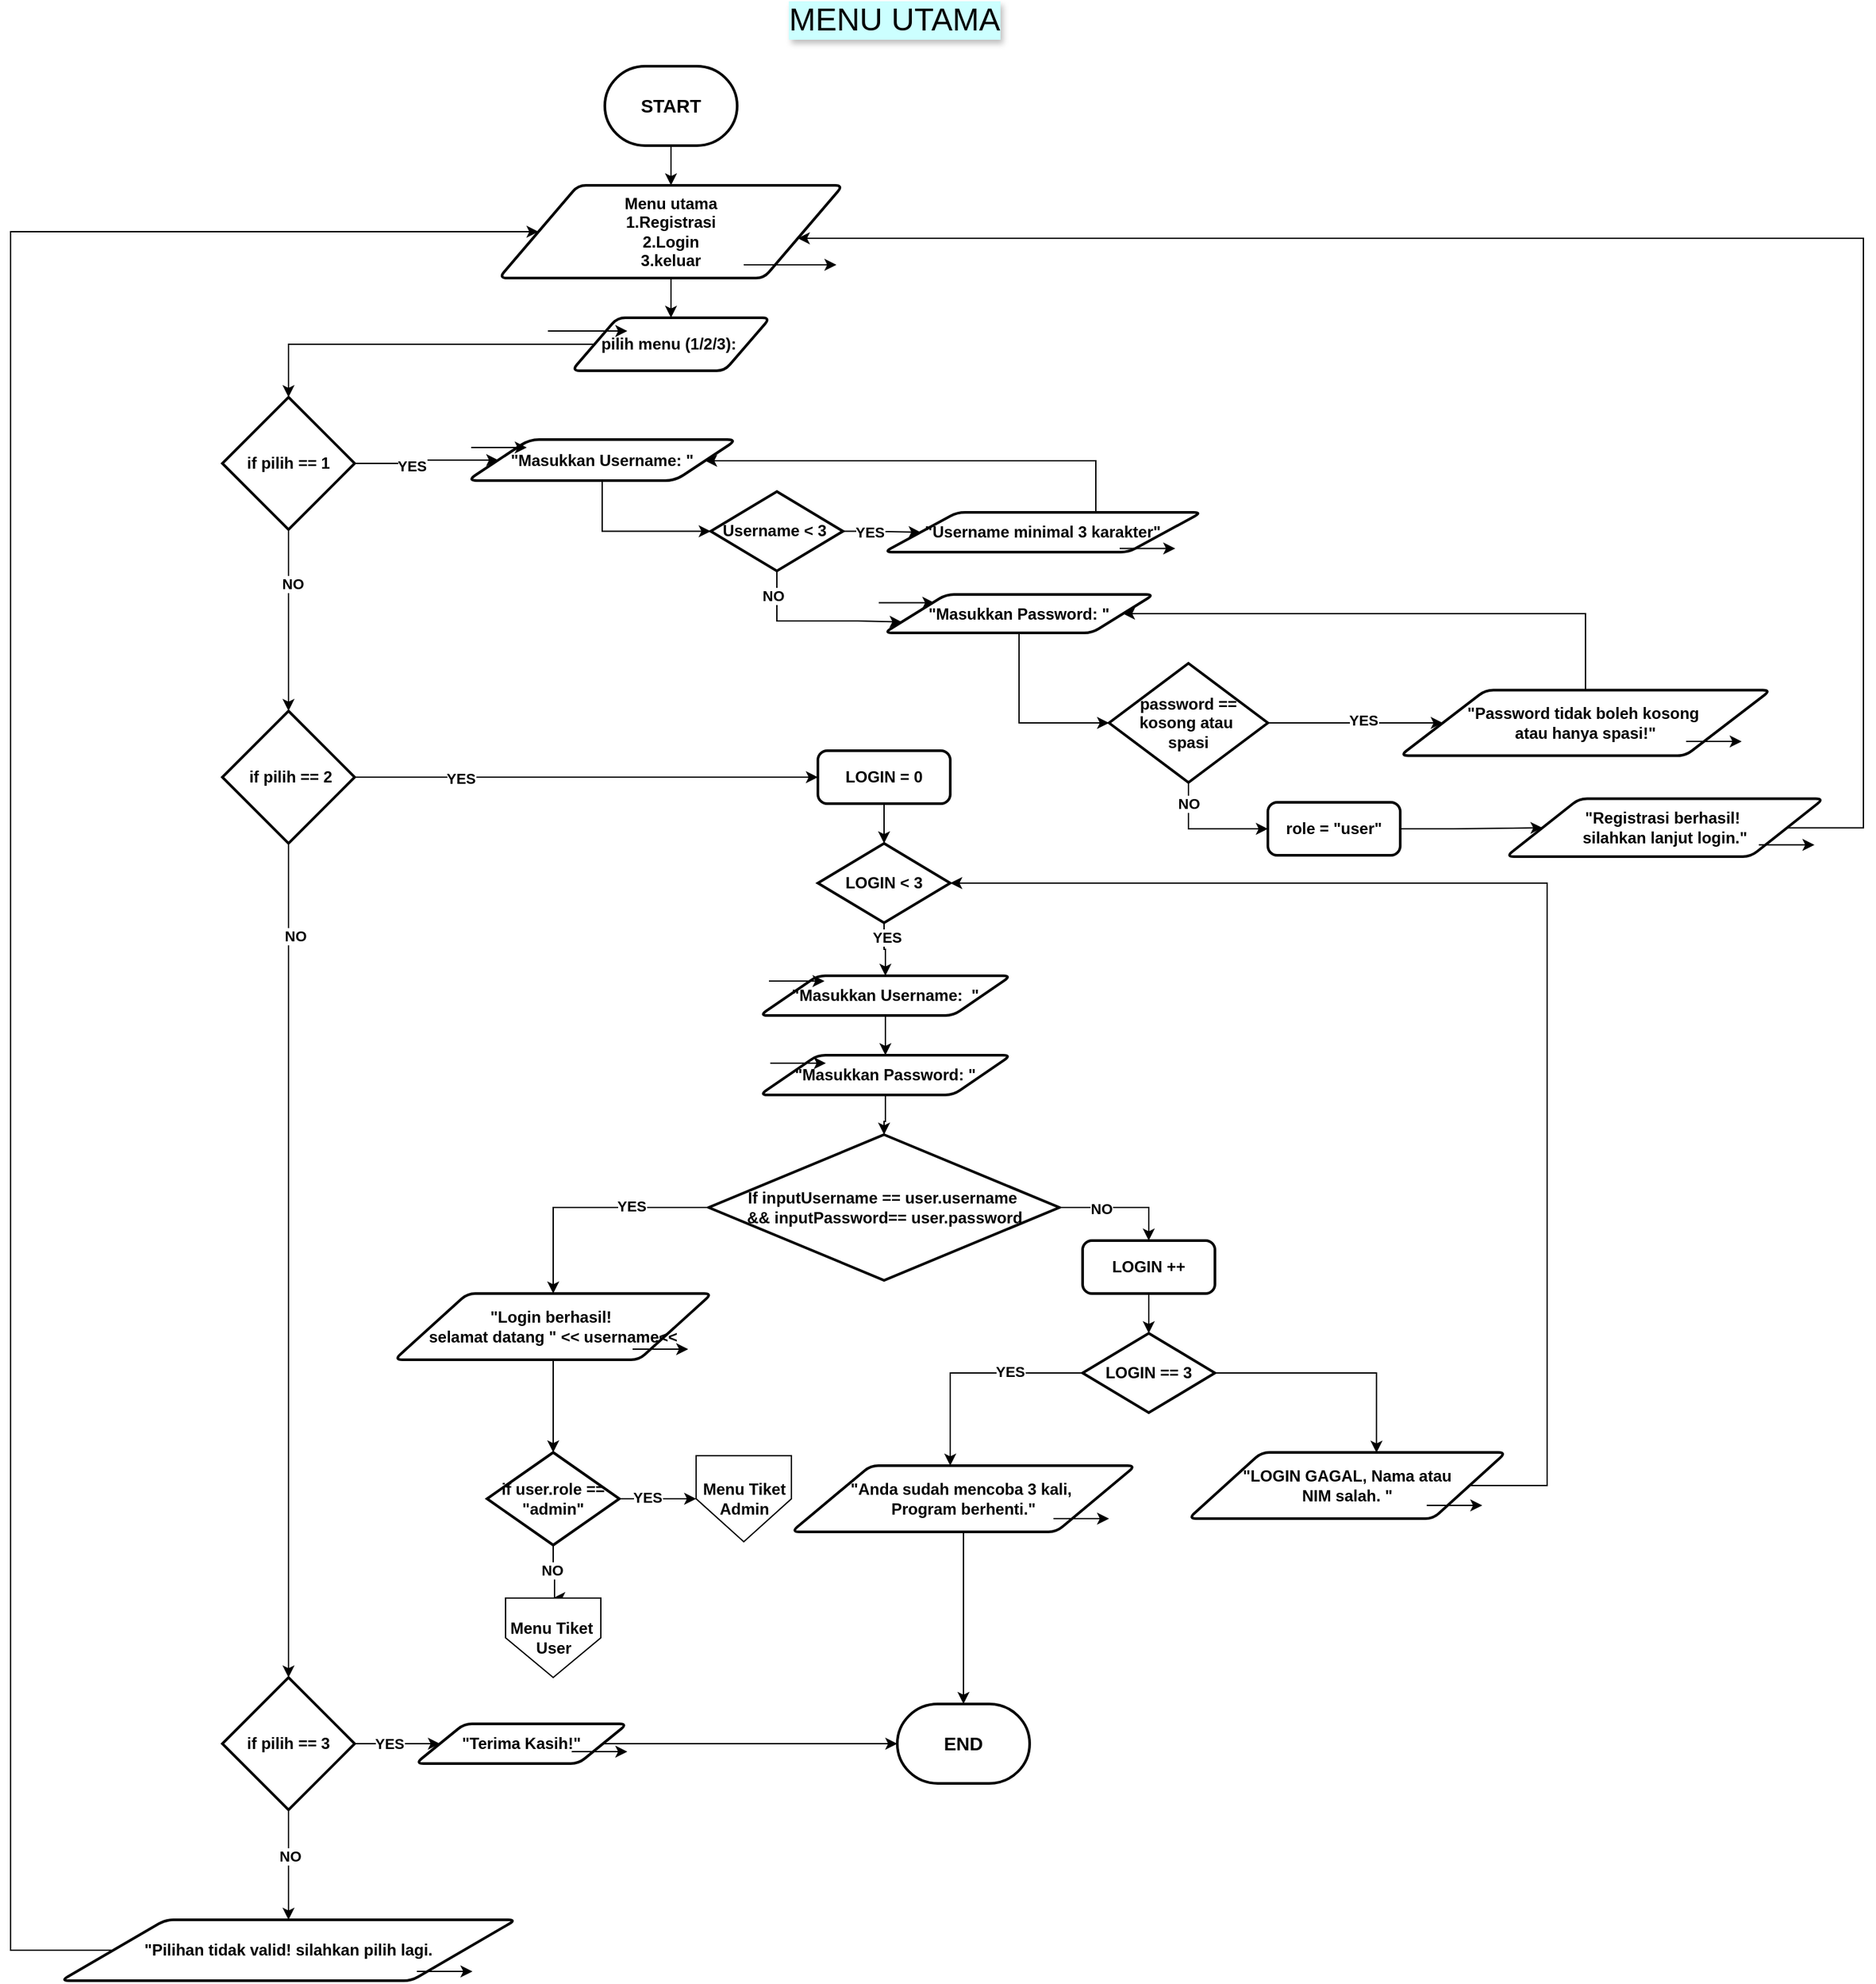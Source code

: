 <mxfile version="25.0.2" pages="5">
  <diagram id="R5J_H3_nveJhbDEPPa7U" name="Menu Utama">
    <mxGraphModel dx="2345" dy="1220" grid="1" gridSize="10" guides="1" tooltips="1" connect="1" arrows="1" fold="1" page="1" pageScale="1" pageWidth="827" pageHeight="1169" math="0" shadow="0">
      <root>
        <mxCell id="0" />
        <mxCell id="1" parent="0" />
        <mxCell id="dm3T7YGHRtCTMRjQ782a-1" value="" style="edgeStyle=orthogonalEdgeStyle;rounded=0;orthogonalLoop=1;jettySize=auto;html=1;" parent="1" source="dm3T7YGHRtCTMRjQ782a-2" target="dm3T7YGHRtCTMRjQ782a-38" edge="1">
          <mxGeometry relative="1" as="geometry" />
        </mxCell>
        <mxCell id="dm3T7YGHRtCTMRjQ782a-2" value="&lt;font style=&quot;font-size: 14px;&quot;&gt;&lt;b&gt;START&lt;/b&gt;&lt;/font&gt;" style="strokeWidth=2;html=1;shape=mxgraph.flowchart.terminator;whiteSpace=wrap;" parent="1" vertex="1">
          <mxGeometry x="609" y="90" width="100" height="60" as="geometry" />
        </mxCell>
        <mxCell id="dm3T7YGHRtCTMRjQ782a-3" value="" style="edgeStyle=orthogonalEdgeStyle;rounded=0;orthogonalLoop=1;jettySize=auto;html=1;" parent="1" source="dm3T7YGHRtCTMRjQ782a-4" target="dm3T7YGHRtCTMRjQ782a-7" edge="1">
          <mxGeometry relative="1" as="geometry" />
        </mxCell>
        <mxCell id="dm3T7YGHRtCTMRjQ782a-4" value="LOGIN = 0" style="rounded=1;whiteSpace=wrap;html=1;absoluteArcSize=1;arcSize=14;strokeWidth=2;fontStyle=1" parent="1" vertex="1">
          <mxGeometry x="770" y="607" width="100" height="40" as="geometry" />
        </mxCell>
        <mxCell id="dm3T7YGHRtCTMRjQ782a-5" value="" style="edgeStyle=orthogonalEdgeStyle;rounded=0;orthogonalLoop=1;jettySize=auto;html=1;" parent="1" source="dm3T7YGHRtCTMRjQ782a-7" target="dm3T7YGHRtCTMRjQ782a-9" edge="1">
          <mxGeometry relative="1" as="geometry" />
        </mxCell>
        <mxCell id="dm3T7YGHRtCTMRjQ782a-6" value="&lt;b&gt;YES&lt;/b&gt;" style="edgeLabel;html=1;align=center;verticalAlign=middle;resizable=0;points=[];" parent="dm3T7YGHRtCTMRjQ782a-5" vertex="1" connectable="0">
          <mxGeometry x="-0.491" y="2" relative="1" as="geometry">
            <mxPoint as="offset" />
          </mxGeometry>
        </mxCell>
        <mxCell id="dm3T7YGHRtCTMRjQ782a-7" value="LOGIN &amp;lt; 3" style="strokeWidth=2;html=1;shape=mxgraph.flowchart.decision;whiteSpace=wrap;fontStyle=1" parent="1" vertex="1">
          <mxGeometry x="770" y="677" width="100" height="60" as="geometry" />
        </mxCell>
        <mxCell id="dm3T7YGHRtCTMRjQ782a-8" value="" style="edgeStyle=orthogonalEdgeStyle;rounded=0;orthogonalLoop=1;jettySize=auto;html=1;" parent="1" source="dm3T7YGHRtCTMRjQ782a-9" target="dm3T7YGHRtCTMRjQ782a-11" edge="1">
          <mxGeometry relative="1" as="geometry" />
        </mxCell>
        <mxCell id="dm3T7YGHRtCTMRjQ782a-9" value="&quot;Masukkan Username:&amp;nbsp; &quot;" style="shape=parallelogram;html=1;strokeWidth=2;perimeter=parallelogramPerimeter;whiteSpace=wrap;rounded=1;arcSize=12;size=0.23;fontStyle=1" parent="1" vertex="1">
          <mxGeometry x="726" y="777" width="190" height="30" as="geometry" />
        </mxCell>
        <mxCell id="dm3T7YGHRtCTMRjQ782a-10" value="" style="edgeStyle=orthogonalEdgeStyle;rounded=0;orthogonalLoop=1;jettySize=auto;html=1;" parent="1" source="dm3T7YGHRtCTMRjQ782a-11" target="dm3T7YGHRtCTMRjQ782a-16" edge="1">
          <mxGeometry relative="1" as="geometry" />
        </mxCell>
        <mxCell id="dm3T7YGHRtCTMRjQ782a-11" value="&quot;Masukkan Password: &quot;" style="shape=parallelogram;html=1;strokeWidth=2;perimeter=parallelogramPerimeter;whiteSpace=wrap;rounded=1;arcSize=12;size=0.23;fontStyle=1" parent="1" vertex="1">
          <mxGeometry x="726" y="837" width="190" height="30" as="geometry" />
        </mxCell>
        <mxCell id="dm3T7YGHRtCTMRjQ782a-12" style="edgeStyle=orthogonalEdgeStyle;rounded=0;orthogonalLoop=1;jettySize=auto;html=1;exitX=0;exitY=0.5;exitDx=0;exitDy=0;exitPerimeter=0;" parent="1" source="dm3T7YGHRtCTMRjQ782a-16" target="dm3T7YGHRtCTMRjQ782a-18" edge="1">
          <mxGeometry relative="1" as="geometry">
            <Array as="points">
              <mxPoint x="570" y="952" />
            </Array>
          </mxGeometry>
        </mxCell>
        <mxCell id="dm3T7YGHRtCTMRjQ782a-13" value="&lt;b&gt;YES&lt;/b&gt;" style="edgeLabel;html=1;align=center;verticalAlign=middle;resizable=0;points=[];" parent="dm3T7YGHRtCTMRjQ782a-12" vertex="1" connectable="0">
          <mxGeometry x="-0.357" y="-1" relative="1" as="geometry">
            <mxPoint as="offset" />
          </mxGeometry>
        </mxCell>
        <mxCell id="dm3T7YGHRtCTMRjQ782a-14" style="edgeStyle=orthogonalEdgeStyle;rounded=0;orthogonalLoop=1;jettySize=auto;html=1;entryX=0.5;entryY=0;entryDx=0;entryDy=0;" parent="1" source="dm3T7YGHRtCTMRjQ782a-16" target="dm3T7YGHRtCTMRjQ782a-21" edge="1">
          <mxGeometry relative="1" as="geometry" />
        </mxCell>
        <mxCell id="dm3T7YGHRtCTMRjQ782a-15" value="&lt;b&gt;NO&lt;/b&gt;" style="edgeLabel;html=1;align=center;verticalAlign=middle;resizable=0;points=[];" parent="dm3T7YGHRtCTMRjQ782a-14" vertex="1" connectable="0">
          <mxGeometry x="-0.321" y="-1" relative="1" as="geometry">
            <mxPoint as="offset" />
          </mxGeometry>
        </mxCell>
        <mxCell id="dm3T7YGHRtCTMRjQ782a-16" value="If inputUsername == user.username&amp;nbsp;&lt;div&gt;&amp;amp;&amp;amp; inputPassword== user.password&lt;/div&gt;" style="strokeWidth=2;html=1;shape=mxgraph.flowchart.decision;whiteSpace=wrap;fontStyle=1" parent="1" vertex="1">
          <mxGeometry x="687.5" y="897" width="265" height="110" as="geometry" />
        </mxCell>
        <mxCell id="dm3T7YGHRtCTMRjQ782a-77" value="" style="edgeStyle=orthogonalEdgeStyle;rounded=0;orthogonalLoop=1;jettySize=auto;html=1;" parent="1" source="dm3T7YGHRtCTMRjQ782a-18" target="dm3T7YGHRtCTMRjQ782a-76" edge="1">
          <mxGeometry relative="1" as="geometry" />
        </mxCell>
        <mxCell id="dm3T7YGHRtCTMRjQ782a-18" value="&lt;b&gt;&quot;Login berhasil!&amp;nbsp;&lt;/b&gt;&lt;div&gt;&lt;b&gt;selamat datang &quot; &amp;lt;&amp;lt; username&amp;lt;&amp;lt;&lt;/b&gt;&lt;/div&gt;" style="shape=parallelogram;html=1;strokeWidth=2;perimeter=parallelogramPerimeter;whiteSpace=wrap;rounded=1;arcSize=12;size=0.23;" parent="1" vertex="1">
          <mxGeometry x="450" y="1017" width="240" height="50" as="geometry" />
        </mxCell>
        <mxCell id="dm3T7YGHRtCTMRjQ782a-19" value="Menu Tiket&lt;div&gt;Admin&lt;/div&gt;" style="verticalLabelPosition=middle;verticalAlign=middle;html=1;shape=offPageConnector;rounded=0;size=0.5;labelPosition=center;align=center;fontStyle=1" parent="1" vertex="1">
          <mxGeometry x="678" y="1139.5" width="72" height="65" as="geometry" />
        </mxCell>
        <mxCell id="dm3T7YGHRtCTMRjQ782a-20" value="" style="edgeStyle=orthogonalEdgeStyle;rounded=0;orthogonalLoop=1;jettySize=auto;html=1;" parent="1" source="dm3T7YGHRtCTMRjQ782a-21" target="dm3T7YGHRtCTMRjQ782a-26" edge="1">
          <mxGeometry relative="1" as="geometry" />
        </mxCell>
        <mxCell id="dm3T7YGHRtCTMRjQ782a-21" value="LOGIN ++" style="rounded=1;whiteSpace=wrap;html=1;absoluteArcSize=1;arcSize=14;strokeWidth=2;fontStyle=1" parent="1" vertex="1">
          <mxGeometry x="970" y="977" width="100" height="40" as="geometry" />
        </mxCell>
        <mxCell id="dm3T7YGHRtCTMRjQ782a-22" style="edgeStyle=orthogonalEdgeStyle;rounded=0;orthogonalLoop=1;jettySize=auto;html=1;" parent="1" source="dm3T7YGHRtCTMRjQ782a-26" target="dm3T7YGHRtCTMRjQ782a-28" edge="1">
          <mxGeometry relative="1" as="geometry">
            <Array as="points">
              <mxPoint x="870" y="1077" />
            </Array>
          </mxGeometry>
        </mxCell>
        <mxCell id="dm3T7YGHRtCTMRjQ782a-23" value="YES" style="edgeLabel;html=1;align=center;verticalAlign=middle;resizable=0;points=[];fontStyle=1" parent="dm3T7YGHRtCTMRjQ782a-22" vertex="1" connectable="0">
          <mxGeometry x="-0.345" y="-1" relative="1" as="geometry">
            <mxPoint as="offset" />
          </mxGeometry>
        </mxCell>
        <mxCell id="dm3T7YGHRtCTMRjQ782a-26" value="LOGIN == 3" style="strokeWidth=2;html=1;shape=mxgraph.flowchart.decision;whiteSpace=wrap;fontStyle=1" parent="1" vertex="1">
          <mxGeometry x="970" y="1047" width="100" height="60" as="geometry" />
        </mxCell>
        <mxCell id="dm3T7YGHRtCTMRjQ782a-27" value="" style="edgeStyle=orthogonalEdgeStyle;rounded=0;orthogonalLoop=1;jettySize=auto;html=1;" parent="1" source="dm3T7YGHRtCTMRjQ782a-28" target="dm3T7YGHRtCTMRjQ782a-31" edge="1">
          <mxGeometry relative="1" as="geometry" />
        </mxCell>
        <mxCell id="dm3T7YGHRtCTMRjQ782a-28" value="&quot;Anda sudah mencoba 3 kali,&amp;nbsp;&lt;div&gt;Program berhenti.&quot;&lt;/div&gt;" style="shape=parallelogram;html=1;strokeWidth=2;perimeter=parallelogramPerimeter;whiteSpace=wrap;rounded=1;arcSize=12;size=0.23;fontStyle=1" parent="1" vertex="1">
          <mxGeometry x="750" y="1147" width="260" height="50" as="geometry" />
        </mxCell>
        <mxCell id="dm3T7YGHRtCTMRjQ782a-29" style="edgeStyle=orthogonalEdgeStyle;rounded=0;orthogonalLoop=1;jettySize=auto;html=1;entryX=1;entryY=0.5;entryDx=0;entryDy=0;entryPerimeter=0;" parent="1" source="dm3T7YGHRtCTMRjQ782a-30" target="dm3T7YGHRtCTMRjQ782a-7" edge="1">
          <mxGeometry relative="1" as="geometry">
            <mxPoint x="1320" y="702.2" as="targetPoint" />
            <Array as="points">
              <mxPoint x="1321" y="1162" />
              <mxPoint x="1321" y="707" />
            </Array>
          </mxGeometry>
        </mxCell>
        <mxCell id="dm3T7YGHRtCTMRjQ782a-30" value="&quot;LOGIN GAGAL, Nama atau&lt;div&gt;NIM salah. &quot;&lt;/div&gt;" style="shape=parallelogram;html=1;strokeWidth=2;perimeter=parallelogramPerimeter;whiteSpace=wrap;rounded=1;arcSize=12;size=0.23;fontStyle=1" parent="1" vertex="1">
          <mxGeometry x="1050" y="1137" width="240" height="50" as="geometry" />
        </mxCell>
        <mxCell id="dm3T7YGHRtCTMRjQ782a-31" value="&lt;span style=&quot;font-size: 14px;&quot;&gt;END&lt;/span&gt;" style="strokeWidth=2;html=1;shape=mxgraph.flowchart.terminator;whiteSpace=wrap;fontStyle=1" parent="1" vertex="1">
          <mxGeometry x="830" y="1327" width="100" height="60" as="geometry" />
        </mxCell>
        <mxCell id="dm3T7YGHRtCTMRjQ782a-32" value="" style="endArrow=classic;html=1;rounded=0;" parent="1" edge="1">
          <mxGeometry width="50" height="50" relative="1" as="geometry">
            <mxPoint x="734" y="843" as="sourcePoint" />
            <mxPoint x="776" y="843" as="targetPoint" />
          </mxGeometry>
        </mxCell>
        <mxCell id="dm3T7YGHRtCTMRjQ782a-33" value="" style="endArrow=classic;html=1;rounded=0;" parent="1" edge="1">
          <mxGeometry width="50" height="50" relative="1" as="geometry">
            <mxPoint x="733" y="781" as="sourcePoint" />
            <mxPoint x="775" y="781" as="targetPoint" />
          </mxGeometry>
        </mxCell>
        <mxCell id="dm3T7YGHRtCTMRjQ782a-34" value="" style="endArrow=classic;html=1;rounded=0;" parent="1" edge="1">
          <mxGeometry width="50" height="50" relative="1" as="geometry">
            <mxPoint x="948" y="1187" as="sourcePoint" />
            <mxPoint x="990" y="1187" as="targetPoint" />
          </mxGeometry>
        </mxCell>
        <mxCell id="dm3T7YGHRtCTMRjQ782a-35" value="" style="endArrow=classic;html=1;rounded=0;" parent="1" edge="1">
          <mxGeometry width="50" height="50" relative="1" as="geometry">
            <mxPoint x="1230" y="1177" as="sourcePoint" />
            <mxPoint x="1272" y="1177" as="targetPoint" />
          </mxGeometry>
        </mxCell>
        <mxCell id="dm3T7YGHRtCTMRjQ782a-36" value="" style="endArrow=classic;html=1;rounded=0;" parent="1" edge="1">
          <mxGeometry width="50" height="50" relative="1" as="geometry">
            <mxPoint x="630" y="1059" as="sourcePoint" />
            <mxPoint x="672" y="1059" as="targetPoint" />
          </mxGeometry>
        </mxCell>
        <mxCell id="dm3T7YGHRtCTMRjQ782a-37" value="&lt;font style=&quot;font-size: 24px;&quot;&gt;MENU UTAMA&lt;/font&gt;" style="text;html=1;align=center;verticalAlign=middle;whiteSpace=wrap;rounded=0;textShadow=1;labelBackgroundColor=#CCFFFF;" parent="1" vertex="1">
          <mxGeometry x="703" y="40" width="250" height="30" as="geometry" />
        </mxCell>
        <mxCell id="FBSqhnKOHJunL96fof9W-4" value="" style="edgeStyle=orthogonalEdgeStyle;rounded=0;orthogonalLoop=1;jettySize=auto;html=1;" parent="1" source="dm3T7YGHRtCTMRjQ782a-38" target="dm3T7YGHRtCTMRjQ782a-68" edge="1">
          <mxGeometry relative="1" as="geometry" />
        </mxCell>
        <mxCell id="dm3T7YGHRtCTMRjQ782a-38" value="Menu utama&lt;div&gt;1.Registrasi&lt;/div&gt;&lt;div&gt;2.Login&lt;/div&gt;&lt;div&gt;3.keluar&lt;/div&gt;" style="shape=parallelogram;html=1;strokeWidth=2;perimeter=parallelogramPerimeter;whiteSpace=wrap;rounded=1;arcSize=12;size=0.23;fontStyle=1" parent="1" vertex="1">
          <mxGeometry x="529" y="180" width="260" height="70" as="geometry" />
        </mxCell>
        <mxCell id="dm3T7YGHRtCTMRjQ782a-39" style="edgeStyle=orthogonalEdgeStyle;rounded=0;orthogonalLoop=1;jettySize=auto;html=1;" parent="1" source="dm3T7YGHRtCTMRjQ782a-43" target="dm3T7YGHRtCTMRjQ782a-50" edge="1">
          <mxGeometry relative="1" as="geometry" />
        </mxCell>
        <mxCell id="dm3T7YGHRtCTMRjQ782a-40" value="&lt;b&gt;YES&lt;/b&gt;" style="edgeLabel;html=1;align=center;verticalAlign=middle;resizable=0;points=[];" parent="dm3T7YGHRtCTMRjQ782a-39" vertex="1" connectable="0">
          <mxGeometry x="-0.192" y="-4" relative="1" as="geometry">
            <mxPoint as="offset" />
          </mxGeometry>
        </mxCell>
        <mxCell id="dm3T7YGHRtCTMRjQ782a-41" value="" style="edgeStyle=orthogonalEdgeStyle;rounded=0;orthogonalLoop=1;jettySize=auto;html=1;" parent="1" source="dm3T7YGHRtCTMRjQ782a-43" target="dm3T7YGHRtCTMRjQ782a-48" edge="1">
          <mxGeometry relative="1" as="geometry" />
        </mxCell>
        <mxCell id="dm3T7YGHRtCTMRjQ782a-42" value="&lt;b&gt;NO&lt;/b&gt;" style="edgeLabel;html=1;align=center;verticalAlign=middle;resizable=0;points=[];" parent="dm3T7YGHRtCTMRjQ782a-41" vertex="1" connectable="0">
          <mxGeometry x="-0.398" y="3" relative="1" as="geometry">
            <mxPoint as="offset" />
          </mxGeometry>
        </mxCell>
        <mxCell id="dm3T7YGHRtCTMRjQ782a-43" value="if pilih == 1" style="strokeWidth=2;html=1;shape=mxgraph.flowchart.decision;whiteSpace=wrap;fontStyle=1" parent="1" vertex="1">
          <mxGeometry x="320" y="340" width="100" height="100" as="geometry" />
        </mxCell>
        <mxCell id="dm3T7YGHRtCTMRjQ782a-44" style="edgeStyle=orthogonalEdgeStyle;rounded=0;orthogonalLoop=1;jettySize=auto;html=1;entryX=0;entryY=0.5;entryDx=0;entryDy=0;" parent="1" source="dm3T7YGHRtCTMRjQ782a-48" target="dm3T7YGHRtCTMRjQ782a-4" edge="1">
          <mxGeometry relative="1" as="geometry" />
        </mxCell>
        <mxCell id="dm3T7YGHRtCTMRjQ782a-45" value="&lt;b&gt;YES&lt;/b&gt;" style="edgeLabel;html=1;align=center;verticalAlign=middle;resizable=0;points=[];" parent="dm3T7YGHRtCTMRjQ782a-44" vertex="1" connectable="0">
          <mxGeometry x="-0.544" y="-1" relative="1" as="geometry">
            <mxPoint as="offset" />
          </mxGeometry>
        </mxCell>
        <mxCell id="dm3T7YGHRtCTMRjQ782a-46" style="edgeStyle=orthogonalEdgeStyle;rounded=0;orthogonalLoop=1;jettySize=auto;html=1;" parent="1" source="dm3T7YGHRtCTMRjQ782a-48" target="dm3T7YGHRtCTMRjQ782a-58" edge="1">
          <mxGeometry relative="1" as="geometry" />
        </mxCell>
        <mxCell id="dm3T7YGHRtCTMRjQ782a-47" value="&lt;b&gt;NO&lt;/b&gt;" style="edgeLabel;html=1;align=center;verticalAlign=middle;resizable=0;points=[];" parent="dm3T7YGHRtCTMRjQ782a-46" vertex="1" connectable="0">
          <mxGeometry x="-0.779" y="5" relative="1" as="geometry">
            <mxPoint as="offset" />
          </mxGeometry>
        </mxCell>
        <mxCell id="dm3T7YGHRtCTMRjQ782a-48" value="&amp;nbsp;if pilih == 2" style="strokeWidth=2;html=1;shape=mxgraph.flowchart.decision;whiteSpace=wrap;fontStyle=1" parent="1" vertex="1">
          <mxGeometry x="320" y="577" width="100" height="100" as="geometry" />
        </mxCell>
        <mxCell id="dm3T7YGHRtCTMRjQ782a-50" value="&quot;Masukkan Username: &quot;" style="shape=parallelogram;html=1;strokeWidth=2;perimeter=parallelogramPerimeter;whiteSpace=wrap;rounded=1;arcSize=15;size=0.23;fontStyle=1" parent="1" vertex="1">
          <mxGeometry x="505" y="372" width="204" height="31" as="geometry" />
        </mxCell>
        <mxCell id="dm3T7YGHRtCTMRjQ782a-52" value="&quot;Masukkan Password: &quot;" style="shape=parallelogram;html=1;strokeWidth=2;perimeter=parallelogramPerimeter;whiteSpace=wrap;rounded=1;arcSize=12;size=0.23;fontStyle=1" parent="1" vertex="1">
          <mxGeometry x="820" y="489" width="204" height="29" as="geometry" />
        </mxCell>
        <mxCell id="dm3T7YGHRtCTMRjQ782a-53" value="" style="endArrow=classic;html=1;rounded=0;" parent="1" edge="1">
          <mxGeometry width="50" height="50" relative="1" as="geometry">
            <mxPoint x="508" y="378" as="sourcePoint" />
            <mxPoint x="550" y="378" as="targetPoint" />
          </mxGeometry>
        </mxCell>
        <mxCell id="dm3T7YGHRtCTMRjQ782a-56" style="edgeStyle=orthogonalEdgeStyle;rounded=0;orthogonalLoop=1;jettySize=auto;html=1;entryX=0;entryY=0.5;entryDx=0;entryDy=0;" parent="1" source="dm3T7YGHRtCTMRjQ782a-58" target="dm3T7YGHRtCTMRjQ782a-62" edge="1">
          <mxGeometry relative="1" as="geometry" />
        </mxCell>
        <mxCell id="dm3T7YGHRtCTMRjQ782a-57" value="&lt;b&gt;YES&lt;/b&gt;" style="edgeLabel;html=1;align=center;verticalAlign=middle;resizable=0;points=[];" parent="dm3T7YGHRtCTMRjQ782a-56" vertex="1" connectable="0">
          <mxGeometry x="-0.215" relative="1" as="geometry">
            <mxPoint as="offset" />
          </mxGeometry>
        </mxCell>
        <mxCell id="wAzUrImXAtZvo-gmfhSe-1" value="" style="edgeStyle=orthogonalEdgeStyle;rounded=0;orthogonalLoop=1;jettySize=auto;html=1;" parent="1" source="dm3T7YGHRtCTMRjQ782a-58" target="dm3T7YGHRtCTMRjQ782a-65" edge="1">
          <mxGeometry relative="1" as="geometry" />
        </mxCell>
        <mxCell id="wAzUrImXAtZvo-gmfhSe-2" value="&lt;b&gt;NO&lt;/b&gt;" style="edgeLabel;html=1;align=center;verticalAlign=middle;resizable=0;points=[];" parent="wAzUrImXAtZvo-gmfhSe-1" vertex="1" connectable="0">
          <mxGeometry x="-0.167" y="1" relative="1" as="geometry">
            <mxPoint as="offset" />
          </mxGeometry>
        </mxCell>
        <mxCell id="dm3T7YGHRtCTMRjQ782a-58" value="if pilih == 3" style="strokeWidth=2;html=1;shape=mxgraph.flowchart.decision;whiteSpace=wrap;fontStyle=1" parent="1" vertex="1">
          <mxGeometry x="320" y="1307" width="100" height="100" as="geometry" />
        </mxCell>
        <mxCell id="dm3T7YGHRtCTMRjQ782a-61" style="edgeStyle=orthogonalEdgeStyle;rounded=0;orthogonalLoop=1;jettySize=auto;html=1;entryX=0;entryY=0.5;entryDx=0;entryDy=0;entryPerimeter=0;" parent="1" source="dm3T7YGHRtCTMRjQ782a-62" target="dm3T7YGHRtCTMRjQ782a-31" edge="1">
          <mxGeometry relative="1" as="geometry">
            <mxPoint x="590" y="1397" as="targetPoint" />
            <Array as="points">
              <mxPoint x="810" y="1357" />
            </Array>
          </mxGeometry>
        </mxCell>
        <mxCell id="dm3T7YGHRtCTMRjQ782a-62" value="&quot;Terima Kasih!&quot;" style="shape=parallelogram;html=1;strokeWidth=2;perimeter=parallelogramPerimeter;whiteSpace=wrap;rounded=1;arcSize=12;size=0.23;fontStyle=1" parent="1" vertex="1">
          <mxGeometry x="466" y="1342" width="160" height="30" as="geometry" />
        </mxCell>
        <mxCell id="dm3T7YGHRtCTMRjQ782a-63" value="" style="endArrow=classic;html=1;rounded=0;" parent="1" edge="1">
          <mxGeometry width="50" height="50" relative="1" as="geometry">
            <mxPoint x="584" y="1363" as="sourcePoint" />
            <mxPoint x="626" y="1363" as="targetPoint" />
          </mxGeometry>
        </mxCell>
        <mxCell id="dm3T7YGHRtCTMRjQ782a-64" style="edgeStyle=orthogonalEdgeStyle;rounded=0;orthogonalLoop=1;jettySize=auto;html=1;exitX=0;exitY=0.5;exitDx=0;exitDy=0;" parent="1" source="dm3T7YGHRtCTMRjQ782a-65" target="dm3T7YGHRtCTMRjQ782a-38" edge="1">
          <mxGeometry relative="1" as="geometry">
            <mxPoint x="160" y="210" as="targetPoint" />
            <Array as="points">
              <mxPoint x="160" y="1513" />
              <mxPoint x="160" y="215" />
            </Array>
          </mxGeometry>
        </mxCell>
        <mxCell id="dm3T7YGHRtCTMRjQ782a-65" value="&quot;Pilihan tidak valid! silahkan pilih lagi." style="shape=parallelogram;html=1;strokeWidth=2;perimeter=parallelogramPerimeter;whiteSpace=wrap;rounded=1;arcSize=12;size=0.23;fontStyle=1" parent="1" vertex="1">
          <mxGeometry x="198" y="1490" width="344" height="46" as="geometry" />
        </mxCell>
        <mxCell id="dm3T7YGHRtCTMRjQ782a-66" value="" style="endArrow=classic;html=1;rounded=0;" parent="1" edge="1">
          <mxGeometry width="50" height="50" relative="1" as="geometry">
            <mxPoint x="467" y="1529" as="sourcePoint" />
            <mxPoint x="509" y="1529" as="targetPoint" />
          </mxGeometry>
        </mxCell>
        <mxCell id="dm3T7YGHRtCTMRjQ782a-67" value="" style="edgeStyle=orthogonalEdgeStyle;rounded=0;orthogonalLoop=1;jettySize=auto;html=1;" parent="1" source="dm3T7YGHRtCTMRjQ782a-68" target="dm3T7YGHRtCTMRjQ782a-43" edge="1">
          <mxGeometry relative="1" as="geometry" />
        </mxCell>
        <mxCell id="dm3T7YGHRtCTMRjQ782a-68" value="pilih menu (1/2/3):&amp;nbsp;" style="shape=parallelogram;html=1;strokeWidth=2;perimeter=parallelogramPerimeter;whiteSpace=wrap;rounded=1;arcSize=12;size=0.23;fontStyle=1" parent="1" vertex="1">
          <mxGeometry x="584" y="280" width="150" height="40" as="geometry" />
        </mxCell>
        <mxCell id="FBSqhnKOHJunL96fof9W-42" style="edgeStyle=orthogonalEdgeStyle;rounded=0;orthogonalLoop=1;jettySize=auto;html=1;" parent="1" source="dm3T7YGHRtCTMRjQ782a-71" target="dm3T7YGHRtCTMRjQ782a-38" edge="1">
          <mxGeometry relative="1" as="geometry">
            <mxPoint x="1550.0" y="220" as="targetPoint" />
            <Array as="points">
              <mxPoint x="1560" y="665" />
              <mxPoint x="1560" y="220" />
            </Array>
          </mxGeometry>
        </mxCell>
        <mxCell id="dm3T7YGHRtCTMRjQ782a-71" value="&quot;Registrasi berhasil!&amp;nbsp;&lt;div&gt;silahkan lanjut login.&quot;&lt;/div&gt;" style="shape=parallelogram;html=1;strokeWidth=2;perimeter=parallelogramPerimeter;whiteSpace=wrap;rounded=1;arcSize=12;size=0.23;fontStyle=1" parent="1" vertex="1">
          <mxGeometry x="1290" y="643.25" width="240" height="43.75" as="geometry" />
        </mxCell>
        <mxCell id="dm3T7YGHRtCTMRjQ782a-72" value="" style="endArrow=classic;html=1;rounded=0;" parent="1" edge="1">
          <mxGeometry width="50" height="50" relative="1" as="geometry">
            <mxPoint x="1481" y="678.12" as="sourcePoint" />
            <mxPoint x="1523" y="678.12" as="targetPoint" />
          </mxGeometry>
        </mxCell>
        <mxCell id="dm3T7YGHRtCTMRjQ782a-73" value="" style="endArrow=classic;html=1;rounded=0;" parent="1" edge="1">
          <mxGeometry width="50" height="50" relative="1" as="geometry">
            <mxPoint x="816" y="495.25" as="sourcePoint" />
            <mxPoint x="858" y="495.25" as="targetPoint" />
          </mxGeometry>
        </mxCell>
        <mxCell id="dm3T7YGHRtCTMRjQ782a-74" value="" style="endArrow=classic;html=1;rounded=0;" parent="1" edge="1">
          <mxGeometry width="50" height="50" relative="1" as="geometry">
            <mxPoint x="580" y="290" as="sourcePoint" />
            <mxPoint x="626" y="290" as="targetPoint" />
            <Array as="points">
              <mxPoint x="576" y="290" />
              <mxPoint x="566" y="290" />
            </Array>
          </mxGeometry>
        </mxCell>
        <mxCell id="dm3T7YGHRtCTMRjQ782a-75" value="" style="endArrow=classic;html=1;rounded=0;" parent="1" edge="1">
          <mxGeometry width="50" height="50" relative="1" as="geometry">
            <mxPoint x="714" y="240" as="sourcePoint" />
            <mxPoint x="784" y="240" as="targetPoint" />
            <Array as="points">
              <mxPoint x="734" y="240" />
              <mxPoint x="724" y="240" />
            </Array>
          </mxGeometry>
        </mxCell>
        <mxCell id="dm3T7YGHRtCTMRjQ782a-78" value="" style="edgeStyle=orthogonalEdgeStyle;rounded=0;orthogonalLoop=1;jettySize=auto;html=1;" parent="1" source="dm3T7YGHRtCTMRjQ782a-76" target="dm3T7YGHRtCTMRjQ782a-19" edge="1">
          <mxGeometry relative="1" as="geometry" />
        </mxCell>
        <mxCell id="J54aO4lEqt6LsfUl_k8E-1" value="YES" style="edgeLabel;html=1;align=center;verticalAlign=middle;resizable=0;points=[];fontStyle=1" parent="dm3T7YGHRtCTMRjQ782a-78" vertex="1" connectable="0">
          <mxGeometry x="-0.271" y="1" relative="1" as="geometry">
            <mxPoint as="offset" />
          </mxGeometry>
        </mxCell>
        <mxCell id="o8LNpb4AMjb7M9lEXD9h-2" value="" style="edgeStyle=orthogonalEdgeStyle;rounded=0;orthogonalLoop=1;jettySize=auto;html=1;" parent="1" source="dm3T7YGHRtCTMRjQ782a-76" edge="1">
          <mxGeometry relative="1" as="geometry">
            <mxPoint x="570" y="1247" as="targetPoint" />
            <Array as="points">
              <mxPoint x="570" y="1227" />
              <mxPoint x="571" y="1227" />
            </Array>
          </mxGeometry>
        </mxCell>
        <mxCell id="J54aO4lEqt6LsfUl_k8E-2" value="NO" style="edgeLabel;html=1;align=center;verticalAlign=middle;resizable=0;points=[];fontStyle=1" parent="o8LNpb4AMjb7M9lEXD9h-2" vertex="1" connectable="0">
          <mxGeometry x="-0.1" y="-1" relative="1" as="geometry">
            <mxPoint as="offset" />
          </mxGeometry>
        </mxCell>
        <mxCell id="dm3T7YGHRtCTMRjQ782a-76" value="if user.role == &quot;admin&quot;" style="strokeWidth=2;html=1;shape=mxgraph.flowchart.decision;whiteSpace=wrap;fontStyle=1" parent="1" vertex="1">
          <mxGeometry x="520" y="1137" width="100" height="70" as="geometry" />
        </mxCell>
        <mxCell id="o8LNpb4AMjb7M9lEXD9h-3" value="Menu Tiket&amp;nbsp;&lt;div&gt;User&lt;/div&gt;" style="verticalLabelPosition=middle;verticalAlign=middle;html=1;shape=offPageConnector;rounded=0;size=0.5;labelPosition=center;align=center;fontStyle=1" parent="1" vertex="1">
          <mxGeometry x="534" y="1247" width="72" height="60" as="geometry" />
        </mxCell>
        <mxCell id="FBSqhnKOHJunL96fof9W-11" style="edgeStyle=orthogonalEdgeStyle;rounded=0;orthogonalLoop=1;jettySize=auto;html=1;fontStyle=1" parent="1" source="FBSqhnKOHJunL96fof9W-2" target="FBSqhnKOHJunL96fof9W-6" edge="1">
          <mxGeometry relative="1" as="geometry" />
        </mxCell>
        <mxCell id="FBSqhnKOHJunL96fof9W-16" value="&lt;b&gt;YES&lt;/b&gt;" style="edgeLabel;html=1;align=center;verticalAlign=middle;resizable=0;points=[];" parent="FBSqhnKOHJunL96fof9W-11" vertex="1" connectable="0">
          <mxGeometry x="-0.317" relative="1" as="geometry">
            <mxPoint as="offset" />
          </mxGeometry>
        </mxCell>
        <mxCell id="FBSqhnKOHJunL96fof9W-15" style="edgeStyle=orthogonalEdgeStyle;rounded=0;orthogonalLoop=1;jettySize=auto;html=1;entryX=0;entryY=0.75;entryDx=0;entryDy=0;fontStyle=1" parent="1" source="FBSqhnKOHJunL96fof9W-2" target="dm3T7YGHRtCTMRjQ782a-52" edge="1">
          <mxGeometry relative="1" as="geometry">
            <mxPoint x="800" y="490" as="targetPoint" />
            <Array as="points">
              <mxPoint x="739" y="509" />
              <mxPoint x="800" y="509" />
            </Array>
          </mxGeometry>
        </mxCell>
        <mxCell id="FBSqhnKOHJunL96fof9W-17" value="&lt;b&gt;NO&lt;/b&gt;" style="edgeLabel;html=1;align=center;verticalAlign=middle;resizable=0;points=[];" parent="FBSqhnKOHJunL96fof9W-15" vertex="1" connectable="0">
          <mxGeometry x="-0.717" y="-3" relative="1" as="geometry">
            <mxPoint as="offset" />
          </mxGeometry>
        </mxCell>
        <mxCell id="FBSqhnKOHJunL96fof9W-2" value="Username &amp;lt; 3&amp;nbsp;" style="strokeWidth=2;html=1;shape=mxgraph.flowchart.decision;whiteSpace=wrap;fontStyle=1" parent="1" vertex="1">
          <mxGeometry x="689" y="411.25" width="100" height="60" as="geometry" />
        </mxCell>
        <mxCell id="FBSqhnKOHJunL96fof9W-5" style="edgeStyle=orthogonalEdgeStyle;rounded=0;orthogonalLoop=1;jettySize=auto;html=1;entryX=0;entryY=0.5;entryDx=0;entryDy=0;entryPerimeter=0;" parent="1" source="dm3T7YGHRtCTMRjQ782a-50" target="FBSqhnKOHJunL96fof9W-2" edge="1">
          <mxGeometry relative="1" as="geometry" />
        </mxCell>
        <mxCell id="FBSqhnKOHJunL96fof9W-13" style="edgeStyle=orthogonalEdgeStyle;rounded=0;orthogonalLoop=1;jettySize=auto;html=1;exitX=0.623;exitY=0.072;exitDx=0;exitDy=0;exitPerimeter=0;" parent="1" source="FBSqhnKOHJunL96fof9W-6" target="dm3T7YGHRtCTMRjQ782a-50" edge="1">
          <mxGeometry relative="1" as="geometry">
            <mxPoint x="810" y="380" as="targetPoint" />
            <mxPoint x="980" y="440" as="sourcePoint" />
            <Array as="points">
              <mxPoint x="980" y="388" />
            </Array>
          </mxGeometry>
        </mxCell>
        <mxCell id="FBSqhnKOHJunL96fof9W-6" value="&quot;Username minimal 3 karakter&quot;" style="shape=parallelogram;html=1;strokeWidth=2;perimeter=parallelogramPerimeter;whiteSpace=wrap;rounded=1;arcSize=12;size=0.23;fontStyle=1" parent="1" vertex="1">
          <mxGeometry x="820" y="427" width="240" height="30" as="geometry" />
        </mxCell>
        <mxCell id="FBSqhnKOHJunL96fof9W-7" value="" style="endArrow=classic;html=1;rounded=0;" parent="1" edge="1">
          <mxGeometry width="50" height="50" relative="1" as="geometry">
            <mxPoint x="998" y="454.25" as="sourcePoint" />
            <mxPoint x="1040" y="454.25" as="targetPoint" />
          </mxGeometry>
        </mxCell>
        <mxCell id="FBSqhnKOHJunL96fof9W-25" value="" style="edgeStyle=orthogonalEdgeStyle;rounded=0;orthogonalLoop=1;jettySize=auto;html=1;" parent="1" source="FBSqhnKOHJunL96fof9W-20" target="FBSqhnKOHJunL96fof9W-24" edge="1">
          <mxGeometry relative="1" as="geometry" />
        </mxCell>
        <mxCell id="FBSqhnKOHJunL96fof9W-30" value="&lt;b&gt;YES&lt;/b&gt;" style="edgeLabel;html=1;align=center;verticalAlign=middle;resizable=0;points=[];" parent="FBSqhnKOHJunL96fof9W-25" vertex="1" connectable="0">
          <mxGeometry x="0.082" y="2" relative="1" as="geometry">
            <mxPoint as="offset" />
          </mxGeometry>
        </mxCell>
        <mxCell id="FBSqhnKOHJunL96fof9W-40" style="edgeStyle=orthogonalEdgeStyle;rounded=0;orthogonalLoop=1;jettySize=auto;html=1;entryX=0;entryY=0.5;entryDx=0;entryDy=0;" parent="1" source="FBSqhnKOHJunL96fof9W-20" target="FBSqhnKOHJunL96fof9W-37" edge="1">
          <mxGeometry relative="1" as="geometry" />
        </mxCell>
        <mxCell id="FBSqhnKOHJunL96fof9W-43" value="&lt;b&gt;NO&lt;/b&gt;" style="edgeLabel;html=1;align=center;verticalAlign=middle;resizable=0;points=[];" parent="FBSqhnKOHJunL96fof9W-40" vertex="1" connectable="0">
          <mxGeometry x="-0.647" relative="1" as="geometry">
            <mxPoint y="-1" as="offset" />
          </mxGeometry>
        </mxCell>
        <mxCell id="FBSqhnKOHJunL96fof9W-20" value="password == kosong atau&amp;nbsp;&lt;div&gt;spasi&lt;/div&gt;" style="strokeWidth=2;html=1;shape=mxgraph.flowchart.decision;whiteSpace=wrap;fontStyle=1" parent="1" vertex="1">
          <mxGeometry x="990" y="541" width="120" height="90" as="geometry" />
        </mxCell>
        <mxCell id="FBSqhnKOHJunL96fof9W-22" style="edgeStyle=orthogonalEdgeStyle;rounded=0;orthogonalLoop=1;jettySize=auto;html=1;entryX=0.592;entryY=0.005;entryDx=0;entryDy=0;entryPerimeter=0;" parent="1" source="dm3T7YGHRtCTMRjQ782a-26" target="dm3T7YGHRtCTMRjQ782a-30" edge="1">
          <mxGeometry relative="1" as="geometry">
            <Array as="points">
              <mxPoint x="1192" y="1077" />
            </Array>
          </mxGeometry>
        </mxCell>
        <mxCell id="FBSqhnKOHJunL96fof9W-23" style="edgeStyle=orthogonalEdgeStyle;rounded=0;orthogonalLoop=1;jettySize=auto;html=1;entryX=0;entryY=0.5;entryDx=0;entryDy=0;entryPerimeter=0;" parent="1" source="dm3T7YGHRtCTMRjQ782a-52" target="FBSqhnKOHJunL96fof9W-20" edge="1">
          <mxGeometry relative="1" as="geometry" />
        </mxCell>
        <mxCell id="FBSqhnKOHJunL96fof9W-27" style="edgeStyle=orthogonalEdgeStyle;rounded=0;orthogonalLoop=1;jettySize=auto;html=1;entryX=1;entryY=0.5;entryDx=0;entryDy=0;" parent="1" source="FBSqhnKOHJunL96fof9W-24" target="dm3T7YGHRtCTMRjQ782a-52" edge="1">
          <mxGeometry relative="1" as="geometry">
            <Array as="points">
              <mxPoint x="1350" y="504" />
            </Array>
          </mxGeometry>
        </mxCell>
        <mxCell id="FBSqhnKOHJunL96fof9W-24" value="&quot;Password tidak boleh kosong&amp;nbsp;&lt;div&gt;atau hanya spasi!&quot;&lt;/div&gt;" style="shape=parallelogram;html=1;strokeWidth=2;perimeter=parallelogramPerimeter;whiteSpace=wrap;rounded=1;arcSize=12;size=0.23;fontStyle=1" parent="1" vertex="1">
          <mxGeometry x="1210" y="561.25" width="280" height="49.5" as="geometry" />
        </mxCell>
        <mxCell id="FBSqhnKOHJunL96fof9W-28" value="" style="endArrow=classic;html=1;rounded=0;" parent="1" edge="1">
          <mxGeometry width="50" height="50" relative="1" as="geometry">
            <mxPoint x="1426" y="600" as="sourcePoint" />
            <mxPoint x="1468" y="600" as="targetPoint" />
          </mxGeometry>
        </mxCell>
        <mxCell id="FBSqhnKOHJunL96fof9W-41" style="edgeStyle=orthogonalEdgeStyle;rounded=0;orthogonalLoop=1;jettySize=auto;html=1;" parent="1" source="FBSqhnKOHJunL96fof9W-37" target="dm3T7YGHRtCTMRjQ782a-71" edge="1">
          <mxGeometry relative="1" as="geometry" />
        </mxCell>
        <mxCell id="FBSqhnKOHJunL96fof9W-37" value="role = &quot;user&quot;" style="rounded=1;whiteSpace=wrap;html=1;absoluteArcSize=1;arcSize=14;strokeWidth=2;fontStyle=1" parent="1" vertex="1">
          <mxGeometry x="1110" y="646" width="100" height="40" as="geometry" />
        </mxCell>
      </root>
    </mxGraphModel>
  </diagram>
  <diagram name="Menu Tiket Admin" id="aCUYDer8D8V_3P-I0jYG">
    <mxGraphModel dx="1290" dy="671" grid="1" gridSize="10" guides="1" tooltips="1" connect="1" arrows="1" fold="1" page="1" pageScale="1" pageWidth="827" pageHeight="1169" math="0" shadow="0">
      <root>
        <mxCell id="0" />
        <mxCell id="1" parent="0" />
        <mxCell id="gvDB-3mFa1OPKRQiVjzO-5" value="&lt;font style=&quot;font-size: 24px;&quot;&gt;MENU TIKET ADMIN&lt;/font&gt;" style="text;html=1;align=center;verticalAlign=middle;whiteSpace=wrap;rounded=0;fillColor=#CCFFFF;fontStyle=1" parent="1" vertex="1">
          <mxGeometry x="286.5" y="20" width="270" height="30" as="geometry" />
        </mxCell>
        <mxCell id="2DqSAR6jqPEExU2KCkUM-65" style="edgeStyle=orthogonalEdgeStyle;rounded=0;orthogonalLoop=1;jettySize=auto;html=1;entryX=0.5;entryY=0;entryDx=0;entryDy=0;" parent="1" source="2DqSAR6jqPEExU2KCkUM-1" target="2DqSAR6jqPEExU2KCkUM-7" edge="1">
          <mxGeometry relative="1" as="geometry" />
        </mxCell>
        <mxCell id="2DqSAR6jqPEExU2KCkUM-1" value="Menu Tiket&lt;div&gt;Admin&lt;/div&gt;" style="verticalLabelPosition=middle;verticalAlign=middle;html=1;shape=offPageConnector;rounded=0;size=0.5;labelPosition=center;align=center;fontStyle=1" parent="1" vertex="1">
          <mxGeometry x="62.31" y="70" width="81" height="70" as="geometry" />
        </mxCell>
        <mxCell id="2DqSAR6jqPEExU2KCkUM-7" value="&quot;Pilih menu(1/2/3/4/5): &quot;" style="shape=parallelogram;html=1;strokeWidth=2;perimeter=parallelogramPerimeter;whiteSpace=wrap;rounded=1;arcSize=12;size=0.23;fontStyle=1" parent="1" vertex="1">
          <mxGeometry x="2.81" y="167" width="200" height="30" as="geometry" />
        </mxCell>
        <mxCell id="2DqSAR6jqPEExU2KCkUM-12" value="" style="edgeStyle=orthogonalEdgeStyle;rounded=0;orthogonalLoop=1;jettySize=auto;html=1;" parent="1" source="2DqSAR6jqPEExU2KCkUM-9" target="2DqSAR6jqPEExU2KCkUM-11" edge="1">
          <mxGeometry relative="1" as="geometry" />
        </mxCell>
        <mxCell id="tax-o7LjI50oWlys91mU-13" value="&lt;b&gt;NO&lt;/b&gt;" style="edgeLabel;html=1;align=center;verticalAlign=middle;resizable=0;points=[];" parent="2DqSAR6jqPEExU2KCkUM-12" vertex="1" connectable="0">
          <mxGeometry x="-0.286" relative="1" as="geometry">
            <mxPoint y="1" as="offset" />
          </mxGeometry>
        </mxCell>
        <mxCell id="2DqSAR6jqPEExU2KCkUM-23" value="" style="edgeStyle=orthogonalEdgeStyle;rounded=0;orthogonalLoop=1;jettySize=auto;html=1;" parent="1" source="2DqSAR6jqPEExU2KCkUM-9" target="2DqSAR6jqPEExU2KCkUM-22" edge="1">
          <mxGeometry relative="1" as="geometry" />
        </mxCell>
        <mxCell id="TAaNr2mikNiugz7PP8oj-16" value="YES" style="edgeLabel;html=1;align=center;verticalAlign=middle;resizable=0;points=[];fontStyle=1" parent="2DqSAR6jqPEExU2KCkUM-23" vertex="1" connectable="0">
          <mxGeometry x="-0.121" y="2" relative="1" as="geometry">
            <mxPoint as="offset" />
          </mxGeometry>
        </mxCell>
        <mxCell id="2DqSAR6jqPEExU2KCkUM-9" value="&lt;span style=&quot;font-size: 16px;&quot;&gt;case 1&lt;/span&gt;" style="strokeWidth=2;html=1;shape=mxgraph.flowchart.decision;whiteSpace=wrap;fontStyle=1" parent="1" vertex="1">
          <mxGeometry x="62.31" y="240" width="80" height="65" as="geometry" />
        </mxCell>
        <mxCell id="2DqSAR6jqPEExU2KCkUM-14" value="" style="edgeStyle=orthogonalEdgeStyle;rounded=0;orthogonalLoop=1;jettySize=auto;html=1;" parent="1" source="2DqSAR6jqPEExU2KCkUM-11" target="2DqSAR6jqPEExU2KCkUM-13" edge="1">
          <mxGeometry relative="1" as="geometry" />
        </mxCell>
        <mxCell id="RfBa_aod1DR0uO0GxI2K-3" value="&lt;b&gt;NO&lt;/b&gt;" style="edgeLabel;html=1;align=center;verticalAlign=middle;resizable=0;points=[];" parent="2DqSAR6jqPEExU2KCkUM-14" vertex="1" connectable="0">
          <mxGeometry x="-0.225" y="-1" relative="1" as="geometry">
            <mxPoint as="offset" />
          </mxGeometry>
        </mxCell>
        <mxCell id="TAaNr2mikNiugz7PP8oj-1" value="" style="edgeStyle=orthogonalEdgeStyle;rounded=0;orthogonalLoop=1;jettySize=auto;html=1;" parent="1" target="2DqSAR6jqPEExU2KCkUM-28" edge="1">
          <mxGeometry relative="1" as="geometry">
            <mxPoint x="139.18" y="377.077" as="sourcePoint" />
            <Array as="points">
              <mxPoint x="271" y="377" />
              <mxPoint x="271" y="377" />
            </Array>
          </mxGeometry>
        </mxCell>
        <mxCell id="TAaNr2mikNiugz7PP8oj-15" value="YES" style="edgeLabel;html=1;align=center;verticalAlign=middle;resizable=0;points=[];fontStyle=1" parent="TAaNr2mikNiugz7PP8oj-1" vertex="1" connectable="0">
          <mxGeometry x="-0.307" y="1" relative="1" as="geometry">
            <mxPoint x="-11" as="offset" />
          </mxGeometry>
        </mxCell>
        <mxCell id="2DqSAR6jqPEExU2KCkUM-11" value="&lt;span style=&quot;font-size: 16px;&quot;&gt;case 2&lt;/span&gt;" style="strokeWidth=2;html=1;shape=mxgraph.flowchart.decision;whiteSpace=wrap;fontStyle=1" parent="1" vertex="1">
          <mxGeometry x="65.93" y="344" width="72.25" height="65" as="geometry" />
        </mxCell>
        <mxCell id="2DqSAR6jqPEExU2KCkUM-33" value="" style="edgeStyle=orthogonalEdgeStyle;rounded=0;orthogonalLoop=1;jettySize=auto;html=1;" parent="1" source="2DqSAR6jqPEExU2KCkUM-13" target="2DqSAR6jqPEExU2KCkUM-31" edge="1">
          <mxGeometry relative="1" as="geometry" />
        </mxCell>
        <mxCell id="TAaNr2mikNiugz7PP8oj-12" value="YES" style="edgeLabel;html=1;align=center;verticalAlign=middle;resizable=0;points=[];fontStyle=1" parent="2DqSAR6jqPEExU2KCkUM-33" vertex="1" connectable="0">
          <mxGeometry x="-0.219" y="-2" relative="1" as="geometry">
            <mxPoint as="offset" />
          </mxGeometry>
        </mxCell>
        <mxCell id="2DqSAR6jqPEExU2KCkUM-13" value="&lt;span style=&quot;font-size: 16px;&quot;&gt;case 3&lt;/span&gt;" style="strokeWidth=2;html=1;shape=mxgraph.flowchart.decision;whiteSpace=wrap;fontStyle=1" parent="1" vertex="1">
          <mxGeometry x="65.06" y="449.38" width="75.5" height="57" as="geometry" />
        </mxCell>
        <mxCell id="2DqSAR6jqPEExU2KCkUM-43" value="" style="edgeStyle=orthogonalEdgeStyle;rounded=0;orthogonalLoop=1;jettySize=auto;html=1;" parent="1" source="2DqSAR6jqPEExU2KCkUM-15" target="2DqSAR6jqPEExU2KCkUM-41" edge="1">
          <mxGeometry relative="1" as="geometry" />
        </mxCell>
        <mxCell id="TAaNr2mikNiugz7PP8oj-11" value="YES" style="edgeLabel;html=1;align=center;verticalAlign=middle;resizable=0;points=[];fontStyle=1" parent="2DqSAR6jqPEExU2KCkUM-43" vertex="1" connectable="0">
          <mxGeometry x="-0.35" y="-1" relative="1" as="geometry">
            <mxPoint x="-4" y="1" as="offset" />
          </mxGeometry>
        </mxCell>
        <mxCell id="Ub6NKfqlfOhAL7hdlgim-2" value="" style="edgeStyle=orthogonalEdgeStyle;rounded=0;orthogonalLoop=1;jettySize=auto;html=1;" parent="1" source="2DqSAR6jqPEExU2KCkUM-15" target="Ub6NKfqlfOhAL7hdlgim-1" edge="1">
          <mxGeometry relative="1" as="geometry" />
        </mxCell>
        <mxCell id="Ub6NKfqlfOhAL7hdlgim-4" value="NO" style="edgeLabel;html=1;align=center;verticalAlign=middle;resizable=0;points=[];fontStyle=1" parent="Ub6NKfqlfOhAL7hdlgim-2" vertex="1" connectable="0">
          <mxGeometry x="-0.259" y="-2" relative="1" as="geometry">
            <mxPoint as="offset" />
          </mxGeometry>
        </mxCell>
        <mxCell id="2DqSAR6jqPEExU2KCkUM-15" value="&lt;span style=&quot;font-size: 16px;&quot;&gt;case 4&lt;/span&gt;" style="strokeWidth=2;html=1;shape=mxgraph.flowchart.decision;whiteSpace=wrap;fontStyle=1" parent="1" vertex="1">
          <mxGeometry x="58.31" y="936" width="88.25" height="55" as="geometry" />
        </mxCell>
        <mxCell id="2DqSAR6jqPEExU2KCkUM-21" value="" style="edgeStyle=orthogonalEdgeStyle;rounded=0;orthogonalLoop=1;jettySize=auto;html=1;" parent="1" source="2DqSAR6jqPEExU2KCkUM-17" target="2DqSAR6jqPEExU2KCkUM-56" edge="1">
          <mxGeometry relative="1" as="geometry">
            <mxPoint x="376.68" y="2222.5" as="targetPoint" />
          </mxGeometry>
        </mxCell>
        <mxCell id="TAaNr2mikNiugz7PP8oj-7" value="NO" style="edgeLabel;html=1;align=center;verticalAlign=middle;resizable=0;points=[];fontStyle=1" parent="2DqSAR6jqPEExU2KCkUM-21" vertex="1" connectable="0">
          <mxGeometry x="-0.591" relative="1" as="geometry">
            <mxPoint as="offset" />
          </mxGeometry>
        </mxCell>
        <mxCell id="gvDB-3mFa1OPKRQiVjzO-3" style="edgeStyle=orthogonalEdgeStyle;rounded=0;orthogonalLoop=1;jettySize=auto;html=1;entryX=0;entryY=0.5;entryDx=0;entryDy=0;" parent="1" edge="1">
          <mxGeometry relative="1" as="geometry">
            <Array as="points">
              <mxPoint x="102.68" y="2300" />
              <mxPoint x="370.68" y="2300" />
            </Array>
            <mxPoint x="380.68" y="2300" as="targetPoint" />
            <mxPoint x="102.68" y="2275" as="sourcePoint" />
          </mxGeometry>
        </mxCell>
        <mxCell id="gvDB-3mFa1OPKRQiVjzO-4" value="YES" style="edgeLabel;html=1;align=center;verticalAlign=middle;resizable=0;points=[];fontStyle=1" parent="gvDB-3mFa1OPKRQiVjzO-3" vertex="1" connectable="0">
          <mxGeometry x="-0.728" relative="1" as="geometry">
            <mxPoint as="offset" />
          </mxGeometry>
        </mxCell>
        <mxCell id="2DqSAR6jqPEExU2KCkUM-17" value="&lt;span style=&quot;font-size: 16px;&quot;&gt;case 9&lt;/span&gt;" style="strokeWidth=2;html=1;shape=mxgraph.flowchart.decision;whiteSpace=wrap;fontStyle=1" parent="1" vertex="1">
          <mxGeometry x="61.31" y="2210" width="82.76" height="65" as="geometry" />
        </mxCell>
        <mxCell id="FR5Z3OJXzjf4-7cswH0X-1" value="" style="edgeStyle=orthogonalEdgeStyle;rounded=0;orthogonalLoop=1;jettySize=auto;html=1;" parent="1" source="2DqSAR6jqPEExU2KCkUM-22" target="wiVWZ-uK1myh4lPwQxwX-2" edge="1">
          <mxGeometry relative="1" as="geometry" />
        </mxCell>
        <mxCell id="2DqSAR6jqPEExU2KCkUM-22" value="&lt;b&gt;Pembeli, hari&lt;/b&gt;&lt;b style=&quot;background-color: transparent; color: light-dark(rgb(0, 0, 0), rgb(255, 255, 255));&quot;&gt;,&lt;span style=&quot;background-color: transparent; color: light-dark(rgb(0, 0, 0), rgb(255, 255, 255));&quot;&gt;durasi bermain,&amp;nbsp;&lt;/span&gt;&lt;/b&gt;&lt;div&gt;&lt;span style=&quot;background-color: transparent; color: light-dark(rgb(0, 0, 0), rgb(255, 255, 255));&quot;&gt;&lt;b&gt;kaus kaki, status tiket&lt;/b&gt;&lt;/span&gt;&lt;/div&gt;" style="shape=parallelogram;html=1;strokeWidth=2;perimeter=parallelogramPerimeter;whiteSpace=wrap;rounded=1;arcSize=12;size=0.23;" parent="1" vertex="1">
          <mxGeometry x="194.88" y="245" width="221.43" height="58" as="geometry" />
        </mxCell>
        <mxCell id="2DqSAR6jqPEExU2KCkUM-26" value="" style="endArrow=classic;html=1;rounded=0;" parent="1" edge="1">
          <mxGeometry width="50" height="50" relative="1" as="geometry">
            <mxPoint x="218.31" y="253" as="sourcePoint" />
            <mxPoint x="258.31" y="253" as="targetPoint" />
          </mxGeometry>
        </mxCell>
        <mxCell id="2DqSAR6jqPEExU2KCkUM-28" value="Tampilkan daftar tiket&lt;div&gt;&amp;nbsp;yang di tambahkan&lt;/div&gt;" style="shape=parallelogram;html=1;strokeWidth=2;perimeter=parallelogramPerimeter;whiteSpace=wrap;rounded=1;arcSize=12;size=0.23;fontStyle=1" parent="1" vertex="1">
          <mxGeometry x="296.05" y="356.25" width="211" height="44.75" as="geometry" />
        </mxCell>
        <mxCell id="2DqSAR6jqPEExU2KCkUM-30" value="" style="endArrow=classic;html=1;rounded=0;" parent="1" edge="1">
          <mxGeometry width="50" height="50" relative="1" as="geometry">
            <mxPoint x="468.05" y="388.5" as="sourcePoint" />
            <mxPoint x="508.05" y="388.5" as="targetPoint" />
          </mxGeometry>
        </mxCell>
        <mxCell id="2DqSAR6jqPEExU2KCkUM-35" value="" style="edgeStyle=orthogonalEdgeStyle;rounded=0;orthogonalLoop=1;jettySize=auto;html=1;" parent="1" source="2DqSAR6jqPEExU2KCkUM-31" target="2DqSAR6jqPEExU2KCkUM-34" edge="1">
          <mxGeometry relative="1" as="geometry" />
        </mxCell>
        <mxCell id="2DqSAR6jqPEExU2KCkUM-31" value="Tampilkan daftar tiket&amp;nbsp;" style="shape=parallelogram;html=1;strokeWidth=2;perimeter=parallelogramPerimeter;whiteSpace=wrap;rounded=1;arcSize=12;size=0.23;fontStyle=1" parent="1" vertex="1">
          <mxGeometry x="187" y="460.09" width="170" height="35.82" as="geometry" />
        </mxCell>
        <mxCell id="2DqSAR6jqPEExU2KCkUM-32" value="" style="endArrow=classic;html=1;rounded=0;" parent="1" edge="1">
          <mxGeometry width="50" height="50" relative="1" as="geometry">
            <mxPoint x="309" y="485.68" as="sourcePoint" />
            <mxPoint x="349" y="485.68" as="targetPoint" />
          </mxGeometry>
        </mxCell>
        <mxCell id="2DqSAR6jqPEExU2KCkUM-34" value="&quot;Masukkan Urutan Tiket&amp;nbsp;&lt;span style=&quot;background-color: transparent; color: light-dark(rgb(0, 0, 0), rgb(255, 255, 255));&quot;&gt;yang&amp;nbsp;&lt;/span&gt;&lt;div&gt;&lt;span style=&quot;background-color: transparent; color: light-dark(rgb(0, 0, 0), rgb(255, 255, 255));&quot;&gt;ingin diubah&lt;/span&gt;&lt;span style=&quot;background-color: transparent; color: light-dark(rgb(0, 0, 0), rgb(255, 255, 255));&quot;&gt;&amp;nbsp;(1 - JumlahTiket)&lt;/span&gt;&lt;span style=&quot;background-color: transparent; color: light-dark(rgb(0, 0, 0), rgb(255, 255, 255));&quot;&gt;: &quot;&lt;/span&gt;&lt;/div&gt;" style="shape=parallelogram;html=1;strokeWidth=2;perimeter=parallelogramPerimeter;whiteSpace=wrap;rounded=1;arcSize=12;size=0.23;fontStyle=1" parent="1" vertex="1">
          <mxGeometry x="363.57" y="449.38" width="243.72" height="57.24" as="geometry" />
        </mxCell>
        <mxCell id="2DqSAR6jqPEExU2KCkUM-39" value="" style="endArrow=classic;html=1;rounded=0;" parent="1" edge="1">
          <mxGeometry width="50" height="50" relative="1" as="geometry">
            <mxPoint x="383.9" y="461" as="sourcePoint" />
            <mxPoint x="423.9" y="461" as="targetPoint" />
          </mxGeometry>
        </mxCell>
        <mxCell id="2DqSAR6jqPEExU2KCkUM-46" value="" style="edgeStyle=orthogonalEdgeStyle;rounded=0;orthogonalLoop=1;jettySize=auto;html=1;" parent="1" source="2DqSAR6jqPEExU2KCkUM-41" target="2DqSAR6jqPEExU2KCkUM-44" edge="1">
          <mxGeometry relative="1" as="geometry" />
        </mxCell>
        <mxCell id="2DqSAR6jqPEExU2KCkUM-41" value="Tampilkan daftar tiket&amp;nbsp;" style="shape=parallelogram;html=1;strokeWidth=2;perimeter=parallelogramPerimeter;whiteSpace=wrap;rounded=1;arcSize=12;size=0.23;fontStyle=1" parent="1" vertex="1">
          <mxGeometry x="191.42" y="940.74" width="200" height="45.52" as="geometry" />
        </mxCell>
        <mxCell id="2DqSAR6jqPEExU2KCkUM-42" value="" style="endArrow=classic;html=1;rounded=0;" parent="1" edge="1">
          <mxGeometry width="50" height="50" relative="1" as="geometry">
            <mxPoint x="345.35" y="978.52" as="sourcePoint" />
            <mxPoint x="385.35" y="978.52" as="targetPoint" />
          </mxGeometry>
        </mxCell>
        <mxCell id="5X5oqtrhy5jW17kivByL-55" style="edgeStyle=orthogonalEdgeStyle;rounded=0;orthogonalLoop=1;jettySize=auto;html=1;exitX=0.386;exitY=1.031;exitDx=0;exitDy=0;exitPerimeter=0;entryX=0.5;entryY=0;entryDx=0;entryDy=0;entryPerimeter=0;" parent="1" source="2DqSAR6jqPEExU2KCkUM-44" target="5X5oqtrhy5jW17kivByL-47" edge="1">
          <mxGeometry relative="1" as="geometry">
            <mxPoint x="520" y="1027" as="targetPoint" />
          </mxGeometry>
        </mxCell>
        <mxCell id="2DqSAR6jqPEExU2KCkUM-44" value="&quot;Masukkan Urutan Tiket yang&amp;nbsp;&lt;div&gt;&lt;span style=&quot;background-color: transparent; color: light-dark(rgb(0, 0, 0), rgb(255, 255, 255));&quot;&gt;ingin dihapus(1-jumlahTiket): &quot;&lt;/span&gt;&lt;/div&gt;" style="shape=parallelogram;html=1;strokeWidth=2;perimeter=parallelogramPerimeter;whiteSpace=wrap;rounded=1;arcSize=12;size=0.23;fontStyle=1" parent="1" vertex="1">
          <mxGeometry x="432.29" y="943.5" width="228.7" height="40.01" as="geometry" />
        </mxCell>
        <mxCell id="2DqSAR6jqPEExU2KCkUM-45" value="" style="endArrow=classic;html=1;rounded=0;" parent="1" edge="1">
          <mxGeometry width="50" height="50" relative="1" as="geometry">
            <mxPoint x="443.34" y="951" as="sourcePoint" />
            <mxPoint x="483.34" y="951" as="targetPoint" />
          </mxGeometry>
        </mxCell>
        <mxCell id="2DqSAR6jqPEExU2KCkUM-48" value="&quot;Tiket berhasil dihapus&quot;" style="shape=parallelogram;html=1;strokeWidth=2;perimeter=parallelogramPerimeter;whiteSpace=wrap;rounded=1;arcSize=12;size=0.23;fontStyle=1" parent="1" vertex="1">
          <mxGeometry x="418.98" y="1338" width="200" height="35" as="geometry" />
        </mxCell>
        <mxCell id="2DqSAR6jqPEExU2KCkUM-49" value="" style="endArrow=classic;html=1;rounded=0;" parent="1" edge="1">
          <mxGeometry width="50" height="50" relative="1" as="geometry">
            <mxPoint x="568.98" y="1366.5" as="sourcePoint" />
            <mxPoint x="608.98" y="1366.5" as="targetPoint" />
          </mxGeometry>
        </mxCell>
        <mxCell id="2DqSAR6jqPEExU2KCkUM-70" style="edgeStyle=orthogonalEdgeStyle;rounded=0;orthogonalLoop=1;jettySize=auto;html=1;entryX=1;entryY=0.5;entryDx=0;entryDy=0;exitX=1;exitY=0.5;exitDx=0;exitDy=0;" parent="1" source="2DqSAR6jqPEExU2KCkUM-56" target="2DqSAR6jqPEExU2KCkUM-7" edge="1">
          <mxGeometry relative="1" as="geometry">
            <mxPoint x="530" y="220" as="targetPoint" />
            <Array as="points">
              <mxPoint x="717" y="2240" />
              <mxPoint x="800" y="2240" />
              <mxPoint x="800" y="181" />
              <mxPoint x="180" y="181" />
            </Array>
          </mxGeometry>
        </mxCell>
        <mxCell id="2DqSAR6jqPEExU2KCkUM-56" value="&quot;Pilihan tidak valid.&quot;" style="shape=parallelogram;html=1;strokeWidth=2;perimeter=parallelogramPerimeter;whiteSpace=wrap;rounded=1;arcSize=12;size=0.23;fontStyle=1" parent="1" vertex="1">
          <mxGeometry x="504.88" y="2221.79" width="240" height="40" as="geometry" />
        </mxCell>
        <mxCell id="2DqSAR6jqPEExU2KCkUM-58" value="" style="endArrow=classic;html=1;rounded=0;" parent="1" edge="1">
          <mxGeometry width="50" height="50" relative="1" as="geometry">
            <mxPoint x="683.88" y="2251.29" as="sourcePoint" />
            <mxPoint x="723.88" y="2251.29" as="targetPoint" />
          </mxGeometry>
        </mxCell>
        <mxCell id="2DqSAR6jqPEExU2KCkUM-60" value="&quot;Tiket berhasil ditambahkan&quot;" style="shape=parallelogram;html=1;strokeWidth=2;perimeter=parallelogramPerimeter;whiteSpace=wrap;rounded=1;arcSize=12;size=0.23;fontStyle=1" parent="1" vertex="1">
          <mxGeometry x="577.31" y="256.5" width="211" height="35" as="geometry" />
        </mxCell>
        <mxCell id="2DqSAR6jqPEExU2KCkUM-62" value="" style="endArrow=classic;html=1;rounded=0;" parent="1" edge="1">
          <mxGeometry width="50" height="50" relative="1" as="geometry">
            <mxPoint x="733.31" y="287" as="sourcePoint" />
            <mxPoint x="773.31" y="287" as="targetPoint" />
          </mxGeometry>
        </mxCell>
        <mxCell id="2DqSAR6jqPEExU2KCkUM-72" value="" style="endArrow=none;html=1;rounded=0;exitX=1;exitY=0.5;exitDx=0;exitDy=0;" parent="1" source="2DqSAR6jqPEExU2KCkUM-60" edge="1">
          <mxGeometry width="50" height="50" relative="1" as="geometry">
            <mxPoint x="691.31" y="280" as="sourcePoint" />
            <mxPoint x="799.88" y="273" as="targetPoint" />
          </mxGeometry>
        </mxCell>
        <mxCell id="2DqSAR6jqPEExU2KCkUM-74" value="" style="endArrow=none;html=1;rounded=0;exitX=1;exitY=0.5;exitDx=0;exitDy=0;" parent="1" source="2DqSAR6jqPEExU2KCkUM-48" edge="1">
          <mxGeometry width="50" height="50" relative="1" as="geometry">
            <mxPoint x="648.07" y="1321.47" as="sourcePoint" />
            <mxPoint x="800" y="1356" as="targetPoint" />
          </mxGeometry>
        </mxCell>
        <mxCell id="2DqSAR6jqPEExU2KCkUM-76" value="" style="endArrow=none;html=1;rounded=0;exitX=1;exitY=0.5;exitDx=0;exitDy=0;" parent="1" source="2DqSAR6jqPEExU2KCkUM-28" edge="1">
          <mxGeometry width="50" height="50" relative="1" as="geometry">
            <mxPoint x="472.05" y="382.5" as="sourcePoint" />
            <mxPoint x="801" y="378" as="targetPoint" />
          </mxGeometry>
        </mxCell>
        <mxCell id="TAaNr2mikNiugz7PP8oj-2" style="edgeStyle=orthogonalEdgeStyle;rounded=0;orthogonalLoop=1;jettySize=auto;html=1;exitX=0.5;exitY=1;exitDx=0;exitDy=0;" parent="1" source="2DqSAR6jqPEExU2KCkUM-56" target="2DqSAR6jqPEExU2KCkUM-56" edge="1">
          <mxGeometry relative="1" as="geometry" />
        </mxCell>
        <mxCell id="Ub6NKfqlfOhAL7hdlgim-11" value="" style="edgeStyle=none;rounded=0;orthogonalLoop=1;jettySize=auto;html=1;" parent="1" source="Ub6NKfqlfOhAL7hdlgim-1" target="Ub6NKfqlfOhAL7hdlgim-10" edge="1">
          <mxGeometry relative="1" as="geometry" />
        </mxCell>
        <mxCell id="Ub6NKfqlfOhAL7hdlgim-12" value="&lt;b&gt;YES&lt;/b&gt;" style="edgeLabel;html=1;align=center;verticalAlign=middle;resizable=0;points=[];" parent="Ub6NKfqlfOhAL7hdlgim-11" vertex="1" connectable="0">
          <mxGeometry x="-0.036" y="2" relative="1" as="geometry">
            <mxPoint as="offset" />
          </mxGeometry>
        </mxCell>
        <mxCell id="H6KoOz6i2u9mAlwQZuDf-2" value="" style="edgeStyle=orthogonalEdgeStyle;rounded=0;orthogonalLoop=1;jettySize=auto;html=1;" parent="1" source="Ub6NKfqlfOhAL7hdlgim-1" target="H6KoOz6i2u9mAlwQZuDf-1" edge="1">
          <mxGeometry relative="1" as="geometry" />
        </mxCell>
        <mxCell id="HAWp-5RJzylAKh5K_LnX-1" value="&lt;b&gt;NO&lt;/b&gt;" style="edgeLabel;html=1;align=center;verticalAlign=middle;resizable=0;points=[];" parent="H6KoOz6i2u9mAlwQZuDf-2" vertex="1" connectable="0">
          <mxGeometry x="-0.26" relative="1" as="geometry">
            <mxPoint as="offset" />
          </mxGeometry>
        </mxCell>
        <mxCell id="Ub6NKfqlfOhAL7hdlgim-1" value="&lt;span style=&quot;font-size: 16px;&quot;&gt;case 5&lt;/span&gt;" style="strokeWidth=2;html=1;shape=mxgraph.flowchart.decision;whiteSpace=wrap;fontStyle=1" parent="1" vertex="1">
          <mxGeometry x="61.13" y="1249.26" width="82.76" height="65" as="geometry" />
        </mxCell>
        <mxCell id="Ub6NKfqlfOhAL7hdlgim-10" value="Menu&amp;nbsp;&lt;div&gt;Sorting&lt;/div&gt;" style="verticalLabelPosition=middle;verticalAlign=middle;html=1;shape=offPageConnector;rounded=0;size=0.5;labelPosition=center;align=center;fontStyle=1" parent="1" vertex="1">
          <mxGeometry x="270.25" y="1254.26" width="80" height="60" as="geometry" />
        </mxCell>
        <mxCell id="t2IXzhjIYFKW2d0hNYkz-1" value="Menu&lt;div&gt;Utama&lt;/div&gt;" style="verticalLabelPosition=middle;verticalAlign=middle;html=1;shape=offPageConnector;rounded=0;size=0.5;labelPosition=center;align=center;fontStyle=1" parent="1" vertex="1">
          <mxGeometry x="377.68" y="2270" width="60" height="60" as="geometry" />
        </mxCell>
        <mxCell id="3IeJjy9TkbvPbfnaR7oo-1" value="" style="endArrow=classic;html=1;rounded=0;" parent="1" edge="1">
          <mxGeometry width="50" height="50" relative="1" as="geometry">
            <mxPoint x="12.81" y="171" as="sourcePoint" />
            <mxPoint x="52.81" y="171" as="targetPoint" />
          </mxGeometry>
        </mxCell>
        <mxCell id="__vwx3fg82E5oAdiBo45-9" value="" style="edgeStyle=orthogonalEdgeStyle;rounded=0;orthogonalLoop=1;jettySize=auto;html=1;" parent="1" source="__vwx3fg82E5oAdiBo45-1" target="2DqSAR6jqPEExU2KCkUM-48" edge="1">
          <mxGeometry relative="1" as="geometry" />
        </mxCell>
        <mxCell id="__vwx3fg82E5oAdiBo45-10" value="&lt;b&gt;YES&lt;/b&gt;" style="edgeLabel;html=1;align=center;verticalAlign=middle;resizable=0;points=[];" parent="__vwx3fg82E5oAdiBo45-9" vertex="1" connectable="0">
          <mxGeometry x="-0.419" y="-3" relative="1" as="geometry">
            <mxPoint as="offset" />
          </mxGeometry>
        </mxCell>
        <mxCell id="__vwx3fg82E5oAdiBo45-14" value="" style="edgeStyle=orthogonalEdgeStyle;rounded=0;orthogonalLoop=1;jettySize=auto;html=1;" parent="1" source="__vwx3fg82E5oAdiBo45-1" target="__vwx3fg82E5oAdiBo45-12" edge="1">
          <mxGeometry relative="1" as="geometry" />
        </mxCell>
        <mxCell id="__vwx3fg82E5oAdiBo45-48" value="&lt;b&gt;NO&lt;/b&gt;" style="edgeLabel;html=1;align=center;verticalAlign=middle;resizable=0;points=[];" parent="__vwx3fg82E5oAdiBo45-14" vertex="1" connectable="0">
          <mxGeometry x="-0.277" relative="1" as="geometry">
            <mxPoint x="-1" as="offset" />
          </mxGeometry>
        </mxCell>
        <mxCell id="__vwx3fg82E5oAdiBo45-1" value="&lt;font style=&quot;font-size: 11px;&quot;&gt;konfirmasi ==&amp;nbsp;&lt;/font&gt;&lt;div&gt;&lt;font style=&quot;font-size: 11px;&quot;&gt;&#39;Y&#39; || ==&#39;y&#39;&lt;/font&gt;&lt;/div&gt;" style="strokeWidth=2;html=1;shape=mxgraph.flowchart.decision;whiteSpace=wrap;fontStyle=1" parent="1" vertex="1">
          <mxGeometry x="459.4" y="1228" width="119.1" height="72.52" as="geometry" />
        </mxCell>
        <mxCell id="__vwx3fg82E5oAdiBo45-7" value="" style="edgeStyle=orthogonalEdgeStyle;rounded=0;orthogonalLoop=1;jettySize=auto;html=1;" parent="1" source="__vwx3fg82E5oAdiBo45-4" target="__vwx3fg82E5oAdiBo45-1" edge="1">
          <mxGeometry relative="1" as="geometry" />
        </mxCell>
        <mxCell id="__vwx3fg82E5oAdiBo45-4" value="&quot;Apakah anda ingin&amp;nbsp;&lt;div&gt;menghapus tiket ini(Y/N): &quot;&lt;/div&gt;" style="shape=parallelogram;html=1;strokeWidth=2;perimeter=parallelogramPerimeter;whiteSpace=wrap;rounded=1;arcSize=12;size=0.23;fontStyle=1" parent="1" vertex="1">
          <mxGeometry x="398.22" y="1164" width="240" height="40" as="geometry" />
        </mxCell>
        <mxCell id="__vwx3fg82E5oAdiBo45-5" value="" style="endArrow=classic;html=1;rounded=0;" parent="1" edge="1">
          <mxGeometry width="50" height="50" relative="1" as="geometry">
            <mxPoint x="571.57" y="1200.5" as="sourcePoint" />
            <mxPoint x="611.57" y="1200.5" as="targetPoint" />
          </mxGeometry>
        </mxCell>
        <mxCell id="__vwx3fg82E5oAdiBo45-6" style="edgeStyle=orthogonalEdgeStyle;rounded=0;orthogonalLoop=1;jettySize=auto;html=1;exitX=0.5;exitY=1;exitDx=0;exitDy=0;" parent="1" source="__vwx3fg82E5oAdiBo45-4" target="__vwx3fg82E5oAdiBo45-4" edge="1">
          <mxGeometry relative="1" as="geometry" />
        </mxCell>
        <mxCell id="__vwx3fg82E5oAdiBo45-12" value="&quot;Penghapusan dibatalkan.&quot;" style="shape=parallelogram;html=1;strokeWidth=2;perimeter=parallelogramPerimeter;whiteSpace=wrap;rounded=1;arcSize=12;size=0.23;fontStyle=1" parent="1" vertex="1">
          <mxGeometry x="612.08" y="1249.26" width="157.32" height="30" as="geometry" />
        </mxCell>
        <mxCell id="__vwx3fg82E5oAdiBo45-13" value="" style="endArrow=classic;html=1;rounded=0;" parent="1" edge="1">
          <mxGeometry width="50" height="50" relative="1" as="geometry">
            <mxPoint x="720.83" y="1271.78" as="sourcePoint" />
            <mxPoint x="760.83" y="1271.78" as="targetPoint" />
          </mxGeometry>
        </mxCell>
        <mxCell id="__vwx3fg82E5oAdiBo45-15" value="" style="endArrow=none;html=1;rounded=0;exitX=1;exitY=0.5;exitDx=0;exitDy=0;" parent="1" source="__vwx3fg82E5oAdiBo45-12" edge="1">
          <mxGeometry width="50" height="50" relative="1" as="geometry">
            <mxPoint x="743.15" y="1263.89" as="sourcePoint" />
            <mxPoint x="799.29" y="1264.28" as="targetPoint" />
          </mxGeometry>
        </mxCell>
        <mxCell id="__vwx3fg82E5oAdiBo45-44" value="" style="edgeStyle=orthogonalEdgeStyle;rounded=0;orthogonalLoop=1;jettySize=auto;html=1;" parent="1" source="__vwx3fg82E5oAdiBo45-17" target="__vwx3fg82E5oAdiBo45-28" edge="1">
          <mxGeometry relative="1" as="geometry" />
        </mxCell>
        <mxCell id="__vwx3fg82E5oAdiBo45-17" value="hari&lt;span style=&quot;background-color: transparent; color: light-dark(rgb(0, 0, 0), rgb(255, 255, 255));&quot;&gt;,&lt;/span&gt;&lt;span style=&quot;background-color: transparent; color: light-dark(rgb(0, 0, 0), rgb(255, 255, 255));&quot;&gt;durasi bermain,&amp;nbsp;&lt;/span&gt;&lt;div&gt;&lt;span style=&quot;background-color: transparent; color: light-dark(rgb(0, 0, 0), rgb(255, 255, 255));&quot;&gt;kaus kaki,status tiket&lt;/span&gt;&lt;/div&gt;" style="shape=parallelogram;html=1;strokeWidth=2;perimeter=parallelogramPerimeter;whiteSpace=wrap;rounded=1;arcSize=12;size=0.23;fontStyle=1" parent="1" vertex="1">
          <mxGeometry x="311.54" y="857.0" width="221" height="50" as="geometry" />
        </mxCell>
        <mxCell id="__vwx3fg82E5oAdiBo45-18" value="" style="endArrow=classic;html=1;rounded=0;" parent="1" edge="1">
          <mxGeometry width="50" height="50" relative="1" as="geometry">
            <mxPoint x="331.97" y="861.13" as="sourcePoint" />
            <mxPoint x="371.97" y="861.13" as="targetPoint" />
          </mxGeometry>
        </mxCell>
        <mxCell id="__vwx3fg82E5oAdiBo45-28" value="&quot;Tiket berhasil diubah&quot;" style="shape=parallelogram;html=1;strokeWidth=2;perimeter=parallelogramPerimeter;whiteSpace=wrap;rounded=1;arcSize=12;size=0.23;fontStyle=1" parent="1" vertex="1">
          <mxGeometry x="547.63" y="867.75" width="200" height="28.5" as="geometry" />
        </mxCell>
        <mxCell id="__vwx3fg82E5oAdiBo45-29" value="" style="endArrow=classic;html=1;rounded=0;" parent="1" edge="1">
          <mxGeometry width="50" height="50" relative="1" as="geometry">
            <mxPoint x="702.96" y="893" as="sourcePoint" />
            <mxPoint x="742.96" y="893" as="targetPoint" />
          </mxGeometry>
        </mxCell>
        <mxCell id="__vwx3fg82E5oAdiBo45-30" value="" style="endArrow=none;html=1;rounded=0;exitX=1;exitY=0.5;exitDx=0;exitDy=0;" parent="1" source="__vwx3fg82E5oAdiBo45-28" edge="1">
          <mxGeometry width="50" height="50" relative="1" as="geometry">
            <mxPoint x="803.05" y="847.97" as="sourcePoint" />
            <mxPoint x="800" y="883" as="targetPoint" />
          </mxGeometry>
        </mxCell>
        <mxCell id="__vwx3fg82E5oAdiBo45-43" value="" style="edgeStyle=orthogonalEdgeStyle;rounded=0;orthogonalLoop=1;jettySize=auto;html=1;" parent="1" source="__vwx3fg82E5oAdiBo45-34" target="__vwx3fg82E5oAdiBo45-17" edge="1">
          <mxGeometry relative="1" as="geometry" />
        </mxCell>
        <mxCell id="__vwx3fg82E5oAdiBo45-47" value="&lt;b&gt;YES&lt;/b&gt;" style="edgeLabel;html=1;align=center;verticalAlign=middle;resizable=0;points=[];" parent="__vwx3fg82E5oAdiBo45-43" vertex="1" connectable="0">
          <mxGeometry x="-0.248" y="-1" relative="1" as="geometry">
            <mxPoint as="offset" />
          </mxGeometry>
        </mxCell>
        <mxCell id="tax-o7LjI50oWlys91mU-18" value="" style="edgeStyle=orthogonalEdgeStyle;rounded=0;orthogonalLoop=1;jettySize=auto;html=1;" parent="1" source="__vwx3fg82E5oAdiBo45-34" target="tax-o7LjI50oWlys91mU-17" edge="1">
          <mxGeometry relative="1" as="geometry" />
        </mxCell>
        <mxCell id="tax-o7LjI50oWlys91mU-20" value="&lt;b&gt;NO&lt;/b&gt;" style="edgeLabel;html=1;align=center;verticalAlign=middle;resizable=0;points=[];" parent="tax-o7LjI50oWlys91mU-18" vertex="1" connectable="0">
          <mxGeometry x="-0.405" relative="1" as="geometry">
            <mxPoint as="offset" />
          </mxGeometry>
        </mxCell>
        <mxCell id="__vwx3fg82E5oAdiBo45-34" value="&lt;font style=&quot;font-size: 11px;&quot;&gt;konfirmasi ==&amp;nbsp;&lt;/font&gt;&lt;div&gt;&lt;font style=&quot;font-size: 11px;&quot;&gt;&#39;Y&#39; || ==&#39;y&#39;&lt;/font&gt;&lt;/div&gt;" style="strokeWidth=2;html=1;shape=mxgraph.flowchart.decision;whiteSpace=wrap;fontStyle=1" parent="1" vertex="1">
          <mxGeometry x="369.23" y="747.26" width="106.07" height="68" as="geometry" />
        </mxCell>
        <mxCell id="__vwx3fg82E5oAdiBo45-35" value="" style="edgeStyle=orthogonalEdgeStyle;rounded=0;orthogonalLoop=1;jettySize=auto;html=1;" parent="1" source="__vwx3fg82E5oAdiBo45-36" target="__vwx3fg82E5oAdiBo45-34" edge="1">
          <mxGeometry relative="1" as="geometry" />
        </mxCell>
        <mxCell id="__vwx3fg82E5oAdiBo45-36" value="&quot;Apakah anda yakin ingin&amp;nbsp;&lt;div&gt;mengubah tiket ini(Y/T): &quot;&lt;/div&gt;" style="shape=parallelogram;html=1;strokeWidth=2;perimeter=parallelogramPerimeter;whiteSpace=wrap;rounded=1;arcSize=12;size=0.23;fontStyle=1" parent="1" vertex="1">
          <mxGeometry x="302.08" y="682" width="240" height="40" as="geometry" />
        </mxCell>
        <mxCell id="__vwx3fg82E5oAdiBo45-37" value="" style="endArrow=classic;html=1;rounded=0;" parent="1" edge="1">
          <mxGeometry width="50" height="50" relative="1" as="geometry">
            <mxPoint x="312.7" y="689.63" as="sourcePoint" />
            <mxPoint x="352.7" y="689.63" as="targetPoint" />
          </mxGeometry>
        </mxCell>
        <mxCell id="__vwx3fg82E5oAdiBo45-38" style="edgeStyle=orthogonalEdgeStyle;rounded=0;orthogonalLoop=1;jettySize=auto;html=1;exitX=0.5;exitY=1;exitDx=0;exitDy=0;" parent="1" source="__vwx3fg82E5oAdiBo45-36" target="__vwx3fg82E5oAdiBo45-36" edge="1">
          <mxGeometry relative="1" as="geometry" />
        </mxCell>
        <mxCell id="__vwx3fg82E5oAdiBo45-39" value="&quot;Perubahanan&amp;nbsp;&lt;div&gt;dibatalkan.&quot;&lt;/div&gt;" style="shape=parallelogram;html=1;strokeWidth=2;perimeter=parallelogramPerimeter;whiteSpace=wrap;rounded=1;arcSize=12;size=0.23;fontStyle=1" parent="1" vertex="1">
          <mxGeometry x="645.09" y="769.63" width="143.22" height="23.26" as="geometry" />
        </mxCell>
        <mxCell id="__vwx3fg82E5oAdiBo45-40" value="" style="endArrow=classic;html=1;rounded=0;" parent="1" edge="1">
          <mxGeometry width="50" height="50" relative="1" as="geometry">
            <mxPoint x="750.65" y="788.78" as="sourcePoint" />
            <mxPoint x="790.65" y="788.78" as="targetPoint" />
          </mxGeometry>
        </mxCell>
        <mxCell id="__vwx3fg82E5oAdiBo45-41" value="" style="endArrow=none;html=1;rounded=0;exitX=1;exitY=0.5;exitDx=0;exitDy=0;" parent="1" source="__vwx3fg82E5oAdiBo45-39" edge="1">
          <mxGeometry width="50" height="50" relative="1" as="geometry">
            <mxPoint x="740.63" y="780.89" as="sourcePoint" />
            <mxPoint x="800" y="781" as="targetPoint" />
          </mxGeometry>
        </mxCell>
        <mxCell id="FR5Z3OJXzjf4-7cswH0X-2" value="" style="edgeStyle=orthogonalEdgeStyle;rounded=0;orthogonalLoop=1;jettySize=auto;html=1;" parent="1" source="wiVWZ-uK1myh4lPwQxwX-2" target="2DqSAR6jqPEExU2KCkUM-60" edge="1">
          <mxGeometry relative="1" as="geometry" />
        </mxCell>
        <mxCell id="wiVWZ-uK1myh4lPwQxwX-2" value="&lt;b&gt;membeli tiket&lt;/b&gt;" style="rounded=1;whiteSpace=wrap;html=1;absoluteArcSize=1;arcSize=14;strokeWidth=2;" parent="1" vertex="1">
          <mxGeometry x="445" y="244.5" width="94.89" height="58" as="geometry" />
        </mxCell>
        <mxCell id="7UrmK4pS7_qlhLpj0Qhd-1" style="edgeStyle=orthogonalEdgeStyle;rounded=0;orthogonalLoop=1;jettySize=auto;html=1;entryX=0.5;entryY=0;entryDx=0;entryDy=0;entryPerimeter=0;" parent="1" source="2DqSAR6jqPEExU2KCkUM-7" target="2DqSAR6jqPEExU2KCkUM-9" edge="1">
          <mxGeometry relative="1" as="geometry" />
        </mxCell>
        <mxCell id="H6KoOz6i2u9mAlwQZuDf-4" value="" style="edgeStyle=orthogonalEdgeStyle;rounded=0;orthogonalLoop=1;jettySize=auto;html=1;" parent="1" source="H6KoOz6i2u9mAlwQZuDf-1" target="H6KoOz6i2u9mAlwQZuDf-3" edge="1">
          <mxGeometry relative="1" as="geometry" />
        </mxCell>
        <mxCell id="wwvBiZ3KG_DLN0SPwVog-2" value="&lt;b&gt;NO&lt;/b&gt;" style="edgeLabel;html=1;align=center;verticalAlign=middle;resizable=0;points=[];" parent="H6KoOz6i2u9mAlwQZuDf-4" vertex="1" connectable="0">
          <mxGeometry x="-0.379" y="-4" relative="1" as="geometry">
            <mxPoint as="offset" />
          </mxGeometry>
        </mxCell>
        <mxCell id="H6KoOz6i2u9mAlwQZuDf-12" value="" style="edgeStyle=orthogonalEdgeStyle;rounded=0;orthogonalLoop=1;jettySize=auto;html=1;" parent="1" source="H6KoOz6i2u9mAlwQZuDf-1" target="H6KoOz6i2u9mAlwQZuDf-8" edge="1">
          <mxGeometry relative="1" as="geometry" />
        </mxCell>
        <mxCell id="wwvBiZ3KG_DLN0SPwVog-1" value="&lt;b&gt;YES&lt;/b&gt;" style="edgeLabel;html=1;align=center;verticalAlign=middle;resizable=0;points=[];" parent="H6KoOz6i2u9mAlwQZuDf-12" vertex="1" connectable="0">
          <mxGeometry x="-0.263" y="-2" relative="1" as="geometry">
            <mxPoint as="offset" />
          </mxGeometry>
        </mxCell>
        <mxCell id="H6KoOz6i2u9mAlwQZuDf-1" value="&lt;span style=&quot;font-size: 16px;&quot;&gt;case 6&lt;/span&gt;" style="strokeWidth=2;html=1;shape=mxgraph.flowchart.decision;whiteSpace=wrap;fontStyle=1" parent="1" vertex="1">
          <mxGeometry x="61.31" y="1412" width="82.76" height="65" as="geometry" />
        </mxCell>
        <mxCell id="RfBa_aod1DR0uO0GxI2K-7" value="" style="edgeStyle=orthogonalEdgeStyle;rounded=0;orthogonalLoop=1;jettySize=auto;html=1;" parent="1" source="H6KoOz6i2u9mAlwQZuDf-3" target="RfBa_aod1DR0uO0GxI2K-5" edge="1">
          <mxGeometry relative="1" as="geometry" />
        </mxCell>
        <mxCell id="RfBa_aod1DR0uO0GxI2K-8" value="&lt;b&gt;YES&lt;/b&gt;" style="edgeLabel;html=1;align=center;verticalAlign=middle;resizable=0;points=[];" parent="RfBa_aod1DR0uO0GxI2K-7" vertex="1" connectable="0">
          <mxGeometry x="-0.163" y="-2" relative="1" as="geometry">
            <mxPoint as="offset" />
          </mxGeometry>
        </mxCell>
        <mxCell id="H6KoOz6i2u9mAlwQZuDf-3" value="&lt;span style=&quot;font-size: 16px;&quot;&gt;case 7&lt;/span&gt;" style="strokeWidth=2;html=1;shape=mxgraph.flowchart.decision;whiteSpace=wrap;fontStyle=1" parent="1" vertex="1">
          <mxGeometry x="61.21" y="1712" width="82.76" height="65" as="geometry" />
        </mxCell>
        <mxCell id="H6KoOz6i2u9mAlwQZuDf-7" value="" style="edgeStyle=orthogonalEdgeStyle;rounded=0;orthogonalLoop=1;jettySize=auto;html=1;" parent="1" source="H6KoOz6i2u9mAlwQZuDf-8" target="H6KoOz6i2u9mAlwQZuDf-10" edge="1">
          <mxGeometry relative="1" as="geometry" />
        </mxCell>
        <mxCell id="H6KoOz6i2u9mAlwQZuDf-8" value="Tampilkan daftar user&amp;nbsp;" style="shape=parallelogram;html=1;strokeWidth=2;perimeter=parallelogramPerimeter;whiteSpace=wrap;rounded=1;arcSize=12;size=0.23;fontStyle=1" parent="1" vertex="1">
          <mxGeometry x="181.58" y="1428.87" width="200" height="31.26" as="geometry" />
        </mxCell>
        <mxCell id="H6KoOz6i2u9mAlwQZuDf-9" value="" style="endArrow=classic;html=1;rounded=0;" parent="1" edge="1">
          <mxGeometry width="50" height="50" relative="1" as="geometry">
            <mxPoint x="327.6" y="1455.52" as="sourcePoint" />
            <mxPoint x="367.6" y="1455.52" as="targetPoint" />
          </mxGeometry>
        </mxCell>
        <mxCell id="H6KoOz6i2u9mAlwQZuDf-14" value="" style="edgeStyle=orthogonalEdgeStyle;rounded=0;orthogonalLoop=1;jettySize=auto;html=1;exitX=0.357;exitY=0.893;exitDx=0;exitDy=0;exitPerimeter=0;" parent="1" source="H6KoOz6i2u9mAlwQZuDf-10" target="H6KoOz6i2u9mAlwQZuDf-13" edge="1">
          <mxGeometry relative="1" as="geometry" />
        </mxCell>
        <mxCell id="H6KoOz6i2u9mAlwQZuDf-10" value="&quot;Masukkan username&amp;nbsp;&lt;div&gt;&lt;span style=&quot;background-color: transparent; color: light-dark(rgb(0, 0, 0), rgb(255, 255, 255));&quot;&gt;yang&amp;nbsp;&lt;/span&gt;&lt;span style=&quot;background-color: transparent; color: light-dark(rgb(0, 0, 0), rgb(255, 255, 255));&quot;&gt;ingin diubah: &quot;&lt;/span&gt;&lt;/div&gt;" style="shape=parallelogram;html=1;strokeWidth=2;perimeter=parallelogramPerimeter;whiteSpace=wrap;rounded=1;arcSize=12;size=0.23;fontStyle=1" parent="1" vertex="1">
          <mxGeometry x="399.7" y="1426.88" width="203.82" height="35.24" as="geometry" />
        </mxCell>
        <mxCell id="H6KoOz6i2u9mAlwQZuDf-11" value="" style="endArrow=classic;html=1;rounded=0;" parent="1" edge="1">
          <mxGeometry width="50" height="50" relative="1" as="geometry">
            <mxPoint x="402.85" y="1434.01" as="sourcePoint" />
            <mxPoint x="442.85" y="1434.01" as="targetPoint" />
          </mxGeometry>
        </mxCell>
        <mxCell id="H6KoOz6i2u9mAlwQZuDf-22" value="" style="edgeStyle=orthogonalEdgeStyle;rounded=0;orthogonalLoop=1;jettySize=auto;html=1;" parent="1" source="H6KoOz6i2u9mAlwQZuDf-13" target="H6KoOz6i2u9mAlwQZuDf-20" edge="1">
          <mxGeometry relative="1" as="geometry" />
        </mxCell>
        <mxCell id="H6KoOz6i2u9mAlwQZuDf-51" value="&lt;b&gt;YES&lt;/b&gt;" style="edgeLabel;html=1;align=center;verticalAlign=middle;resizable=0;points=[];" parent="H6KoOz6i2u9mAlwQZuDf-22" vertex="1" connectable="0">
          <mxGeometry x="-0.374" y="1" relative="1" as="geometry">
            <mxPoint y="2" as="offset" />
          </mxGeometry>
        </mxCell>
        <mxCell id="H6KoOz6i2u9mAlwQZuDf-13" value="&lt;span style=&quot;font-size: 11px;&quot;&gt;daftarUser[i].username ==username&lt;/span&gt;" style="strokeWidth=2;html=1;shape=mxgraph.flowchart.decision;whiteSpace=wrap;fontStyle=1" parent="1" vertex="1">
          <mxGeometry x="393.16" y="1489" width="158.89" height="77.5" as="geometry" />
        </mxCell>
        <mxCell id="H6KoOz6i2u9mAlwQZuDf-15" value="" style="edgeStyle=orthogonalEdgeStyle;rounded=0;orthogonalLoop=1;jettySize=auto;html=1;exitX=1;exitY=0.5;exitDx=0;exitDy=0;exitPerimeter=0;" parent="1" source="H6KoOz6i2u9mAlwQZuDf-13" target="H6KoOz6i2u9mAlwQZuDf-17" edge="1">
          <mxGeometry relative="1" as="geometry">
            <mxPoint x="575.52" y="1542.02" as="sourcePoint" />
          </mxGeometry>
        </mxCell>
        <mxCell id="H6KoOz6i2u9mAlwQZuDf-16" value="&lt;b&gt;NO&lt;/b&gt;" style="edgeLabel;html=1;align=center;verticalAlign=middle;resizable=0;points=[];" parent="H6KoOz6i2u9mAlwQZuDf-15" vertex="1" connectable="0">
          <mxGeometry x="-0.277" relative="1" as="geometry">
            <mxPoint x="-1" as="offset" />
          </mxGeometry>
        </mxCell>
        <mxCell id="H6KoOz6i2u9mAlwQZuDf-17" value="&quot;User dengan&amp;nbsp;&lt;div&gt;username tersebut&amp;nbsp;&lt;/div&gt;&lt;div&gt;tidak&amp;nbsp;&lt;span style=&quot;background-color: transparent; color: light-dark(rgb(0, 0, 0), rgb(255, 255, 255));&quot;&gt;ditemukan!&quot;&lt;/span&gt;&lt;/div&gt;" style="shape=parallelogram;html=1;strokeWidth=2;perimeter=parallelogramPerimeter;whiteSpace=wrap;rounded=1;arcSize=12;size=0.23;fontStyle=1" parent="1" vertex="1">
          <mxGeometry x="591.03" y="1502" width="166.89" height="45" as="geometry" />
        </mxCell>
        <mxCell id="H6KoOz6i2u9mAlwQZuDf-18" value="" style="endArrow=classic;html=1;rounded=0;" parent="1" edge="1">
          <mxGeometry width="50" height="50" relative="1" as="geometry">
            <mxPoint x="717.99" y="1532.02" as="sourcePoint" />
            <mxPoint x="757.99" y="1532.02" as="targetPoint" />
          </mxGeometry>
        </mxCell>
        <mxCell id="H6KoOz6i2u9mAlwQZuDf-19" value="" style="endArrow=none;html=1;rounded=0;exitX=1;exitY=0.5;exitDx=0;exitDy=0;" parent="1" edge="1">
          <mxGeometry width="50" height="50" relative="1" as="geometry">
            <mxPoint x="740.31" y="1524.13" as="sourcePoint" />
            <mxPoint x="799.79" y="1524.5" as="targetPoint" />
          </mxGeometry>
        </mxCell>
        <mxCell id="H6KoOz6i2u9mAlwQZuDf-25" value="" style="edgeStyle=orthogonalEdgeStyle;rounded=0;orthogonalLoop=1;jettySize=auto;html=1;" parent="1" source="H6KoOz6i2u9mAlwQZuDf-20" target="H6KoOz6i2u9mAlwQZuDf-23" edge="1">
          <mxGeometry relative="1" as="geometry" />
        </mxCell>
        <mxCell id="H6KoOz6i2u9mAlwQZuDf-20" value="&quot;Masukkan Password baru&lt;span style=&quot;background-color: transparent; color: light-dark(rgb(0, 0, 0), rgb(255, 255, 255));&quot;&gt;&amp;nbsp;&quot;&lt;/span&gt;" style="shape=parallelogram;html=1;strokeWidth=2;perimeter=parallelogramPerimeter;whiteSpace=wrap;rounded=1;arcSize=12;size=0.23;fontStyle=1" parent="1" vertex="1">
          <mxGeometry x="359.26" y="1603" width="228.7" height="29.75" as="geometry" />
        </mxCell>
        <mxCell id="H6KoOz6i2u9mAlwQZuDf-21" value="" style="endArrow=classic;html=1;rounded=0;" parent="1" edge="1">
          <mxGeometry width="50" height="50" relative="1" as="geometry">
            <mxPoint x="370.2" y="1608.49" as="sourcePoint" />
            <mxPoint x="410.2" y="1608.49" as="targetPoint" />
          </mxGeometry>
        </mxCell>
        <mxCell id="H6KoOz6i2u9mAlwQZuDf-28" value="" style="edgeStyle=orthogonalEdgeStyle;rounded=0;orthogonalLoop=1;jettySize=auto;html=1;" parent="1" source="H6KoOz6i2u9mAlwQZuDf-23" target="H6KoOz6i2u9mAlwQZuDf-26" edge="1">
          <mxGeometry relative="1" as="geometry" />
        </mxCell>
        <mxCell id="H6KoOz6i2u9mAlwQZuDf-23" value="&quot;Masukkan Role baru&lt;span style=&quot;background-color: transparent; color: light-dark(rgb(0, 0, 0), rgb(255, 255, 255));&quot;&gt;: &quot;&lt;/span&gt;" style="shape=parallelogram;html=1;strokeWidth=2;perimeter=parallelogramPerimeter;whiteSpace=wrap;rounded=1;arcSize=12;size=0.23;fontStyle=1" parent="1" vertex="1">
          <mxGeometry x="359.26" y="1663" width="228.7" height="23.75" as="geometry" />
        </mxCell>
        <mxCell id="H6KoOz6i2u9mAlwQZuDf-24" value="" style="endArrow=classic;html=1;rounded=0;" parent="1" edge="1">
          <mxGeometry width="50" height="50" relative="1" as="geometry">
            <mxPoint x="365.04" y="1666.74" as="sourcePoint" />
            <mxPoint x="405.04" y="1666.74" as="targetPoint" />
          </mxGeometry>
        </mxCell>
        <mxCell id="H6KoOz6i2u9mAlwQZuDf-26" value="&quot;Tiket berhasil diubah&quot;" style="shape=parallelogram;html=1;strokeWidth=2;perimeter=parallelogramPerimeter;whiteSpace=wrap;rounded=1;arcSize=12;size=0.23;fontStyle=1" parent="1" vertex="1">
          <mxGeometry x="595.41" y="1657.38" width="200" height="35" as="geometry" />
        </mxCell>
        <mxCell id="H6KoOz6i2u9mAlwQZuDf-27" value="" style="endArrow=classic;html=1;rounded=0;" parent="1" edge="1">
          <mxGeometry width="50" height="50" relative="1" as="geometry">
            <mxPoint x="750.29" y="1685.87" as="sourcePoint" />
            <mxPoint x="790.29" y="1685.87" as="targetPoint" />
          </mxGeometry>
        </mxCell>
        <mxCell id="H6KoOz6i2u9mAlwQZuDf-29" value="" style="endArrow=none;html=1;rounded=0;exitX=1;exitY=0.5;exitDx=0;exitDy=0;" parent="1" source="H6KoOz6i2u9mAlwQZuDf-26" edge="1">
          <mxGeometry width="50" height="50" relative="1" as="geometry">
            <mxPoint x="770" y="1673" as="sourcePoint" />
            <mxPoint x="800" y="1675" as="targetPoint" />
          </mxGeometry>
        </mxCell>
        <mxCell id="H6KoOz6i2u9mAlwQZuDf-30" value="&quot;User berhasil dihapus&quot;" style="shape=parallelogram;html=1;strokeWidth=2;perimeter=parallelogramPerimeter;whiteSpace=wrap;rounded=1;arcSize=12;size=0.23;fontStyle=1" parent="1" vertex="1">
          <mxGeometry x="341.06" y="2140" width="200" height="35" as="geometry" />
        </mxCell>
        <mxCell id="H6KoOz6i2u9mAlwQZuDf-31" value="" style="endArrow=classic;html=1;rounded=0;" parent="1" edge="1">
          <mxGeometry width="50" height="50" relative="1" as="geometry">
            <mxPoint x="491.06" y="2170.5" as="sourcePoint" />
            <mxPoint x="531.06" y="2170.5" as="targetPoint" />
          </mxGeometry>
        </mxCell>
        <mxCell id="H6KoOz6i2u9mAlwQZuDf-32" value="" style="endArrow=none;html=1;rounded=0;exitX=1;exitY=0.5;exitDx=0;exitDy=0;" parent="1" source="H6KoOz6i2u9mAlwQZuDf-30" edge="1">
          <mxGeometry width="50" height="50" relative="1" as="geometry">
            <mxPoint x="570.15" y="2125.47" as="sourcePoint" />
            <mxPoint x="798.78" y="2160" as="targetPoint" />
          </mxGeometry>
        </mxCell>
        <mxCell id="H6KoOz6i2u9mAlwQZuDf-33" value="" style="edgeStyle=orthogonalEdgeStyle;rounded=0;orthogonalLoop=1;jettySize=auto;html=1;" parent="1" source="H6KoOz6i2u9mAlwQZuDf-37" target="H6KoOz6i2u9mAlwQZuDf-30" edge="1">
          <mxGeometry relative="1" as="geometry" />
        </mxCell>
        <mxCell id="H6KoOz6i2u9mAlwQZuDf-34" value="&lt;b&gt;YES&lt;/b&gt;" style="edgeLabel;html=1;align=center;verticalAlign=middle;resizable=0;points=[];" parent="H6KoOz6i2u9mAlwQZuDf-33" vertex="1" connectable="0">
          <mxGeometry x="-0.419" y="-3" relative="1" as="geometry">
            <mxPoint as="offset" />
          </mxGeometry>
        </mxCell>
        <mxCell id="H6KoOz6i2u9mAlwQZuDf-35" value="" style="edgeStyle=orthogonalEdgeStyle;rounded=0;orthogonalLoop=1;jettySize=auto;html=1;" parent="1" source="H6KoOz6i2u9mAlwQZuDf-37" target="H6KoOz6i2u9mAlwQZuDf-42" edge="1">
          <mxGeometry relative="1" as="geometry" />
        </mxCell>
        <mxCell id="H6KoOz6i2u9mAlwQZuDf-36" value="&lt;b&gt;NO&lt;/b&gt;" style="edgeLabel;html=1;align=center;verticalAlign=middle;resizable=0;points=[];" parent="H6KoOz6i2u9mAlwQZuDf-35" vertex="1" connectable="0">
          <mxGeometry x="-0.277" relative="1" as="geometry">
            <mxPoint x="-1" as="offset" />
          </mxGeometry>
        </mxCell>
        <mxCell id="H6KoOz6i2u9mAlwQZuDf-37" value="&lt;font style=&quot;font-size: 11px;&quot;&gt;konfirmasi ==&amp;nbsp;&lt;/font&gt;&lt;div&gt;&lt;font style=&quot;font-size: 11px;&quot;&gt;&#39;Y&#39; || ==&#39;y&#39;&lt;/font&gt;&lt;/div&gt;" style="strokeWidth=2;html=1;shape=mxgraph.flowchart.decision;whiteSpace=wrap;fontStyle=1" parent="1" vertex="1">
          <mxGeometry x="381.48" y="2029" width="119.1" height="72.52" as="geometry" />
        </mxCell>
        <mxCell id="H6KoOz6i2u9mAlwQZuDf-38" value="" style="edgeStyle=orthogonalEdgeStyle;rounded=0;orthogonalLoop=1;jettySize=auto;html=1;" parent="1" source="H6KoOz6i2u9mAlwQZuDf-39" target="H6KoOz6i2u9mAlwQZuDf-37" edge="1">
          <mxGeometry relative="1" as="geometry" />
        </mxCell>
        <mxCell id="H6KoOz6i2u9mAlwQZuDf-39" value="&quot;Apakah anda ingin&amp;nbsp;&lt;div&gt;menghapus user ini(Y/N): &quot;&lt;/div&gt;" style="shape=parallelogram;html=1;strokeWidth=2;perimeter=parallelogramPerimeter;whiteSpace=wrap;rounded=1;arcSize=12;size=0.23;fontStyle=1" parent="1" vertex="1">
          <mxGeometry x="321.06" y="1962" width="240" height="40" as="geometry" />
        </mxCell>
        <mxCell id="H6KoOz6i2u9mAlwQZuDf-40" value="" style="endArrow=classic;html=1;rounded=0;" parent="1" edge="1">
          <mxGeometry width="50" height="50" relative="1" as="geometry">
            <mxPoint x="342.24" y="1965" as="sourcePoint" />
            <mxPoint x="382.24" y="1965" as="targetPoint" />
          </mxGeometry>
        </mxCell>
        <mxCell id="H6KoOz6i2u9mAlwQZuDf-41" style="edgeStyle=orthogonalEdgeStyle;rounded=0;orthogonalLoop=1;jettySize=auto;html=1;exitX=0.5;exitY=1;exitDx=0;exitDy=0;" parent="1" source="H6KoOz6i2u9mAlwQZuDf-39" target="H6KoOz6i2u9mAlwQZuDf-39" edge="1">
          <mxGeometry relative="1" as="geometry" />
        </mxCell>
        <mxCell id="H6KoOz6i2u9mAlwQZuDf-42" value="&quot;Penghapusan dibatalkan.&quot;" style="shape=parallelogram;html=1;strokeWidth=2;perimeter=parallelogramPerimeter;whiteSpace=wrap;rounded=1;arcSize=12;size=0.23;fontStyle=1" parent="1" vertex="1">
          <mxGeometry x="568.66" y="2050.26" width="157.32" height="30" as="geometry" />
        </mxCell>
        <mxCell id="H6KoOz6i2u9mAlwQZuDf-43" value="" style="endArrow=classic;html=1;rounded=0;" parent="1" edge="1">
          <mxGeometry width="50" height="50" relative="1" as="geometry">
            <mxPoint x="686.41" y="2072.78" as="sourcePoint" />
            <mxPoint x="726.41" y="2072.78" as="targetPoint" />
          </mxGeometry>
        </mxCell>
        <mxCell id="H6KoOz6i2u9mAlwQZuDf-44" value="" style="endArrow=none;html=1;rounded=0;exitX=0.867;exitY=0.576;exitDx=0;exitDy=0;exitPerimeter=0;" parent="1" source="H6KoOz6i2u9mAlwQZuDf-42" edge="1">
          <mxGeometry width="50" height="50" relative="1" as="geometry">
            <mxPoint x="709.9" y="2068" as="sourcePoint" />
            <mxPoint x="798.78" y="2068" as="targetPoint" />
          </mxGeometry>
        </mxCell>
        <mxCell id="H6KoOz6i2u9mAlwQZuDf-45" value="&quot;Masukkan nomer daftar&lt;div&gt;username yang&lt;div&gt;ingin dihapus: &quot;&lt;/div&gt;&lt;/div&gt;" style="shape=parallelogram;html=1;strokeWidth=2;perimeter=parallelogramPerimeter;whiteSpace=wrap;rounded=1;arcSize=12;size=0.23;fontStyle=1" parent="1" vertex="1">
          <mxGeometry x="388.57" y="1721.74" width="214.85" height="43.75" as="geometry" />
        </mxCell>
        <mxCell id="H6KoOz6i2u9mAlwQZuDf-46" value="" style="endArrow=classic;html=1;rounded=0;" parent="1" edge="1">
          <mxGeometry width="50" height="50" relative="1" as="geometry">
            <mxPoint x="398.49" y="1731.49" as="sourcePoint" />
            <mxPoint x="438.49" y="1731.49" as="targetPoint" />
          </mxGeometry>
        </mxCell>
        <mxCell id="H6KoOz6i2u9mAlwQZuDf-55" value="" style="edgeStyle=orthogonalEdgeStyle;rounded=0;orthogonalLoop=1;jettySize=auto;html=1;exitX=1;exitY=0.5;exitDx=0;exitDy=0;" parent="1" source="RfBa_aod1DR0uO0GxI2K-5" target="H6KoOz6i2u9mAlwQZuDf-45" edge="1">
          <mxGeometry relative="1" as="geometry">
            <mxPoint x="339.04" y="1744.5" as="sourcePoint" />
          </mxGeometry>
        </mxCell>
        <mxCell id="H6KoOz6i2u9mAlwQZuDf-66" value="" style="edgeStyle=orthogonalEdgeStyle;rounded=0;orthogonalLoop=1;jettySize=auto;html=1;" parent="1" source="H6KoOz6i2u9mAlwQZuDf-56" target="H6KoOz6i2u9mAlwQZuDf-64" edge="1">
          <mxGeometry relative="1" as="geometry" />
        </mxCell>
        <mxCell id="RfBa_aod1DR0uO0GxI2K-10" value="&lt;b&gt;YES&lt;/b&gt;" style="edgeLabel;html=1;align=center;verticalAlign=middle;resizable=0;points=[];" parent="H6KoOz6i2u9mAlwQZuDf-66" vertex="1" connectable="0">
          <mxGeometry x="-0.246" y="-1" relative="1" as="geometry">
            <mxPoint as="offset" />
          </mxGeometry>
        </mxCell>
        <mxCell id="H6KoOz6i2u9mAlwQZuDf-56" value="&lt;span style=&quot;font-size: 11px;&quot;&gt;daftarUser[i].username ==username&lt;/span&gt;" style="strokeWidth=2;html=1;shape=mxgraph.flowchart.decision;whiteSpace=wrap;fontStyle=1" parent="1" vertex="1">
          <mxGeometry x="362.04" y="1797" width="156.74" height="66" as="geometry" />
        </mxCell>
        <mxCell id="H6KoOz6i2u9mAlwQZuDf-57" value="" style="edgeStyle=orthogonalEdgeStyle;rounded=0;orthogonalLoop=1;jettySize=auto;html=1;exitX=1;exitY=0.5;exitDx=0;exitDy=0;exitPerimeter=0;" parent="1" source="H6KoOz6i2u9mAlwQZuDf-56" target="H6KoOz6i2u9mAlwQZuDf-59" edge="1">
          <mxGeometry relative="1" as="geometry">
            <mxPoint x="603.42" y="1846.02" as="sourcePoint" />
          </mxGeometry>
        </mxCell>
        <mxCell id="H6KoOz6i2u9mAlwQZuDf-58" value="&lt;b&gt;NO&lt;/b&gt;" style="edgeLabel;html=1;align=center;verticalAlign=middle;resizable=0;points=[];" parent="H6KoOz6i2u9mAlwQZuDf-57" vertex="1" connectable="0">
          <mxGeometry x="-0.277" relative="1" as="geometry">
            <mxPoint x="-1" as="offset" />
          </mxGeometry>
        </mxCell>
        <mxCell id="H6KoOz6i2u9mAlwQZuDf-59" value="&quot;User dengan&amp;nbsp;&lt;div&gt;username tersebut&amp;nbsp;&lt;/div&gt;&lt;div&gt;tidak&amp;nbsp;&lt;span style=&quot;background-color: transparent; color: light-dark(rgb(0, 0, 0), rgb(255, 255, 255));&quot;&gt;ditemukan!&quot;&lt;/span&gt;&lt;/div&gt;" style="shape=parallelogram;html=1;strokeWidth=2;perimeter=parallelogramPerimeter;whiteSpace=wrap;rounded=1;arcSize=12;size=0.23;fontStyle=1" parent="1" vertex="1">
          <mxGeometry x="598.27" y="1810.5" width="166.89" height="45" as="geometry" />
        </mxCell>
        <mxCell id="H6KoOz6i2u9mAlwQZuDf-60" value="" style="endArrow=classic;html=1;rounded=0;" parent="1" edge="1">
          <mxGeometry width="50" height="50" relative="1" as="geometry">
            <mxPoint x="735.1" y="1846.52" as="sourcePoint" />
            <mxPoint x="775.1" y="1846.52" as="targetPoint" />
          </mxGeometry>
        </mxCell>
        <mxCell id="H6KoOz6i2u9mAlwQZuDf-61" value="" style="endArrow=none;html=1;rounded=0;exitX=0.866;exitY=0.633;exitDx=0;exitDy=0;exitPerimeter=0;" parent="1" source="H6KoOz6i2u9mAlwQZuDf-59" edge="1">
          <mxGeometry width="50" height="50" relative="1" as="geometry">
            <mxPoint x="768.42" y="1838.63" as="sourcePoint" />
            <mxPoint x="798.42" y="1839.02" as="targetPoint" />
            <Array as="points">
              <mxPoint x="739.9" y="1839" />
            </Array>
          </mxGeometry>
        </mxCell>
        <mxCell id="H6KoOz6i2u9mAlwQZuDf-62" style="edgeStyle=orthogonalEdgeStyle;rounded=0;orthogonalLoop=1;jettySize=auto;html=1;entryX=0.5;entryY=0;entryDx=0;entryDy=0;entryPerimeter=0;" parent="1" target="H6KoOz6i2u9mAlwQZuDf-56" edge="1">
          <mxGeometry relative="1" as="geometry">
            <mxPoint x="439.9" y="1766" as="sourcePoint" />
          </mxGeometry>
        </mxCell>
        <mxCell id="H6KoOz6i2u9mAlwQZuDf-64" value="&quot;Data user ditemukan:&quot;" style="shape=parallelogram;html=1;strokeWidth=2;perimeter=parallelogramPerimeter;whiteSpace=wrap;rounded=1;arcSize=12;size=0.23;fontStyle=1" parent="1" vertex="1">
          <mxGeometry x="341.06" y="1902" width="200" height="35" as="geometry" />
        </mxCell>
        <mxCell id="H6KoOz6i2u9mAlwQZuDf-65" value="" style="endArrow=classic;html=1;rounded=0;" parent="1" edge="1">
          <mxGeometry width="50" height="50" relative="1" as="geometry">
            <mxPoint x="497.39" y="1930.5" as="sourcePoint" />
            <mxPoint x="537.39" y="1930.5" as="targetPoint" />
          </mxGeometry>
        </mxCell>
        <mxCell id="H6KoOz6i2u9mAlwQZuDf-68" style="edgeStyle=orthogonalEdgeStyle;rounded=0;orthogonalLoop=1;jettySize=auto;html=1;entryX=0.5;entryY=0;entryDx=0;entryDy=0;exitX=0.56;exitY=1.021;exitDx=0;exitDy=0;exitPerimeter=0;" parent="1" source="H6KoOz6i2u9mAlwQZuDf-64" target="H6KoOz6i2u9mAlwQZuDf-39" edge="1">
          <mxGeometry relative="1" as="geometry">
            <Array as="points" />
          </mxGeometry>
        </mxCell>
        <mxCell id="tax-o7LjI50oWlys91mU-1" value="" style="edgeStyle=orthogonalEdgeStyle;rounded=0;orthogonalLoop=1;jettySize=auto;html=1;exitX=0.5;exitY=1;exitDx=0;exitDy=0;exitPerimeter=0;" parent="1" source="tax-o7LjI50oWlys91mU-2" target="tax-o7LjI50oWlys91mU-8" edge="1">
          <mxGeometry relative="1" as="geometry">
            <mxPoint x="385.6" y="601" as="sourcePoint" />
          </mxGeometry>
        </mxCell>
        <mxCell id="tax-o7LjI50oWlys91mU-16" value="&lt;b&gt;NO&lt;/b&gt;" style="edgeLabel;html=1;align=center;verticalAlign=middle;resizable=0;points=[];" parent="tax-o7LjI50oWlys91mU-1" vertex="1" connectable="0">
          <mxGeometry x="-0.354" y="-2" relative="1" as="geometry">
            <mxPoint as="offset" />
          </mxGeometry>
        </mxCell>
        <mxCell id="tax-o7LjI50oWlys91mU-2" value="&lt;span style=&quot;font-size: 11px;&quot;&gt;index &amp;lt; 1 ||&amp;nbsp;&lt;/span&gt;&lt;div&gt;&lt;span style=&quot;font-size: 11px;&quot;&gt;index &amp;gt; jumlahTiket&lt;/span&gt;&lt;/div&gt;" style="strokeWidth=2;html=1;shape=mxgraph.flowchart.decision;whiteSpace=wrap;fontStyle=1" parent="1" vertex="1">
          <mxGeometry x="353" y="531" width="140" height="70" as="geometry" />
        </mxCell>
        <mxCell id="tax-o7LjI50oWlys91mU-3" value="" style="edgeStyle=orthogonalEdgeStyle;rounded=0;orthogonalLoop=1;jettySize=auto;html=1;exitX=1;exitY=0.5;exitDx=0;exitDy=0;exitPerimeter=0;" parent="1" source="tax-o7LjI50oWlys91mU-2" target="tax-o7LjI50oWlys91mU-5" edge="1">
          <mxGeometry relative="1" as="geometry">
            <mxPoint x="626.02" y="556.74" as="sourcePoint" />
          </mxGeometry>
        </mxCell>
        <mxCell id="tax-o7LjI50oWlys91mU-4" value="&lt;b&gt;YES&lt;/b&gt;" style="edgeLabel;html=1;align=center;verticalAlign=middle;resizable=0;points=[];" parent="tax-o7LjI50oWlys91mU-3" vertex="1" connectable="0">
          <mxGeometry x="-0.277" relative="1" as="geometry">
            <mxPoint x="-1" as="offset" />
          </mxGeometry>
        </mxCell>
        <mxCell id="tax-o7LjI50oWlys91mU-5" value="&quot;Index tidak valid!&quot;" style="shape=parallelogram;html=1;strokeWidth=2;perimeter=parallelogramPerimeter;whiteSpace=wrap;rounded=1;arcSize=12;size=0.23;fontStyle=1" parent="1" vertex="1">
          <mxGeometry x="611.97" y="555" width="166.89" height="25" as="geometry" />
        </mxCell>
        <mxCell id="tax-o7LjI50oWlys91mU-6" value="" style="endArrow=classic;html=1;rounded=0;" parent="1" edge="1">
          <mxGeometry width="50" height="50" relative="1" as="geometry">
            <mxPoint x="727.9" y="576.74" as="sourcePoint" />
            <mxPoint x="767.9" y="576.74" as="targetPoint" />
          </mxGeometry>
        </mxCell>
        <mxCell id="tax-o7LjI50oWlys91mU-7" value="" style="endArrow=none;html=1;rounded=0;exitX=1;exitY=0.5;exitDx=0;exitDy=0;" parent="1" edge="1">
          <mxGeometry width="50" height="50" relative="1" as="geometry">
            <mxPoint x="760.668" y="567.5" as="sourcePoint" />
            <mxPoint x="798.9" y="567.59" as="targetPoint" />
          </mxGeometry>
        </mxCell>
        <mxCell id="tax-o7LjI50oWlys91mU-15" value="" style="edgeStyle=orthogonalEdgeStyle;rounded=0;orthogonalLoop=1;jettySize=auto;html=1;" parent="1" source="tax-o7LjI50oWlys91mU-8" target="__vwx3fg82E5oAdiBo45-36" edge="1">
          <mxGeometry relative="1" as="geometry" />
        </mxCell>
        <mxCell id="tax-o7LjI50oWlys91mU-8" value="&quot;Data Tiket ditemukan:&quot;" style="shape=parallelogram;html=1;strokeWidth=2;perimeter=parallelogramPerimeter;whiteSpace=wrap;rounded=1;arcSize=12;size=0.23;fontStyle=1" parent="1" vertex="1">
          <mxGeometry x="322.26" y="634" width="200" height="26" as="geometry" />
        </mxCell>
        <mxCell id="tax-o7LjI50oWlys91mU-9" value="" style="endArrow=classic;html=1;rounded=0;" parent="1" edge="1">
          <mxGeometry width="50" height="50" relative="1" as="geometry">
            <mxPoint x="478.59" y="649.5" as="sourcePoint" />
            <mxPoint x="518.59" y="649.5" as="targetPoint" />
          </mxGeometry>
        </mxCell>
        <mxCell id="tax-o7LjI50oWlys91mU-11" style="edgeStyle=orthogonalEdgeStyle;rounded=0;orthogonalLoop=1;jettySize=auto;html=1;entryX=0.5;entryY=0;entryDx=0;entryDy=0;entryPerimeter=0;exitX=0.25;exitY=1;exitDx=0;exitDy=0;" parent="1" source="2DqSAR6jqPEExU2KCkUM-34" target="tax-o7LjI50oWlys91mU-2" edge="1">
          <mxGeometry relative="1" as="geometry" />
        </mxCell>
        <mxCell id="tax-o7LjI50oWlys91mU-19" value="" style="edgeStyle=orthogonalEdgeStyle;rounded=0;orthogonalLoop=1;jettySize=auto;html=1;" parent="1" source="tax-o7LjI50oWlys91mU-17" target="__vwx3fg82E5oAdiBo45-39" edge="1">
          <mxGeometry relative="1" as="geometry">
            <mxPoint x="634.071" y="781.286" as="targetPoint" />
          </mxGeometry>
        </mxCell>
        <mxCell id="tax-o7LjI50oWlys91mU-21" value="&lt;b&gt;YES&lt;/b&gt;" style="edgeLabel;html=1;align=center;verticalAlign=middle;resizable=0;points=[];" parent="tax-o7LjI50oWlys91mU-19" vertex="1" connectable="0">
          <mxGeometry x="0.135" relative="1" as="geometry">
            <mxPoint as="offset" />
          </mxGeometry>
        </mxCell>
        <mxCell id="tax-o7LjI50oWlys91mU-17" value="&lt;font style=&quot;font-size: 11px;&quot;&gt;konfirmasi ==&amp;nbsp;&lt;/font&gt;&lt;div&gt;&lt;font style=&quot;font-size: 11px;&quot;&gt;&#39;T&#39; || ==&#39;t&#39;&lt;/font&gt;&lt;/div&gt;" style="strokeWidth=2;html=1;shape=mxgraph.flowchart.decision;whiteSpace=wrap;fontStyle=1" parent="1" vertex="1">
          <mxGeometry x="510.5" y="753.26" width="101.47" height="56" as="geometry" />
        </mxCell>
        <mxCell id="5X5oqtrhy5jW17kivByL-45" value="" style="edgeStyle=orthogonalEdgeStyle;rounded=0;orthogonalLoop=1;jettySize=auto;html=1;exitX=0.5;exitY=1;exitDx=0;exitDy=0;exitPerimeter=0;" parent="1" source="5X5oqtrhy5jW17kivByL-47" target="5X5oqtrhy5jW17kivByL-53" edge="1">
          <mxGeometry relative="1" as="geometry">
            <mxPoint x="481.76" y="1081" as="sourcePoint" />
          </mxGeometry>
        </mxCell>
        <mxCell id="5X5oqtrhy5jW17kivByL-46" value="&lt;b&gt;NO&lt;/b&gt;" style="edgeLabel;html=1;align=center;verticalAlign=middle;resizable=0;points=[];" parent="5X5oqtrhy5jW17kivByL-45" vertex="1" connectable="0">
          <mxGeometry x="-0.354" y="-2" relative="1" as="geometry">
            <mxPoint as="offset" />
          </mxGeometry>
        </mxCell>
        <mxCell id="5X5oqtrhy5jW17kivByL-47" value="&lt;span style=&quot;font-size: 11px;&quot;&gt;index &amp;lt; 1 ||&amp;nbsp;&lt;/span&gt;&lt;div&gt;&lt;span style=&quot;font-size: 11px;&quot;&gt;index &amp;gt; jumlahTiket&lt;/span&gt;&lt;/div&gt;" style="strokeWidth=2;html=1;shape=mxgraph.flowchart.decision;whiteSpace=wrap;fontStyle=1" parent="1" vertex="1">
          <mxGeometry x="449.16" y="1009" width="140" height="70" as="geometry" />
        </mxCell>
        <mxCell id="5X5oqtrhy5jW17kivByL-48" value="" style="edgeStyle=orthogonalEdgeStyle;rounded=0;orthogonalLoop=1;jettySize=auto;html=1;exitX=1;exitY=0.5;exitDx=0;exitDy=0;exitPerimeter=0;" parent="1" source="5X5oqtrhy5jW17kivByL-47" target="5X5oqtrhy5jW17kivByL-50" edge="1">
          <mxGeometry relative="1" as="geometry">
            <mxPoint x="626.67" y="1035.74" as="sourcePoint" />
          </mxGeometry>
        </mxCell>
        <mxCell id="5X5oqtrhy5jW17kivByL-49" value="&lt;b&gt;YES&lt;/b&gt;" style="edgeLabel;html=1;align=center;verticalAlign=middle;resizable=0;points=[];" parent="5X5oqtrhy5jW17kivByL-48" vertex="1" connectable="0">
          <mxGeometry x="-0.277" relative="1" as="geometry">
            <mxPoint x="-1" as="offset" />
          </mxGeometry>
        </mxCell>
        <mxCell id="5X5oqtrhy5jW17kivByL-50" value="&lt;font style=&quot;font-size: 11px;&quot;&gt;&quot;Index tidak valid!&quot;&lt;/font&gt;" style="shape=parallelogram;html=1;strokeWidth=2;perimeter=parallelogramPerimeter;whiteSpace=wrap;rounded=1;arcSize=12;size=0.23;fontStyle=1" parent="1" vertex="1">
          <mxGeometry x="613.62" y="1034" width="166.89" height="25" as="geometry" />
        </mxCell>
        <mxCell id="5X5oqtrhy5jW17kivByL-51" value="" style="endArrow=classic;html=1;rounded=0;" parent="1" edge="1">
          <mxGeometry width="50" height="50" relative="1" as="geometry">
            <mxPoint x="728.55" y="1055.74" as="sourcePoint" />
            <mxPoint x="768.55" y="1055.74" as="targetPoint" />
          </mxGeometry>
        </mxCell>
        <mxCell id="5X5oqtrhy5jW17kivByL-52" value="" style="endArrow=none;html=1;rounded=0;exitX=1;exitY=0.5;exitDx=0;exitDy=0;" parent="1" edge="1">
          <mxGeometry width="50" height="50" relative="1" as="geometry">
            <mxPoint x="761.318" y="1046.5" as="sourcePoint" />
            <mxPoint x="799.55" y="1046.59" as="targetPoint" />
          </mxGeometry>
        </mxCell>
        <mxCell id="5X5oqtrhy5jW17kivByL-56" value="" style="edgeStyle=orthogonalEdgeStyle;rounded=0;orthogonalLoop=1;jettySize=auto;html=1;" parent="1" source="5X5oqtrhy5jW17kivByL-53" target="__vwx3fg82E5oAdiBo45-4" edge="1">
          <mxGeometry relative="1" as="geometry" />
        </mxCell>
        <mxCell id="5X5oqtrhy5jW17kivByL-53" value="&quot;Data Tiket ditemukan:&quot;" style="shape=parallelogram;html=1;strokeWidth=2;perimeter=parallelogramPerimeter;whiteSpace=wrap;rounded=1;arcSize=12;size=0.23;fontStyle=1" parent="1" vertex="1">
          <mxGeometry x="418.42" y="1116" width="200" height="26" as="geometry" />
        </mxCell>
        <mxCell id="5X5oqtrhy5jW17kivByL-54" value="" style="endArrow=classic;html=1;rounded=0;" parent="1" edge="1">
          <mxGeometry width="50" height="50" relative="1" as="geometry">
            <mxPoint x="574.99" y="1138" as="sourcePoint" />
            <mxPoint x="614.99" y="1138" as="targetPoint" />
          </mxGeometry>
        </mxCell>
        <mxCell id="RfBa_aod1DR0uO0GxI2K-1" style="edgeStyle=orthogonalEdgeStyle;rounded=0;orthogonalLoop=1;jettySize=auto;html=1;entryX=0.5;entryY=0;entryDx=0;entryDy=0;entryPerimeter=0;" parent="1" source="2DqSAR6jqPEExU2KCkUM-13" target="2DqSAR6jqPEExU2KCkUM-15" edge="1">
          <mxGeometry relative="1" as="geometry" />
        </mxCell>
        <mxCell id="RfBa_aod1DR0uO0GxI2K-2" value="&lt;b&gt;NO&lt;/b&gt;" style="edgeLabel;html=1;align=center;verticalAlign=middle;resizable=0;points=[];" parent="RfBa_aod1DR0uO0GxI2K-1" vertex="1" connectable="0">
          <mxGeometry x="-0.74" y="1" relative="1" as="geometry">
            <mxPoint as="offset" />
          </mxGeometry>
        </mxCell>
        <mxCell id="RfBa_aod1DR0uO0GxI2K-5" value="Tampilkan daftar user&amp;nbsp;" style="shape=parallelogram;html=1;strokeWidth=2;perimeter=parallelogramPerimeter;whiteSpace=wrap;rounded=1;arcSize=12;size=0.23;fontStyle=1" parent="1" vertex="1">
          <mxGeometry x="178.9" y="1727.98" width="200" height="31.26" as="geometry" />
        </mxCell>
        <mxCell id="RfBa_aod1DR0uO0GxI2K-6" value="" style="endArrow=classic;html=1;rounded=0;" parent="1" edge="1">
          <mxGeometry width="50" height="50" relative="1" as="geometry">
            <mxPoint x="317.92" y="1754.63" as="sourcePoint" />
            <mxPoint x="357.92" y="1754.63" as="targetPoint" />
          </mxGeometry>
        </mxCell>
        <mxCell id="RfBa_aod1DR0uO0GxI2K-11" value="" style="edgeStyle=none;rounded=0;orthogonalLoop=1;jettySize=auto;html=1;" parent="1" source="RfBa_aod1DR0uO0GxI2K-13" target="RfBa_aod1DR0uO0GxI2K-14" edge="1">
          <mxGeometry relative="1" as="geometry" />
        </mxCell>
        <mxCell id="RfBa_aod1DR0uO0GxI2K-12" value="&lt;b&gt;YES&lt;/b&gt;" style="edgeLabel;html=1;align=center;verticalAlign=middle;resizable=0;points=[];" parent="RfBa_aod1DR0uO0GxI2K-11" vertex="1" connectable="0">
          <mxGeometry x="-0.036" y="2" relative="1" as="geometry">
            <mxPoint as="offset" />
          </mxGeometry>
        </mxCell>
        <mxCell id="RfBa_aod1DR0uO0GxI2K-15" value="" style="edgeStyle=orthogonalEdgeStyle;rounded=0;orthogonalLoop=1;jettySize=auto;html=1;" parent="1" source="RfBa_aod1DR0uO0GxI2K-13" target="2DqSAR6jqPEExU2KCkUM-17" edge="1">
          <mxGeometry relative="1" as="geometry" />
        </mxCell>
        <mxCell id="RfBa_aod1DR0uO0GxI2K-16" value="&lt;b&gt;NO&lt;/b&gt;" style="edgeLabel;html=1;align=center;verticalAlign=middle;resizable=0;points=[];" parent="RfBa_aod1DR0uO0GxI2K-15" vertex="1" connectable="0">
          <mxGeometry x="-0.449" relative="1" as="geometry">
            <mxPoint as="offset" />
          </mxGeometry>
        </mxCell>
        <mxCell id="RfBa_aod1DR0uO0GxI2K-13" value="&lt;span style=&quot;font-size: 16px;&quot;&gt;case 8&lt;/span&gt;" style="strokeWidth=2;html=1;shape=mxgraph.flowchart.decision;whiteSpace=wrap;fontStyle=1" parent="1" vertex="1">
          <mxGeometry x="61.13" y="2071" width="82.76" height="65" as="geometry" />
        </mxCell>
        <mxCell id="RfBa_aod1DR0uO0GxI2K-14" value="Menu Kelola&lt;div&gt;Harga Tiket&lt;/div&gt;" style="verticalLabelPosition=middle;verticalAlign=middle;html=1;shape=offPageConnector;rounded=0;size=0.5;labelPosition=center;align=center;fontStyle=1" parent="1" vertex="1">
          <mxGeometry x="222.08" y="2076" width="80" height="60" as="geometry" />
        </mxCell>
        <mxCell id="RfBa_aod1DR0uO0GxI2K-17" style="edgeStyle=orthogonalEdgeStyle;rounded=0;orthogonalLoop=1;jettySize=auto;html=1;entryX=0.5;entryY=0;entryDx=0;entryDy=0;entryPerimeter=0;" parent="1" source="H6KoOz6i2u9mAlwQZuDf-3" target="RfBa_aod1DR0uO0GxI2K-13" edge="1">
          <mxGeometry relative="1" as="geometry" />
        </mxCell>
        <mxCell id="RfBa_aod1DR0uO0GxI2K-18" value="&lt;b&gt;NO&lt;/b&gt;" style="edgeLabel;html=1;align=center;verticalAlign=middle;resizable=0;points=[];" parent="RfBa_aod1DR0uO0GxI2K-17" vertex="1" connectable="0">
          <mxGeometry x="-0.197" y="-1" relative="1" as="geometry">
            <mxPoint as="offset" />
          </mxGeometry>
        </mxCell>
      </root>
    </mxGraphModel>
  </diagram>
  <diagram id="fxDngwKVhE72pDzjESqw" name="Menu Tiket User">
    <mxGraphModel dx="474" dy="557" grid="1" gridSize="10" guides="1" tooltips="1" connect="1" arrows="1" fold="1" page="1" pageScale="1" pageWidth="827" pageHeight="1169" math="0" shadow="0">
      <root>
        <mxCell id="0" />
        <mxCell id="1" parent="0" />
        <mxCell id="WbgyvdEXmIm0cyRDEVJO-1" value="&lt;font style=&quot;font-size: 24px;&quot;&gt;MENU TIKET USER&lt;/font&gt;" style="text;html=1;align=center;verticalAlign=middle;whiteSpace=wrap;rounded=0;fillColor=#CCFFFF;fontStyle=1" parent="1" vertex="1">
          <mxGeometry x="286.5" y="20" width="270" height="30" as="geometry" />
        </mxCell>
        <mxCell id="1OuQd9K4e1eAQONvO8JA-5" value="" style="edgeStyle=orthogonalEdgeStyle;rounded=0;orthogonalLoop=1;jettySize=auto;html=1;" parent="1" source="WbgyvdEXmIm0cyRDEVJO-3" target="sMID68KQ7lBwbBf7sJ2_-2" edge="1">
          <mxGeometry relative="1" as="geometry" />
        </mxCell>
        <mxCell id="WbgyvdEXmIm0cyRDEVJO-3" value="Menu Tiket&lt;div&gt;User&lt;/div&gt;" style="verticalLabelPosition=middle;verticalAlign=middle;html=1;shape=offPageConnector;rounded=0;size=0.5;labelPosition=center;align=center;fontStyle=1" parent="1" vertex="1">
          <mxGeometry x="64.62" y="80" width="81" height="70" as="geometry" />
        </mxCell>
        <mxCell id="WbgyvdEXmIm0cyRDEVJO-6" value="" style="edgeStyle=orthogonalEdgeStyle;rounded=0;orthogonalLoop=1;jettySize=auto;html=1;" parent="1" source="WbgyvdEXmIm0cyRDEVJO-10" target="WbgyvdEXmIm0cyRDEVJO-15" edge="1">
          <mxGeometry relative="1" as="geometry" />
        </mxCell>
        <mxCell id="WbgyvdEXmIm0cyRDEVJO-7" value="NO" style="edgeLabel;html=1;align=center;verticalAlign=middle;resizable=0;points=[];fontStyle=1" parent="WbgyvdEXmIm0cyRDEVJO-6" vertex="1" connectable="0">
          <mxGeometry x="-0.685" y="-2" relative="1" as="geometry">
            <mxPoint as="offset" />
          </mxGeometry>
        </mxCell>
        <mxCell id="WbgyvdEXmIm0cyRDEVJO-8" value="" style="edgeStyle=orthogonalEdgeStyle;rounded=0;orthogonalLoop=1;jettySize=auto;html=1;entryX=0.133;entryY=0.458;entryDx=0;entryDy=0;entryPerimeter=0;" parent="1" target="WbgyvdEXmIm0cyRDEVJO-34" edge="1">
          <mxGeometry relative="1" as="geometry">
            <mxPoint x="144.53" y="381.256" as="sourcePoint" />
            <mxPoint x="306.53" y="383.74" as="targetPoint" />
            <Array as="points">
              <mxPoint x="226" y="381" />
              <mxPoint x="226" y="383" />
            </Array>
          </mxGeometry>
        </mxCell>
        <mxCell id="WbgyvdEXmIm0cyRDEVJO-9" value="&lt;b&gt;YES&lt;/b&gt;" style="edgeLabel;html=1;align=center;verticalAlign=middle;resizable=0;points=[];" parent="WbgyvdEXmIm0cyRDEVJO-8" vertex="1" connectable="0">
          <mxGeometry x="-0.121" y="2" relative="1" as="geometry">
            <mxPoint as="offset" />
          </mxGeometry>
        </mxCell>
        <mxCell id="WbgyvdEXmIm0cyRDEVJO-10" value="&lt;span style=&quot;font-size: 16px;&quot;&gt;case 1&lt;/span&gt;" style="strokeWidth=2;html=1;shape=mxgraph.flowchart.decision;whiteSpace=wrap;fontStyle=1" parent="1" vertex="1">
          <mxGeometry x="64.53" y="350" width="80" height="65" as="geometry" />
        </mxCell>
        <mxCell id="WbgyvdEXmIm0cyRDEVJO-13" value="" style="edgeStyle=orthogonalEdgeStyle;rounded=0;orthogonalLoop=1;jettySize=auto;html=1;" parent="1" source="WbgyvdEXmIm0cyRDEVJO-15" target="WbgyvdEXmIm0cyRDEVJO-36" edge="1">
          <mxGeometry relative="1" as="geometry" />
        </mxCell>
        <mxCell id="WbgyvdEXmIm0cyRDEVJO-14" value="YES" style="edgeLabel;html=1;align=center;verticalAlign=middle;resizable=0;points=[];fontStyle=1" parent="WbgyvdEXmIm0cyRDEVJO-13" vertex="1" connectable="0">
          <mxGeometry x="-0.307" y="1" relative="1" as="geometry">
            <mxPoint x="-11" as="offset" />
          </mxGeometry>
        </mxCell>
        <mxCell id="WbgyvdEXmIm0cyRDEVJO-15" value="&lt;span style=&quot;font-size: 16px;&quot;&gt;case 2&lt;/span&gt;" style="strokeWidth=2;html=1;shape=mxgraph.flowchart.decision;whiteSpace=wrap;fontStyle=1" parent="1" vertex="1">
          <mxGeometry x="68.41" y="462.5" width="72.25" height="65" as="geometry" />
        </mxCell>
        <mxCell id="WbgyvdEXmIm0cyRDEVJO-28" style="edgeStyle=orthogonalEdgeStyle;rounded=0;orthogonalLoop=1;jettySize=auto;html=1;entryX=0.03;entryY=0.356;entryDx=0;entryDy=0;entryPerimeter=0;" parent="1" edge="1">
          <mxGeometry relative="1" as="geometry">
            <Array as="points">
              <mxPoint x="105.23" y="706" />
            </Array>
            <mxPoint x="105.343" y="658.5" as="sourcePoint" />
            <mxPoint x="383.66" y="705.92" as="targetPoint" />
          </mxGeometry>
        </mxCell>
        <mxCell id="WbgyvdEXmIm0cyRDEVJO-29" value="YES" style="edgeLabel;html=1;align=center;verticalAlign=middle;resizable=0;points=[];fontStyle=1" parent="WbgyvdEXmIm0cyRDEVJO-28" vertex="1" connectable="0">
          <mxGeometry x="-0.728" relative="1" as="geometry">
            <mxPoint as="offset" />
          </mxGeometry>
        </mxCell>
        <mxCell id="WbgyvdEXmIm0cyRDEVJO-30" value="&lt;span style=&quot;font-size: 16px;&quot;&gt;case 3&lt;/span&gt;" style="strokeWidth=2;html=1;shape=mxgraph.flowchart.decision;whiteSpace=wrap;fontStyle=1" parent="1" vertex="1">
          <mxGeometry x="63.74" y="592.5" width="82.76" height="65" as="geometry" />
        </mxCell>
        <mxCell id="L78NnB8znqKV3LLxRpkY-2" value="" style="edgeStyle=orthogonalEdgeStyle;rounded=0;orthogonalLoop=1;jettySize=auto;html=1;" parent="1" source="WbgyvdEXmIm0cyRDEVJO-34" target="L78NnB8znqKV3LLxRpkY-1" edge="1">
          <mxGeometry relative="1" as="geometry" />
        </mxCell>
        <mxCell id="WbgyvdEXmIm0cyRDEVJO-34" value="&lt;b&gt;hari(Weekend/&lt;/b&gt;&lt;div&gt;&lt;b&gt;Weekday),&lt;span style=&quot;background-color: transparent; color: light-dark(rgb(0, 0, 0), rgb(255, 255, 255));&quot;&gt;durasi bermain,&amp;nbsp;&lt;/span&gt;&lt;/b&gt;&lt;/div&gt;&lt;div&gt;&lt;span style=&quot;background-color: transparent; color: light-dark(rgb(0, 0, 0), rgb(255, 255, 255));&quot;&gt;&lt;b&gt;kaus kaki, status tiket&lt;/b&gt;&lt;/span&gt;&lt;/div&gt;" style="shape=parallelogram;html=1;strokeWidth=2;perimeter=parallelogramPerimeter;whiteSpace=wrap;rounded=1;arcSize=12;size=0.23;" parent="1" vertex="1">
          <mxGeometry x="190.0" y="355" width="200" height="60" as="geometry" />
        </mxCell>
        <mxCell id="WbgyvdEXmIm0cyRDEVJO-35" value="" style="endArrow=classic;html=1;rounded=0;" parent="1" edge="1">
          <mxGeometry width="50" height="50" relative="1" as="geometry">
            <mxPoint x="200.0" y="366" as="sourcePoint" />
            <mxPoint x="240.0" y="366" as="targetPoint" />
          </mxGeometry>
        </mxCell>
        <mxCell id="WbgyvdEXmIm0cyRDEVJO-36" value="Tampilkan daftar tiket&lt;div&gt;&amp;nbsp;yang dipesan&lt;/div&gt;" style="shape=parallelogram;html=1;strokeWidth=2;perimeter=parallelogramPerimeter;whiteSpace=wrap;rounded=1;arcSize=12;size=0.23;fontStyle=1" parent="1" vertex="1">
          <mxGeometry x="296.59" y="473.75" width="211" height="42.5" as="geometry" />
        </mxCell>
        <mxCell id="WbgyvdEXmIm0cyRDEVJO-37" value="" style="endArrow=classic;html=1;rounded=0;" parent="1" edge="1">
          <mxGeometry width="50" height="50" relative="1" as="geometry">
            <mxPoint x="469.53" y="506" as="sourcePoint" />
            <mxPoint x="509.53" y="506" as="targetPoint" />
          </mxGeometry>
        </mxCell>
        <mxCell id="1OuQd9K4e1eAQONvO8JA-3" style="edgeStyle=orthogonalEdgeStyle;rounded=0;orthogonalLoop=1;jettySize=auto;html=1;exitX=1;exitY=0.5;exitDx=0;exitDy=0;exitPerimeter=0;" parent="1" source="WbgyvdEXmIm0cyRDEVJO-30" target="sMID68KQ7lBwbBf7sJ2_-2" edge="1">
          <mxGeometry relative="1" as="geometry">
            <mxPoint x="772.5" y="210" as="targetPoint" />
            <Array as="points">
              <mxPoint x="780" y="625" />
              <mxPoint x="780" y="210" />
            </Array>
            <mxPoint x="715.85" y="628" as="sourcePoint" />
          </mxGeometry>
        </mxCell>
        <mxCell id="jzRcpzht8bTmFyYVaHvW-1" value="&lt;b&gt;NO&lt;/b&gt;" style="edgeLabel;html=1;align=center;verticalAlign=middle;resizable=0;points=[];" vertex="1" connectable="0" parent="1OuQd9K4e1eAQONvO8JA-3">
          <mxGeometry x="-0.942" y="-2" relative="1" as="geometry">
            <mxPoint as="offset" />
          </mxGeometry>
        </mxCell>
        <mxCell id="WbgyvdEXmIm0cyRDEVJO-60" value="&quot;Tiket berhasil ditambahkan&quot;" style="shape=parallelogram;html=1;strokeWidth=2;perimeter=parallelogramPerimeter;whiteSpace=wrap;rounded=1;arcSize=12;size=0.23;fontStyle=1" parent="1" vertex="1">
          <mxGeometry x="536.59" y="367.5" width="211" height="35" as="geometry" />
        </mxCell>
        <mxCell id="WbgyvdEXmIm0cyRDEVJO-61" value="" style="endArrow=classic;html=1;rounded=0;" parent="1" edge="1">
          <mxGeometry width="50" height="50" relative="1" as="geometry">
            <mxPoint x="692.59" y="397" as="sourcePoint" />
            <mxPoint x="732.59" y="397" as="targetPoint" />
          </mxGeometry>
        </mxCell>
        <mxCell id="WbgyvdEXmIm0cyRDEVJO-62" value="" style="endArrow=none;html=1;rounded=0;exitX=1;exitY=0.5;exitDx=0;exitDy=0;" parent="1" source="WbgyvdEXmIm0cyRDEVJO-60" edge="1">
          <mxGeometry width="50" height="50" relative="1" as="geometry">
            <mxPoint x="693.53" y="390" as="sourcePoint" />
            <mxPoint x="780" y="385" as="targetPoint" />
          </mxGeometry>
        </mxCell>
        <mxCell id="WbgyvdEXmIm0cyRDEVJO-65" value="" style="endArrow=none;html=1;rounded=0;exitX=1;exitY=0.5;exitDx=0;exitDy=0;" parent="1" source="WbgyvdEXmIm0cyRDEVJO-36" edge="1">
          <mxGeometry width="50" height="50" relative="1" as="geometry">
            <mxPoint x="473.53" y="500" as="sourcePoint" />
            <mxPoint x="780" y="495" as="targetPoint" />
          </mxGeometry>
        </mxCell>
        <mxCell id="WbgyvdEXmIm0cyRDEVJO-68" value="" style="edgeStyle=orthogonalEdgeStyle;rounded=0;orthogonalLoop=1;jettySize=auto;html=1;fontStyle=1" parent="1" target="WbgyvdEXmIm0cyRDEVJO-30" edge="1">
          <mxGeometry relative="1" as="geometry">
            <mxPoint x="105.27" y="527.5" as="sourcePoint" />
          </mxGeometry>
        </mxCell>
        <mxCell id="WbgyvdEXmIm0cyRDEVJO-69" value="&lt;b&gt;NO&lt;/b&gt;" style="edgeLabel;html=1;align=center;verticalAlign=middle;resizable=0;points=[];" parent="WbgyvdEXmIm0cyRDEVJO-68" vertex="1" connectable="0">
          <mxGeometry x="-0.38" y="-2" relative="1" as="geometry">
            <mxPoint as="offset" />
          </mxGeometry>
        </mxCell>
        <mxCell id="WbgyvdEXmIm0cyRDEVJO-70" value="NO" style="edgeLabel;html=1;align=center;verticalAlign=middle;resizable=0;points=[];fontStyle=1" parent="WbgyvdEXmIm0cyRDEVJO-68" vertex="1" connectable="0">
          <mxGeometry x="-0.37" y="-3" relative="1" as="geometry">
            <mxPoint as="offset" />
          </mxGeometry>
        </mxCell>
        <mxCell id="sMID68KQ7lBwbBf7sJ2_-2" value="&quot;Pilih menu(1/2/3): &quot;" style="shape=parallelogram;html=1;strokeWidth=2;perimeter=parallelogramPerimeter;whiteSpace=wrap;rounded=1;arcSize=12;size=0.23;fontStyle=1" parent="1" vertex="1">
          <mxGeometry x="5.12" y="187" width="200" height="30" as="geometry" />
        </mxCell>
        <mxCell id="sMID68KQ7lBwbBf7sJ2_-6" value="" style="endArrow=classic;html=1;rounded=0;" parent="1" edge="1">
          <mxGeometry width="50" height="50" relative="1" as="geometry">
            <mxPoint x="15.12" y="191" as="sourcePoint" />
            <mxPoint x="55.12" y="191" as="targetPoint" />
          </mxGeometry>
        </mxCell>
        <mxCell id="1OuQd9K4e1eAQONvO8JA-6" value="Menu Utama" style="verticalLabelPosition=middle;verticalAlign=middle;html=1;shape=offPageConnector;rounded=0;size=0.5;labelPosition=center;align=center;fontStyle=1" parent="1" vertex="1">
          <mxGeometry x="381.0" y="680" width="81" height="70" as="geometry" />
        </mxCell>
        <mxCell id="NirK4pYwVIZ0YE17d-C3-1" style="edgeStyle=orthogonalEdgeStyle;rounded=0;orthogonalLoop=1;jettySize=auto;html=1;entryX=0.5;entryY=0;entryDx=0;entryDy=0;entryPerimeter=0;" parent="1" source="sMID68KQ7lBwbBf7sJ2_-2" target="WbgyvdEXmIm0cyRDEVJO-10" edge="1">
          <mxGeometry relative="1" as="geometry" />
        </mxCell>
        <mxCell id="L78NnB8znqKV3LLxRpkY-3" value="" style="edgeStyle=orthogonalEdgeStyle;rounded=0;orthogonalLoop=1;jettySize=auto;html=1;entryX=0.107;entryY=0.48;entryDx=0;entryDy=0;entryPerimeter=0;exitX=1;exitY=0.458;exitDx=0;exitDy=0;exitPerimeter=0;" parent="1" edge="1" target="WbgyvdEXmIm0cyRDEVJO-60" source="L78NnB8znqKV3LLxRpkY-1">
          <mxGeometry relative="1" as="geometry">
            <mxPoint x="514.89" y="385.49" as="sourcePoint" />
            <mxPoint x="560.828" y="384.51" as="targetPoint" />
            <Array as="points">
              <mxPoint x="515" y="385" />
              <mxPoint x="540" y="385" />
            </Array>
          </mxGeometry>
        </mxCell>
        <mxCell id="L78NnB8znqKV3LLxRpkY-1" value="&lt;b&gt;membeli tiket&lt;/b&gt;" style="rounded=1;whiteSpace=wrap;html=1;absoluteArcSize=1;arcSize=14;strokeWidth=2;" parent="1" vertex="1">
          <mxGeometry x="420" y="363.5" width="94.89" height="43" as="geometry" />
        </mxCell>
      </root>
    </mxGraphModel>
  </diagram>
  <diagram id="jjyWWM0w4OYKFZI3V0xe" name="Menu Sorting">
    <mxGraphModel dx="1290" dy="671" grid="1" gridSize="10" guides="1" tooltips="1" connect="1" arrows="1" fold="1" page="1" pageScale="1" pageWidth="827" pageHeight="1169" math="0" shadow="0">
      <root>
        <mxCell id="0" />
        <mxCell id="1" parent="0" />
        <mxCell id="O7-JqHGJ1HQPOV0FFAPA-1" value="&lt;h1 style=&quot;margin-top: 0px;&quot;&gt;&amp;nbsp;Menu Sorting&lt;/h1&gt;&lt;p&gt;&lt;br&gt;&lt;/p&gt;" style="text;html=1;whiteSpace=wrap;overflow=hidden;rounded=0;fillColor=#B2FFF5;" parent="1" vertex="1">
          <mxGeometry x="360" y="50" width="170" height="40" as="geometry" />
        </mxCell>
        <mxCell id="O7-JqHGJ1HQPOV0FFAPA-2" value="" style="edgeStyle=orthogonalEdgeStyle;rounded=0;orthogonalLoop=1;jettySize=auto;html=1;" parent="1" source="O7-JqHGJ1HQPOV0FFAPA-3" target="O7-JqHGJ1HQPOV0FFAPA-10" edge="1">
          <mxGeometry relative="1" as="geometry" />
        </mxCell>
        <mxCell id="O7-JqHGJ1HQPOV0FFAPA-3" value="Menu&lt;div&gt;Sorting&lt;/div&gt;" style="verticalLabelPosition=middle;verticalAlign=middle;html=1;shape=offPageConnector;rounded=0;size=0.5;labelPosition=center;align=center;fontStyle=1" parent="1" vertex="1">
          <mxGeometry x="137.5" y="120" width="75" height="70" as="geometry" />
        </mxCell>
        <mxCell id="O7-JqHGJ1HQPOV0FFAPA-4" value="" style="edgeStyle=orthogonalEdgeStyle;rounded=0;orthogonalLoop=1;jettySize=auto;html=1;" parent="1" source="O7-JqHGJ1HQPOV0FFAPA-8" target="O7-JqHGJ1HQPOV0FFAPA-15" edge="1">
          <mxGeometry relative="1" as="geometry" />
        </mxCell>
        <mxCell id="O7-JqHGJ1HQPOV0FFAPA-5" value="NO" style="edgeLabel;html=1;align=center;verticalAlign=middle;resizable=0;points=[];fontStyle=1" parent="O7-JqHGJ1HQPOV0FFAPA-4" vertex="1" connectable="0">
          <mxGeometry x="-0.037" y="2" relative="1" as="geometry">
            <mxPoint as="offset" />
          </mxGeometry>
        </mxCell>
        <mxCell id="O7-JqHGJ1HQPOV0FFAPA-6" value="" style="edgeStyle=orthogonalEdgeStyle;rounded=0;orthogonalLoop=1;jettySize=auto;html=1;" parent="1" source="O7-JqHGJ1HQPOV0FFAPA-8" target="O7-JqHGJ1HQPOV0FFAPA-27" edge="1">
          <mxGeometry relative="1" as="geometry" />
        </mxCell>
        <mxCell id="O7-JqHGJ1HQPOV0FFAPA-7" value="YES" style="edgeLabel;html=1;align=center;verticalAlign=middle;resizable=0;points=[];fontStyle=1" parent="O7-JqHGJ1HQPOV0FFAPA-6" vertex="1" connectable="0">
          <mxGeometry x="-0.427" y="1" relative="1" as="geometry">
            <mxPoint as="offset" />
          </mxGeometry>
        </mxCell>
        <mxCell id="O7-JqHGJ1HQPOV0FFAPA-8" value="&lt;b&gt;case 1&lt;/b&gt;" style="strokeWidth=2;html=1;shape=mxgraph.flowchart.decision;whiteSpace=wrap;" parent="1" vertex="1">
          <mxGeometry x="130" y="310" width="90" height="70" as="geometry" />
        </mxCell>
        <mxCell id="O7-JqHGJ1HQPOV0FFAPA-9" value="" style="edgeStyle=orthogonalEdgeStyle;rounded=0;orthogonalLoop=1;jettySize=auto;html=1;" parent="1" source="O7-JqHGJ1HQPOV0FFAPA-10" target="O7-JqHGJ1HQPOV0FFAPA-8" edge="1">
          <mxGeometry relative="1" as="geometry" />
        </mxCell>
        <mxCell id="O7-JqHGJ1HQPOV0FFAPA-10" value="&lt;b&gt;pilih metode sorting(1-4):&lt;/b&gt;" style="shape=parallelogram;html=1;strokeWidth=2;perimeter=parallelogramPerimeter;whiteSpace=wrap;rounded=1;arcSize=12;size=0.23;" parent="1" vertex="1">
          <mxGeometry x="65" y="220" width="220" height="30" as="geometry" />
        </mxCell>
        <mxCell id="O7-JqHGJ1HQPOV0FFAPA-11" value="" style="edgeStyle=orthogonalEdgeStyle;rounded=0;orthogonalLoop=1;jettySize=auto;html=1;" parent="1" source="O7-JqHGJ1HQPOV0FFAPA-15" target="O7-JqHGJ1HQPOV0FFAPA-20" edge="1">
          <mxGeometry relative="1" as="geometry" />
        </mxCell>
        <mxCell id="O7-JqHGJ1HQPOV0FFAPA-12" value="NO" style="edgeLabel;html=1;align=center;verticalAlign=middle;resizable=0;points=[];fontStyle=1" parent="O7-JqHGJ1HQPOV0FFAPA-11" vertex="1" connectable="0">
          <mxGeometry x="-0.331" y="-1" relative="1" as="geometry">
            <mxPoint as="offset" />
          </mxGeometry>
        </mxCell>
        <mxCell id="O7-JqHGJ1HQPOV0FFAPA-13" value="" style="edgeStyle=orthogonalEdgeStyle;rounded=0;orthogonalLoop=1;jettySize=auto;html=1;" parent="1" source="O7-JqHGJ1HQPOV0FFAPA-15" target="O7-JqHGJ1HQPOV0FFAPA-29" edge="1">
          <mxGeometry relative="1" as="geometry" />
        </mxCell>
        <mxCell id="O7-JqHGJ1HQPOV0FFAPA-14" value="YES" style="edgeLabel;html=1;align=center;verticalAlign=middle;resizable=0;points=[];fontStyle=1" parent="O7-JqHGJ1HQPOV0FFAPA-13" vertex="1" connectable="0">
          <mxGeometry x="-0.207" relative="1" as="geometry">
            <mxPoint as="offset" />
          </mxGeometry>
        </mxCell>
        <mxCell id="O7-JqHGJ1HQPOV0FFAPA-15" value="&lt;b&gt;case 2&lt;/b&gt;" style="strokeWidth=2;html=1;shape=mxgraph.flowchart.decision;whiteSpace=wrap;" parent="1" vertex="1">
          <mxGeometry x="130" y="430" width="90" height="70" as="geometry" />
        </mxCell>
        <mxCell id="O7-JqHGJ1HQPOV0FFAPA-16" value="" style="edgeStyle=orthogonalEdgeStyle;rounded=0;orthogonalLoop=1;jettySize=auto;html=1;" parent="1" source="O7-JqHGJ1HQPOV0FFAPA-20" target="O7-JqHGJ1HQPOV0FFAPA-25" edge="1">
          <mxGeometry relative="1" as="geometry" />
        </mxCell>
        <mxCell id="O7-JqHGJ1HQPOV0FFAPA-17" value="NO" style="edgeLabel;html=1;align=center;verticalAlign=middle;resizable=0;points=[];fontStyle=1" parent="O7-JqHGJ1HQPOV0FFAPA-16" vertex="1" connectable="0">
          <mxGeometry x="-0.237" y="-3" relative="1" as="geometry">
            <mxPoint as="offset" />
          </mxGeometry>
        </mxCell>
        <mxCell id="O7-JqHGJ1HQPOV0FFAPA-18" value="" style="edgeStyle=orthogonalEdgeStyle;rounded=0;orthogonalLoop=1;jettySize=auto;html=1;" parent="1" source="O7-JqHGJ1HQPOV0FFAPA-20" target="O7-JqHGJ1HQPOV0FFAPA-31" edge="1">
          <mxGeometry relative="1" as="geometry" />
        </mxCell>
        <mxCell id="O7-JqHGJ1HQPOV0FFAPA-19" value="YES" style="edgeLabel;html=1;align=center;verticalAlign=middle;resizable=0;points=[];fontStyle=1" parent="O7-JqHGJ1HQPOV0FFAPA-18" vertex="1" connectable="0">
          <mxGeometry x="-0.155" relative="1" as="geometry">
            <mxPoint as="offset" />
          </mxGeometry>
        </mxCell>
        <mxCell id="O7-JqHGJ1HQPOV0FFAPA-20" value="&lt;b&gt;case 3&lt;/b&gt;" style="strokeWidth=2;html=1;shape=mxgraph.flowchart.decision;whiteSpace=wrap;" parent="1" vertex="1">
          <mxGeometry x="130" y="570" width="90" height="70" as="geometry" />
        </mxCell>
        <mxCell id="O7-JqHGJ1HQPOV0FFAPA-21" value="" style="edgeStyle=orthogonalEdgeStyle;rounded=0;orthogonalLoop=1;jettySize=auto;html=1;" parent="1" source="O7-JqHGJ1HQPOV0FFAPA-25" target="O7-JqHGJ1HQPOV0FFAPA-32" edge="1">
          <mxGeometry relative="1" as="geometry" />
        </mxCell>
        <mxCell id="O7-JqHGJ1HQPOV0FFAPA-22" value="YES" style="edgeLabel;html=1;align=center;verticalAlign=middle;resizable=0;points=[];fontStyle=1" parent="O7-JqHGJ1HQPOV0FFAPA-21" vertex="1" connectable="0">
          <mxGeometry x="-0.176" y="2" relative="1" as="geometry">
            <mxPoint as="offset" />
          </mxGeometry>
        </mxCell>
        <mxCell id="O7-JqHGJ1HQPOV0FFAPA-23" value="" style="edgeStyle=orthogonalEdgeStyle;rounded=0;orthogonalLoop=1;jettySize=auto;html=1;" parent="1" source="O7-JqHGJ1HQPOV0FFAPA-25" target="O7-JqHGJ1HQPOV0FFAPA-49" edge="1">
          <mxGeometry relative="1" as="geometry">
            <mxPoint x="210" y="870" as="targetPoint" />
            <Array as="points">
              <mxPoint x="175" y="865" />
            </Array>
          </mxGeometry>
        </mxCell>
        <mxCell id="O7-JqHGJ1HQPOV0FFAPA-24" value="NO" style="edgeLabel;html=1;align=center;verticalAlign=middle;resizable=0;points=[];fontStyle=1" parent="O7-JqHGJ1HQPOV0FFAPA-23" vertex="1" connectable="0">
          <mxGeometry x="-0.097" y="-2" relative="1" as="geometry">
            <mxPoint as="offset" />
          </mxGeometry>
        </mxCell>
        <mxCell id="O7-JqHGJ1HQPOV0FFAPA-25" value="&lt;b&gt;case 4&lt;/b&gt;" style="strokeWidth=2;html=1;shape=mxgraph.flowchart.decision;whiteSpace=wrap;" parent="1" vertex="1">
          <mxGeometry x="130" y="730" width="90" height="70" as="geometry" />
        </mxCell>
        <mxCell id="O7-JqHGJ1HQPOV0FFAPA-26" value="" style="edgeStyle=orthogonalEdgeStyle;rounded=0;orthogonalLoop=1;jettySize=auto;html=1;" parent="1" source="O7-JqHGJ1HQPOV0FFAPA-27" target="O7-JqHGJ1HQPOV0FFAPA-34" edge="1">
          <mxGeometry relative="1" as="geometry" />
        </mxCell>
        <mxCell id="O7-JqHGJ1HQPOV0FFAPA-27" value="&lt;b&gt;sorting bubble descending&lt;/b&gt;" style="rounded=1;whiteSpace=wrap;html=1;absoluteArcSize=1;arcSize=14;strokeWidth=2;" parent="1" vertex="1">
          <mxGeometry x="270" y="330" width="140" height="30" as="geometry" />
        </mxCell>
        <mxCell id="O7-JqHGJ1HQPOV0FFAPA-28" value="" style="edgeStyle=orthogonalEdgeStyle;rounded=0;orthogonalLoop=1;jettySize=auto;html=1;" parent="1" source="O7-JqHGJ1HQPOV0FFAPA-29" target="O7-JqHGJ1HQPOV0FFAPA-37" edge="1">
          <mxGeometry relative="1" as="geometry" />
        </mxCell>
        <mxCell id="O7-JqHGJ1HQPOV0FFAPA-29" value="&lt;b&gt;Sorting selection ascending&lt;/b&gt;" style="rounded=1;whiteSpace=wrap;html=1;absoluteArcSize=1;arcSize=14;strokeWidth=2;" parent="1" vertex="1">
          <mxGeometry x="275" y="450" width="155" height="30" as="geometry" />
        </mxCell>
        <mxCell id="O7-JqHGJ1HQPOV0FFAPA-30" value="" style="edgeStyle=orthogonalEdgeStyle;rounded=0;orthogonalLoop=1;jettySize=auto;html=1;" parent="1" source="O7-JqHGJ1HQPOV0FFAPA-31" target="O7-JqHGJ1HQPOV0FFAPA-40" edge="1">
          <mxGeometry relative="1" as="geometry" />
        </mxCell>
        <mxCell id="O7-JqHGJ1HQPOV0FFAPA-31" value="&lt;b&gt;Sorting insertion Ascending&lt;/b&gt;" style="rounded=1;whiteSpace=wrap;html=1;absoluteArcSize=1;arcSize=14;strokeWidth=2;" parent="1" vertex="1">
          <mxGeometry x="270" y="590" width="160" height="30" as="geometry" />
        </mxCell>
        <mxCell id="O7-JqHGJ1HQPOV0FFAPA-32" value="Menu Tiket&lt;div&gt;Admin&lt;/div&gt;" style="verticalLabelPosition=middle;verticalAlign=middle;html=1;shape=offPageConnector;rounded=0;size=0.5;labelPosition=center;align=center;fontStyle=1" parent="1" vertex="1">
          <mxGeometry x="315" y="732.5" width="75" height="65" as="geometry" />
        </mxCell>
        <mxCell id="O7-JqHGJ1HQPOV0FFAPA-33" value="" style="edgeStyle=orthogonalEdgeStyle;rounded=0;orthogonalLoop=1;jettySize=auto;html=1;" parent="1" source="O7-JqHGJ1HQPOV0FFAPA-34" target="O7-JqHGJ1HQPOV0FFAPA-35" edge="1">
          <mxGeometry relative="1" as="geometry" />
        </mxCell>
        <mxCell id="O7-JqHGJ1HQPOV0FFAPA-34" value="&lt;b&gt;Hasil Sorting Berdasarkan Hari&amp;nbsp;&lt;/b&gt;&lt;div&gt;&lt;b&gt;(weekend -&amp;gt; weekday)&lt;/b&gt;&lt;/div&gt;" style="shape=parallelogram;html=1;strokeWidth=2;perimeter=parallelogramPerimeter;whiteSpace=wrap;rounded=1;arcSize=12;size=0.23;" parent="1" vertex="1">
          <mxGeometry x="470" y="325" width="266" height="40" as="geometry" />
        </mxCell>
        <mxCell id="ptFcpVuj33te-f5LhCa2-1" style="edgeStyle=orthogonalEdgeStyle;rounded=0;orthogonalLoop=1;jettySize=auto;html=1;" parent="1" source="O7-JqHGJ1HQPOV0FFAPA-35" edge="1">
          <mxGeometry relative="1" as="geometry">
            <mxPoint x="770" y="415" as="targetPoint" />
          </mxGeometry>
        </mxCell>
        <mxCell id="O7-JqHGJ1HQPOV0FFAPA-35" value="&lt;b&gt;tampilkanTiket():&lt;/b&gt;" style="rounded=1;whiteSpace=wrap;html=1;absoluteArcSize=1;arcSize=14;strokeWidth=2;" parent="1" vertex="1">
          <mxGeometry x="533" y="400" width="140" height="30" as="geometry" />
        </mxCell>
        <mxCell id="O7-JqHGJ1HQPOV0FFAPA-36" value="" style="edgeStyle=orthogonalEdgeStyle;rounded=0;orthogonalLoop=1;jettySize=auto;html=1;" parent="1" source="O7-JqHGJ1HQPOV0FFAPA-37" target="O7-JqHGJ1HQPOV0FFAPA-38" edge="1">
          <mxGeometry relative="1" as="geometry" />
        </mxCell>
        <mxCell id="O7-JqHGJ1HQPOV0FFAPA-37" value="&lt;b&gt;Hasil Sorting Harga&amp;nbsp;&lt;/b&gt;&lt;div&gt;&lt;b&gt;(Termurah -&amp;gt; Termahal)&lt;/b&gt;&lt;/div&gt;" style="shape=parallelogram;html=1;strokeWidth=2;perimeter=parallelogramPerimeter;whiteSpace=wrap;rounded=1;arcSize=12;size=0.23;" parent="1" vertex="1">
          <mxGeometry x="460" y="445" width="266" height="40" as="geometry" />
        </mxCell>
        <mxCell id="ptFcpVuj33te-f5LhCa2-2" style="edgeStyle=orthogonalEdgeStyle;rounded=0;orthogonalLoop=1;jettySize=auto;html=1;" parent="1" source="O7-JqHGJ1HQPOV0FFAPA-38" edge="1">
          <mxGeometry relative="1" as="geometry">
            <mxPoint x="770" y="540" as="targetPoint" />
          </mxGeometry>
        </mxCell>
        <mxCell id="O7-JqHGJ1HQPOV0FFAPA-38" value="&lt;b&gt;tampilkanTiket():&lt;/b&gt;" style="rounded=1;whiteSpace=wrap;html=1;absoluteArcSize=1;arcSize=14;strokeWidth=2;" parent="1" vertex="1">
          <mxGeometry x="523" y="525" width="140" height="30" as="geometry" />
        </mxCell>
        <mxCell id="O7-JqHGJ1HQPOV0FFAPA-39" value="" style="edgeStyle=orthogonalEdgeStyle;rounded=0;orthogonalLoop=1;jettySize=auto;html=1;" parent="1" source="O7-JqHGJ1HQPOV0FFAPA-40" target="O7-JqHGJ1HQPOV0FFAPA-41" edge="1">
          <mxGeometry relative="1" as="geometry" />
        </mxCell>
        <mxCell id="O7-JqHGJ1HQPOV0FFAPA-40" value="&lt;b&gt;Hasil Sorting Durasi&lt;/b&gt;&lt;div&gt;&lt;b&gt;(Pendek -&amp;gt; Panjang)&lt;/b&gt;&lt;/div&gt;" style="shape=parallelogram;html=1;strokeWidth=2;perimeter=parallelogramPerimeter;whiteSpace=wrap;rounded=1;arcSize=12;size=0.23;" parent="1" vertex="1">
          <mxGeometry x="450" y="585" width="266" height="40" as="geometry" />
        </mxCell>
        <mxCell id="ptFcpVuj33te-f5LhCa2-3" style="edgeStyle=orthogonalEdgeStyle;rounded=0;orthogonalLoop=1;jettySize=auto;html=1;" parent="1" source="O7-JqHGJ1HQPOV0FFAPA-41" edge="1">
          <mxGeometry relative="1" as="geometry">
            <mxPoint x="770" y="680" as="targetPoint" />
          </mxGeometry>
        </mxCell>
        <mxCell id="O7-JqHGJ1HQPOV0FFAPA-41" value="&lt;b&gt;tampilkanTiket():&lt;/b&gt;" style="rounded=1;whiteSpace=wrap;html=1;absoluteArcSize=1;arcSize=14;strokeWidth=2;" parent="1" vertex="1">
          <mxGeometry x="513" y="665" width="140" height="30" as="geometry" />
        </mxCell>
        <mxCell id="O7-JqHGJ1HQPOV0FFAPA-42" value="" style="endArrow=classic;html=1;rounded=0;" parent="1" edge="1">
          <mxGeometry width="50" height="50" relative="1" as="geometry">
            <mxPoint x="233" y="245.29" as="sourcePoint" />
            <mxPoint x="263" y="245.29" as="targetPoint" />
          </mxGeometry>
        </mxCell>
        <mxCell id="O7-JqHGJ1HQPOV0FFAPA-43" value="" style="endArrow=classic;html=1;rounded=0;" parent="1" edge="1">
          <mxGeometry width="50" height="50" relative="1" as="geometry">
            <mxPoint x="680" y="357.64" as="sourcePoint" />
            <mxPoint x="710" y="357.64" as="targetPoint" />
          </mxGeometry>
        </mxCell>
        <mxCell id="O7-JqHGJ1HQPOV0FFAPA-44" value="" style="endArrow=classic;html=1;rounded=0;" parent="1" edge="1">
          <mxGeometry width="50" height="50" relative="1" as="geometry">
            <mxPoint x="663" y="480" as="sourcePoint" />
            <mxPoint x="693" y="480" as="targetPoint" />
          </mxGeometry>
        </mxCell>
        <mxCell id="O7-JqHGJ1HQPOV0FFAPA-45" value="" style="endArrow=classic;html=1;rounded=0;" parent="1" edge="1">
          <mxGeometry width="50" height="50" relative="1" as="geometry">
            <mxPoint x="663" y="620" as="sourcePoint" />
            <mxPoint x="693" y="620" as="targetPoint" />
          </mxGeometry>
        </mxCell>
        <mxCell id="O7-JqHGJ1HQPOV0FFAPA-48" style="edgeStyle=orthogonalEdgeStyle;rounded=0;orthogonalLoop=1;jettySize=auto;html=1;entryX=1;entryY=0.5;entryDx=0;entryDy=0;" parent="1" source="O7-JqHGJ1HQPOV0FFAPA-49" target="O7-JqHGJ1HQPOV0FFAPA-10" edge="1">
          <mxGeometry relative="1" as="geometry">
            <mxPoint x="750" y="223.143" as="targetPoint" />
            <Array as="points">
              <mxPoint x="770" y="865" />
              <mxPoint x="770" y="235" />
            </Array>
          </mxGeometry>
        </mxCell>
        <mxCell id="O7-JqHGJ1HQPOV0FFAPA-49" value="&lt;b&gt;&quot;Pilihan tidak valid.&quot;&lt;/b&gt;" style="shape=parallelogram;html=1;strokeWidth=2;perimeter=parallelogramPerimeter;whiteSpace=wrap;rounded=1;arcSize=12;size=0.23;" parent="1" vertex="1">
          <mxGeometry x="270" y="850" width="220" height="30" as="geometry" />
        </mxCell>
        <mxCell id="O7-JqHGJ1HQPOV0FFAPA-50" value="" style="endArrow=classic;html=1;rounded=0;" parent="1" edge="1">
          <mxGeometry width="50" height="50" relative="1" as="geometry">
            <mxPoint x="444" y="875.71" as="sourcePoint" />
            <mxPoint x="474" y="875.71" as="targetPoint" />
          </mxGeometry>
        </mxCell>
      </root>
    </mxGraphModel>
  </diagram>
  <diagram id="HcmTCHVaOxF4-X8ozTqA" name="Menu Kelola Harga Tiket">
    <mxGraphModel dx="1290" dy="671" grid="1" gridSize="10" guides="1" tooltips="1" connect="1" arrows="1" fold="1" page="1" pageScale="1" pageWidth="827" pageHeight="1169" math="0" shadow="0">
      <root>
        <mxCell id="0" />
        <mxCell id="1" parent="0" />
        <mxCell id="Z9vOVSXk4I3C5cCuXZ-N-1" value="&lt;h1 style=&quot;margin-top: 0px;&quot;&gt;&amp;nbsp;Menu Kelola Harga Tiket&lt;/h1&gt;&lt;p&gt;&lt;br&gt;&lt;/p&gt;" style="text;html=1;whiteSpace=wrap;overflow=hidden;rounded=0;fillColor=#B2FFF5;" parent="1" vertex="1">
          <mxGeometry x="307.75" y="40" width="290" height="40" as="geometry" />
        </mxCell>
        <mxCell id="Z9vOVSXk4I3C5cCuXZ-N-2" value="" style="edgeStyle=orthogonalEdgeStyle;rounded=0;orthogonalLoop=1;jettySize=auto;html=1;" parent="1" source="Z9vOVSXk4I3C5cCuXZ-N-3" target="Z9vOVSXk4I3C5cCuXZ-N-10" edge="1">
          <mxGeometry relative="1" as="geometry" />
        </mxCell>
        <mxCell id="Z9vOVSXk4I3C5cCuXZ-N-3" value="Menu Kelola&lt;div&gt;Harga Tiket&lt;/div&gt;" style="verticalLabelPosition=middle;verticalAlign=middle;html=1;shape=offPageConnector;rounded=0;size=0.5;labelPosition=center;align=center;fontStyle=1" parent="1" vertex="1">
          <mxGeometry x="407.5" y="120" width="112.5" height="70" as="geometry" />
        </mxCell>
        <mxCell id="Z9vOVSXk4I3C5cCuXZ-N-6" value="" style="edgeStyle=orthogonalEdgeStyle;rounded=0;orthogonalLoop=1;jettySize=auto;html=1;" parent="1" source="Z9vOVSXk4I3C5cCuXZ-N-8" target="Z9vOVSXk4I3C5cCuXZ-N-14" edge="1">
          <mxGeometry relative="1" as="geometry">
            <mxPoint x="270" y="345" as="targetPoint" />
          </mxGeometry>
        </mxCell>
        <mxCell id="Z9vOVSXk4I3C5cCuXZ-N-7" value="YES" style="edgeLabel;html=1;align=center;verticalAlign=middle;resizable=0;points=[];fontStyle=1" parent="Z9vOVSXk4I3C5cCuXZ-N-6" vertex="1" connectable="0">
          <mxGeometry x="-0.427" y="1" relative="1" as="geometry">
            <mxPoint as="offset" />
          </mxGeometry>
        </mxCell>
        <mxCell id="Z9vOVSXk4I3C5cCuXZ-N-24" value="" style="edgeStyle=orthogonalEdgeStyle;rounded=0;orthogonalLoop=1;jettySize=auto;html=1;" parent="1" source="Z9vOVSXk4I3C5cCuXZ-N-8" target="Z9vOVSXk4I3C5cCuXZ-N-21" edge="1">
          <mxGeometry relative="1" as="geometry" />
        </mxCell>
        <mxCell id="Z9vOVSXk4I3C5cCuXZ-N-25" value="&lt;b&gt;NO&lt;/b&gt;" style="edgeLabel;html=1;align=center;verticalAlign=middle;resizable=0;points=[];" parent="Z9vOVSXk4I3C5cCuXZ-N-24" vertex="1" connectable="0">
          <mxGeometry x="-0.206" relative="1" as="geometry">
            <mxPoint as="offset" />
          </mxGeometry>
        </mxCell>
        <mxCell id="Z9vOVSXk4I3C5cCuXZ-N-8" value="&lt;b&gt;if pilihan == 1&lt;/b&gt;" style="strokeWidth=2;html=1;shape=mxgraph.flowchart.decision;whiteSpace=wrap;" parent="1" vertex="1">
          <mxGeometry x="130" y="310" width="90" height="70" as="geometry" />
        </mxCell>
        <mxCell id="Z9vOVSXk4I3C5cCuXZ-N-9" value="" style="edgeStyle=orthogonalEdgeStyle;rounded=0;orthogonalLoop=1;jettySize=auto;html=1;" parent="1" source="Z9vOVSXk4I3C5cCuXZ-N-10" target="Z9vOVSXk4I3C5cCuXZ-N-8" edge="1">
          <mxGeometry relative="1" as="geometry" />
        </mxCell>
        <mxCell id="Z9vOVSXk4I3C5cCuXZ-N-10" value="&lt;b&gt;Pilihan:&lt;/b&gt;" style="shape=parallelogram;html=1;strokeWidth=2;perimeter=parallelogramPerimeter;whiteSpace=wrap;rounded=1;arcSize=12;size=0.23;" parent="1" vertex="1">
          <mxGeometry x="353.75" y="220" width="220" height="30" as="geometry" />
        </mxCell>
        <mxCell id="csV6wjfpoUHWrA4sYSfZ-1" style="edgeStyle=orthogonalEdgeStyle;rounded=0;orthogonalLoop=1;jettySize=auto;html=1;" parent="1" source="Z9vOVSXk4I3C5cCuXZ-N-14" edge="1">
          <mxGeometry relative="1" as="geometry">
            <mxPoint x="740" y="345" as="targetPoint" />
          </mxGeometry>
        </mxCell>
        <mxCell id="Z9vOVSXk4I3C5cCuXZ-N-14" value="&lt;b&gt;Tampilan daftar Harga&lt;/b&gt;" style="shape=parallelogram;html=1;strokeWidth=2;perimeter=parallelogramPerimeter;whiteSpace=wrap;rounded=1;arcSize=12;size=0.23;" parent="1" vertex="1">
          <mxGeometry x="310" y="325" width="266" height="40" as="geometry" />
        </mxCell>
        <mxCell id="Z9vOVSXk4I3C5cCuXZ-N-17" value="" style="endArrow=classic;html=1;rounded=0;" parent="1" edge="1">
          <mxGeometry width="50" height="50" relative="1" as="geometry">
            <mxPoint x="521" y="245.29" as="sourcePoint" />
            <mxPoint x="551" y="245.29" as="targetPoint" />
          </mxGeometry>
        </mxCell>
        <mxCell id="Z9vOVSXk4I3C5cCuXZ-N-18" value="" style="endArrow=classic;html=1;rounded=0;" parent="1" edge="1">
          <mxGeometry width="50" height="50" relative="1" as="geometry">
            <mxPoint x="520" y="357.64" as="sourcePoint" />
            <mxPoint x="550" y="357.64" as="targetPoint" />
          </mxGeometry>
        </mxCell>
        <mxCell id="Z9vOVSXk4I3C5cCuXZ-N-19" value="" style="edgeStyle=orthogonalEdgeStyle;rounded=0;orthogonalLoop=1;jettySize=auto;html=1;" parent="1" source="Z9vOVSXk4I3C5cCuXZ-N-21" target="Z9vOVSXk4I3C5cCuXZ-N-22" edge="1">
          <mxGeometry relative="1" as="geometry">
            <mxPoint x="270" y="455" as="targetPoint" />
          </mxGeometry>
        </mxCell>
        <mxCell id="Z9vOVSXk4I3C5cCuXZ-N-20" value="YES" style="edgeLabel;html=1;align=center;verticalAlign=middle;resizable=0;points=[];fontStyle=1" parent="Z9vOVSXk4I3C5cCuXZ-N-19" vertex="1" connectable="0">
          <mxGeometry x="-0.427" y="1" relative="1" as="geometry">
            <mxPoint as="offset" />
          </mxGeometry>
        </mxCell>
        <mxCell id="w6asonFq5lTFM7P37kab-1" value="NO" style="edgeStyle=orthogonalEdgeStyle;rounded=0;orthogonalLoop=1;jettySize=auto;html=1;fontStyle=1" parent="1" source="Z9vOVSXk4I3C5cCuXZ-N-21" target="Z9vOVSXk4I3C5cCuXZ-N-29" edge="1">
          <mxGeometry relative="1" as="geometry" />
        </mxCell>
        <mxCell id="Z9vOVSXk4I3C5cCuXZ-N-21" value="&lt;b&gt;else if&lt;/b&gt;&lt;div&gt;&lt;b&gt;&amp;nbsp;pilihan == 2&lt;/b&gt;&lt;/div&gt;" style="strokeWidth=2;html=1;shape=mxgraph.flowchart.decision;whiteSpace=wrap;" parent="1" vertex="1">
          <mxGeometry x="130" y="420" width="90" height="70" as="geometry" />
        </mxCell>
        <mxCell id="csV6wjfpoUHWrA4sYSfZ-3" style="edgeStyle=orthogonalEdgeStyle;rounded=0;orthogonalLoop=1;jettySize=auto;html=1;" parent="1" source="Z9vOVSXk4I3C5cCuXZ-N-22" edge="1">
          <mxGeometry relative="1" as="geometry">
            <mxPoint x="740" y="452.5" as="targetPoint" />
          </mxGeometry>
        </mxCell>
        <mxCell id="Z9vOVSXk4I3C5cCuXZ-N-22" value="&lt;b&gt;Nama Hari baru,&lt;/b&gt;&lt;div&gt;&lt;b&gt;&amp;nbsp;Harga untuk durasi 1 Jam,&lt;/b&gt;&lt;div&gt;&lt;b&gt;Harga untuk durasi 2 Jam,&amp;nbsp;&lt;/b&gt;&lt;/div&gt;&lt;div&gt;&lt;b&gt;Harga untuk durasi sepuasnya,&lt;/b&gt;&lt;/div&gt;&lt;/div&gt;" style="shape=parallelogram;html=1;strokeWidth=2;perimeter=parallelogramPerimeter;whiteSpace=wrap;rounded=1;arcSize=12;size=0.23;" parent="1" vertex="1">
          <mxGeometry x="310" y="420" width="266" height="65" as="geometry" />
        </mxCell>
        <mxCell id="Z9vOVSXk4I3C5cCuXZ-N-23" value="" style="endArrow=classic;html=1;rounded=0;" parent="1" edge="1">
          <mxGeometry width="50" height="50" relative="1" as="geometry">
            <mxPoint x="340" y="430" as="sourcePoint" />
            <mxPoint x="370" y="430" as="targetPoint" />
          </mxGeometry>
        </mxCell>
        <mxCell id="Z9vOVSXk4I3C5cCuXZ-N-27" value="" style="edgeStyle=orthogonalEdgeStyle;rounded=0;orthogonalLoop=1;jettySize=auto;html=1;" parent="1" source="Z9vOVSXk4I3C5cCuXZ-N-29" target="Z9vOVSXk4I3C5cCuXZ-N-30" edge="1">
          <mxGeometry relative="1" as="geometry">
            <mxPoint x="267.75" y="575" as="targetPoint" />
          </mxGeometry>
        </mxCell>
        <mxCell id="Z9vOVSXk4I3C5cCuXZ-N-28" value="YES" style="edgeLabel;html=1;align=center;verticalAlign=middle;resizable=0;points=[];fontStyle=1" parent="Z9vOVSXk4I3C5cCuXZ-N-27" vertex="1" connectable="0">
          <mxGeometry x="-0.427" y="1" relative="1" as="geometry">
            <mxPoint as="offset" />
          </mxGeometry>
        </mxCell>
        <mxCell id="w6asonFq5lTFM7P37kab-2" value="" style="edgeStyle=orthogonalEdgeStyle;rounded=0;orthogonalLoop=1;jettySize=auto;html=1;" parent="1" source="Z9vOVSXk4I3C5cCuXZ-N-29" target="Z9vOVSXk4I3C5cCuXZ-N-35" edge="1">
          <mxGeometry relative="1" as="geometry" />
        </mxCell>
        <mxCell id="gBi-5iB1GYd5tUWyEdx--6" value="&lt;b&gt;NO&lt;/b&gt;" style="edgeLabel;html=1;align=center;verticalAlign=middle;resizable=0;points=[];" parent="w6asonFq5lTFM7P37kab-2" vertex="1" connectable="0">
          <mxGeometry x="-0.153" relative="1" as="geometry">
            <mxPoint as="offset" />
          </mxGeometry>
        </mxCell>
        <mxCell id="Z9vOVSXk4I3C5cCuXZ-N-29" value="&lt;b&gt;else if&lt;/b&gt;&lt;div&gt;&lt;b&gt;&amp;nbsp;pilihan == 3&lt;/b&gt;&lt;/div&gt;" style="strokeWidth=2;html=1;shape=mxgraph.flowchart.decision;whiteSpace=wrap;" parent="1" vertex="1">
          <mxGeometry x="129.75" y="536" width="90" height="70" as="geometry" />
        </mxCell>
        <mxCell id="csV6wjfpoUHWrA4sYSfZ-4" style="edgeStyle=orthogonalEdgeStyle;rounded=0;orthogonalLoop=1;jettySize=auto;html=1;" parent="1" source="Z9vOVSXk4I3C5cCuXZ-N-30" edge="1">
          <mxGeometry relative="1" as="geometry">
            <mxPoint x="740" y="570.5" as="targetPoint" />
          </mxGeometry>
        </mxCell>
        <mxCell id="Z9vOVSXk4I3C5cCuXZ-N-30" value="&lt;b&gt;&quot; Pilih hari yang ingin dihapus:&quot;&lt;/b&gt;" style="shape=parallelogram;html=1;strokeWidth=2;perimeter=parallelogramPerimeter;whiteSpace=wrap;rounded=1;arcSize=12;size=0.23;" parent="1" vertex="1">
          <mxGeometry x="307.75" y="555" width="266" height="31" as="geometry" />
        </mxCell>
        <mxCell id="Z9vOVSXk4I3C5cCuXZ-N-31" value="" style="endArrow=classic;html=1;rounded=0;" parent="1" edge="1">
          <mxGeometry width="50" height="50" relative="1" as="geometry">
            <mxPoint x="340" y="560" as="sourcePoint" />
            <mxPoint x="370" y="560" as="targetPoint" />
          </mxGeometry>
        </mxCell>
        <mxCell id="Z9vOVSXk4I3C5cCuXZ-N-33" value="" style="edgeStyle=orthogonalEdgeStyle;rounded=0;orthogonalLoop=1;jettySize=auto;html=1;" parent="1" source="Z9vOVSXk4I3C5cCuXZ-N-35" edge="1">
          <mxGeometry relative="1" as="geometry">
            <mxPoint x="338.34" y="681" as="targetPoint" />
          </mxGeometry>
        </mxCell>
        <mxCell id="Z9vOVSXk4I3C5cCuXZ-N-34" value="YES" style="edgeLabel;html=1;align=center;verticalAlign=middle;resizable=0;points=[];fontStyle=1" parent="Z9vOVSXk4I3C5cCuXZ-N-33" vertex="1" connectable="0">
          <mxGeometry x="-0.427" y="1" relative="1" as="geometry">
            <mxPoint as="offset" />
          </mxGeometry>
        </mxCell>
        <mxCell id="w6asonFq5lTFM7P37kab-3" value="" style="edgeStyle=orthogonalEdgeStyle;rounded=0;orthogonalLoop=1;jettySize=auto;html=1;" parent="1" source="Z9vOVSXk4I3C5cCuXZ-N-35" target="Z9vOVSXk4I3C5cCuXZ-N-41" edge="1">
          <mxGeometry relative="1" as="geometry" />
        </mxCell>
        <mxCell id="gBi-5iB1GYd5tUWyEdx--5" value="&lt;b&gt;NO&lt;/b&gt;" style="edgeLabel;html=1;align=center;verticalAlign=middle;resizable=0;points=[];" parent="w6asonFq5lTFM7P37kab-3" vertex="1" connectable="0">
          <mxGeometry x="-0.154" y="-1" relative="1" as="geometry">
            <mxPoint as="offset" />
          </mxGeometry>
        </mxCell>
        <mxCell id="Z9vOVSXk4I3C5cCuXZ-N-35" value="&lt;b&gt;else if&lt;/b&gt;&lt;div&gt;&lt;b&gt;&amp;nbsp;pilihan == 4&lt;/b&gt;&lt;/div&gt;" style="strokeWidth=2;html=1;shape=mxgraph.flowchart.decision;whiteSpace=wrap;" parent="1" vertex="1">
          <mxGeometry x="128.75" y="646" width="90" height="70" as="geometry" />
        </mxCell>
        <mxCell id="Z9vOVSXk4I3C5cCuXZ-N-39" value="" style="edgeStyle=orthogonalEdgeStyle;rounded=0;orthogonalLoop=1;jettySize=auto;html=1;" parent="1" source="Z9vOVSXk4I3C5cCuXZ-N-41" edge="1">
          <mxGeometry relative="1" as="geometry">
            <mxPoint x="338.34" y="795" as="targetPoint" />
          </mxGeometry>
        </mxCell>
        <mxCell id="Z9vOVSXk4I3C5cCuXZ-N-40" value="YES" style="edgeLabel;html=1;align=center;verticalAlign=middle;resizable=0;points=[];fontStyle=1" parent="Z9vOVSXk4I3C5cCuXZ-N-39" vertex="1" connectable="0">
          <mxGeometry x="-0.427" y="1" relative="1" as="geometry">
            <mxPoint as="offset" />
          </mxGeometry>
        </mxCell>
        <mxCell id="w6asonFq5lTFM7P37kab-4" value="NO" style="edgeStyle=orthogonalEdgeStyle;rounded=0;orthogonalLoop=1;jettySize=auto;html=1;fontStyle=1" parent="1" source="Z9vOVSXk4I3C5cCuXZ-N-41" target="Z9vOVSXk4I3C5cCuXZ-N-53" edge="1">
          <mxGeometry relative="1" as="geometry" />
        </mxCell>
        <mxCell id="Z9vOVSXk4I3C5cCuXZ-N-41" value="&lt;b&gt;else if&lt;/b&gt;&lt;div&gt;&lt;b&gt;&amp;nbsp;pilihan == 5&lt;/b&gt;&lt;/div&gt;" style="strokeWidth=2;html=1;shape=mxgraph.flowchart.decision;whiteSpace=wrap;" parent="1" vertex="1">
          <mxGeometry x="127.75" y="760" width="90" height="70" as="geometry" />
        </mxCell>
        <mxCell id="Z9vOVSXk4I3C5cCuXZ-N-51" value="" style="edgeStyle=orthogonalEdgeStyle;rounded=0;orthogonalLoop=1;jettySize=auto;html=1;" parent="1" source="Z9vOVSXk4I3C5cCuXZ-N-53" target="Z9vOVSXk4I3C5cCuXZ-N-54" edge="1">
          <mxGeometry relative="1" as="geometry">
            <mxPoint x="267.75" y="915" as="targetPoint" />
          </mxGeometry>
        </mxCell>
        <mxCell id="Z9vOVSXk4I3C5cCuXZ-N-52" value="YES" style="edgeLabel;html=1;align=center;verticalAlign=middle;resizable=0;points=[];fontStyle=1" parent="Z9vOVSXk4I3C5cCuXZ-N-51" vertex="1" connectable="0">
          <mxGeometry x="-0.427" y="1" relative="1" as="geometry">
            <mxPoint as="offset" />
          </mxGeometry>
        </mxCell>
        <mxCell id="w6asonFq5lTFM7P37kab-19" value="" style="edgeStyle=orthogonalEdgeStyle;rounded=0;orthogonalLoop=1;jettySize=auto;html=1;" parent="1" source="Z9vOVSXk4I3C5cCuXZ-N-53" target="w6asonFq5lTFM7P37kab-18" edge="1">
          <mxGeometry relative="1" as="geometry" />
        </mxCell>
        <mxCell id="gBi-5iB1GYd5tUWyEdx--4" value="&lt;b&gt;NO&lt;/b&gt;" style="edgeLabel;html=1;align=center;verticalAlign=middle;resizable=0;points=[];" parent="w6asonFq5lTFM7P37kab-19" vertex="1" connectable="0">
          <mxGeometry x="-0.136" y="1" relative="1" as="geometry">
            <mxPoint as="offset" />
          </mxGeometry>
        </mxCell>
        <mxCell id="Z9vOVSXk4I3C5cCuXZ-N-53" value="&lt;b&gt;else if&lt;/b&gt;&lt;div&gt;&lt;b&gt;&amp;nbsp;pilihan == 6&lt;/b&gt;&lt;/div&gt;" style="strokeWidth=2;html=1;shape=mxgraph.flowchart.decision;whiteSpace=wrap;" parent="1" vertex="1">
          <mxGeometry x="127.75" y="880" width="90" height="70" as="geometry" />
        </mxCell>
        <mxCell id="w6asonFq5lTFM7P37kab-11" value="" style="edgeStyle=orthogonalEdgeStyle;rounded=0;orthogonalLoop=1;jettySize=auto;html=1;" parent="1" source="Z9vOVSXk4I3C5cCuXZ-N-54" target="w6asonFq5lTFM7P37kab-9" edge="1">
          <mxGeometry relative="1" as="geometry" />
        </mxCell>
        <mxCell id="Z9vOVSXk4I3C5cCuXZ-N-54" value="&lt;b&gt;Daftar Hari&lt;/b&gt;" style="shape=parallelogram;html=1;strokeWidth=2;perimeter=parallelogramPerimeter;whiteSpace=wrap;rounded=1;arcSize=12;size=0.23;" parent="1" vertex="1">
          <mxGeometry x="270" y="902.5" width="172.25" height="25" as="geometry" />
        </mxCell>
        <mxCell id="Z9vOVSXk4I3C5cCuXZ-N-55" value="" style="endArrow=classic;html=1;rounded=0;" parent="1" edge="1">
          <mxGeometry width="50" height="50" relative="1" as="geometry">
            <mxPoint x="402" y="922.14" as="sourcePoint" />
            <mxPoint x="432" y="922.14" as="targetPoint" />
          </mxGeometry>
        </mxCell>
        <mxCell id="csV6wjfpoUHWrA4sYSfZ-5" style="edgeStyle=orthogonalEdgeStyle;rounded=0;orthogonalLoop=1;jettySize=auto;html=1;" parent="1" source="w6asonFq5lTFM7P37kab-5" edge="1">
          <mxGeometry relative="1" as="geometry">
            <mxPoint x="740" y="681" as="targetPoint" />
          </mxGeometry>
        </mxCell>
        <mxCell id="w6asonFq5lTFM7P37kab-5" value="&lt;b&gt;Nama Durasi baru,&lt;/b&gt;&lt;div&gt;&lt;b&gt;&amp;nbsp;Harga untuk Weekday,&lt;/b&gt;&lt;div&gt;&lt;b&gt;Harga untuk Weekend,&amp;nbsp;&lt;/b&gt;&lt;/div&gt;&lt;div&gt;&lt;b&gt;Harga untuk nama hari baru,&lt;/b&gt;&lt;/div&gt;&lt;/div&gt;" style="shape=parallelogram;html=1;strokeWidth=2;perimeter=parallelogramPerimeter;whiteSpace=wrap;rounded=1;arcSize=12;size=0.23;" parent="1" vertex="1">
          <mxGeometry x="307.75" y="648.5" width="266" height="65" as="geometry" />
        </mxCell>
        <mxCell id="w6asonFq5lTFM7P37kab-6" value="" style="endArrow=classic;html=1;rounded=0;" parent="1" edge="1">
          <mxGeometry width="50" height="50" relative="1" as="geometry">
            <mxPoint x="337.75" y="658.5" as="sourcePoint" />
            <mxPoint x="367.75" y="658.5" as="targetPoint" />
          </mxGeometry>
        </mxCell>
        <mxCell id="csV6wjfpoUHWrA4sYSfZ-6" style="edgeStyle=orthogonalEdgeStyle;rounded=0;orthogonalLoop=1;jettySize=auto;html=1;" parent="1" source="w6asonFq5lTFM7P37kab-7" edge="1">
          <mxGeometry relative="1" as="geometry">
            <mxPoint x="740" y="795" as="targetPoint" />
          </mxGeometry>
        </mxCell>
        <mxCell id="w6asonFq5lTFM7P37kab-7" value="&lt;b&gt;&quot; Pilih Durasi yang ingin dihapus:&quot;&lt;/b&gt;" style="shape=parallelogram;html=1;strokeWidth=2;perimeter=parallelogramPerimeter;whiteSpace=wrap;rounded=1;arcSize=12;size=0.23;" parent="1" vertex="1">
          <mxGeometry x="310" y="779.5" width="266" height="31" as="geometry" />
        </mxCell>
        <mxCell id="w6asonFq5lTFM7P37kab-8" value="" style="endArrow=classic;html=1;rounded=0;" parent="1" edge="1">
          <mxGeometry width="50" height="50" relative="1" as="geometry">
            <mxPoint x="340" y="783.5" as="sourcePoint" />
            <mxPoint x="370" y="783.5" as="targetPoint" />
          </mxGeometry>
        </mxCell>
        <mxCell id="w6asonFq5lTFM7P37kab-14" value="" style="edgeStyle=orthogonalEdgeStyle;rounded=0;orthogonalLoop=1;jettySize=auto;html=1;" parent="1" source="w6asonFq5lTFM7P37kab-9" target="w6asonFq5lTFM7P37kab-12" edge="1">
          <mxGeometry relative="1" as="geometry" />
        </mxCell>
        <mxCell id="w6asonFq5lTFM7P37kab-9" value="&lt;b&gt;&quot; Pilih hari: &quot;&lt;/b&gt;" style="shape=parallelogram;html=1;strokeWidth=2;perimeter=parallelogramPerimeter;whiteSpace=wrap;rounded=1;arcSize=12;size=0.23;" parent="1" vertex="1">
          <mxGeometry x="460" y="902.5" width="172.25" height="25" as="geometry" />
        </mxCell>
        <mxCell id="w6asonFq5lTFM7P37kab-10" value="" style="endArrow=classic;html=1;rounded=0;" parent="1" edge="1">
          <mxGeometry width="50" height="50" relative="1" as="geometry">
            <mxPoint x="470" y="907" as="sourcePoint" />
            <mxPoint x="500" y="907" as="targetPoint" />
          </mxGeometry>
        </mxCell>
        <mxCell id="w6asonFq5lTFM7P37kab-17" value="" style="edgeStyle=orthogonalEdgeStyle;rounded=0;orthogonalLoop=1;jettySize=auto;html=1;" parent="1" source="w6asonFq5lTFM7P37kab-12" target="w6asonFq5lTFM7P37kab-15" edge="1">
          <mxGeometry relative="1" as="geometry" />
        </mxCell>
        <mxCell id="w6asonFq5lTFM7P37kab-12" value="&lt;b&gt;&quot; Pilih durasi: &quot;&lt;/b&gt;" style="shape=parallelogram;html=1;strokeWidth=2;perimeter=parallelogramPerimeter;whiteSpace=wrap;rounded=1;arcSize=12;size=0.23;" parent="1" vertex="1">
          <mxGeometry x="460" y="958" width="172.25" height="25" as="geometry" />
        </mxCell>
        <mxCell id="w6asonFq5lTFM7P37kab-13" value="" style="endArrow=classic;html=1;rounded=0;" parent="1" edge="1">
          <mxGeometry width="50" height="50" relative="1" as="geometry">
            <mxPoint x="470" y="964.5" as="sourcePoint" />
            <mxPoint x="500" y="964.5" as="targetPoint" />
          </mxGeometry>
        </mxCell>
        <mxCell id="csV6wjfpoUHWrA4sYSfZ-7" style="edgeStyle=orthogonalEdgeStyle;rounded=0;orthogonalLoop=1;jettySize=auto;html=1;" parent="1" source="w6asonFq5lTFM7P37kab-15" edge="1">
          <mxGeometry relative="1" as="geometry">
            <mxPoint x="740" y="1020.5" as="targetPoint" />
          </mxGeometry>
        </mxCell>
        <mxCell id="w6asonFq5lTFM7P37kab-15" value="&lt;b&gt;&quot; Masukkan harga baru: &quot;&lt;/b&gt;" style="shape=parallelogram;html=1;strokeWidth=2;perimeter=parallelogramPerimeter;whiteSpace=wrap;rounded=1;arcSize=12;size=0.23;" parent="1" vertex="1">
          <mxGeometry x="423.13" y="1010" width="246" height="21" as="geometry" />
        </mxCell>
        <mxCell id="w6asonFq5lTFM7P37kab-16" value="" style="endArrow=classic;html=1;rounded=0;" parent="1" edge="1">
          <mxGeometry width="50" height="50" relative="1" as="geometry">
            <mxPoint x="440" y="1014" as="sourcePoint" />
            <mxPoint x="470" y="1014" as="targetPoint" />
          </mxGeometry>
        </mxCell>
        <mxCell id="gBi-5iB1GYd5tUWyEdx--2" value="" style="edgeStyle=orthogonalEdgeStyle;rounded=0;orthogonalLoop=1;jettySize=auto;html=1;" parent="1" source="w6asonFq5lTFM7P37kab-18" target="gBi-5iB1GYd5tUWyEdx--1" edge="1">
          <mxGeometry relative="1" as="geometry" />
        </mxCell>
        <mxCell id="gBi-5iB1GYd5tUWyEdx--3" value="&lt;b&gt;YES&lt;/b&gt;" style="edgeLabel;html=1;align=center;verticalAlign=middle;resizable=0;points=[];" parent="gBi-5iB1GYd5tUWyEdx--2" vertex="1" connectable="0">
          <mxGeometry x="-0.172" relative="1" as="geometry">
            <mxPoint as="offset" />
          </mxGeometry>
        </mxCell>
        <mxCell id="gBi-5iB1GYd5tUWyEdx--13" style="edgeStyle=orthogonalEdgeStyle;rounded=0;orthogonalLoop=1;jettySize=auto;html=1;entryX=0;entryY=0.5;entryDx=0;entryDy=0;fontStyle=1" parent="1" source="w6asonFq5lTFM7P37kab-18" target="gBi-5iB1GYd5tUWyEdx--8" edge="1">
          <mxGeometry relative="1" as="geometry">
            <mxPoint x="200" y="1160" as="targetPoint" />
            <Array as="points">
              <mxPoint x="173" y="1125" />
              <mxPoint x="391" y="1125" />
            </Array>
          </mxGeometry>
        </mxCell>
        <mxCell id="gBi-5iB1GYd5tUWyEdx--14" value="&lt;b&gt;NO&lt;/b&gt;" style="edgeLabel;html=1;align=center;verticalAlign=middle;resizable=0;points=[];" parent="gBi-5iB1GYd5tUWyEdx--13" vertex="1" connectable="0">
          <mxGeometry x="-0.844" y="-1" relative="1" as="geometry">
            <mxPoint as="offset" />
          </mxGeometry>
        </mxCell>
        <mxCell id="w6asonFq5lTFM7P37kab-18" value="&lt;b&gt;else if&lt;/b&gt;&lt;div&gt;&lt;b&gt;&amp;nbsp;pilihan == 0&lt;/b&gt;&lt;/div&gt;" style="strokeWidth=2;html=1;shape=mxgraph.flowchart.decision;whiteSpace=wrap;" parent="1" vertex="1">
          <mxGeometry x="127.75" y="1000" width="90" height="70" as="geometry" />
        </mxCell>
        <mxCell id="gBi-5iB1GYd5tUWyEdx--1" value="Menu Tiket&lt;div&gt;Admin&lt;/div&gt;" style="verticalLabelPosition=middle;verticalAlign=middle;html=1;shape=offPageConnector;rounded=0;size=0.5;labelPosition=center;align=center;fontStyle=1" parent="1" vertex="1">
          <mxGeometry x="279" y="1000" width="81" height="70" as="geometry" />
        </mxCell>
        <mxCell id="gBi-5iB1GYd5tUWyEdx--11" style="edgeStyle=orthogonalEdgeStyle;rounded=0;orthogonalLoop=1;jettySize=auto;html=1;" parent="1" edge="1">
          <mxGeometry relative="1" as="geometry">
            <mxPoint x="545.077" y="235.55" as="targetPoint" />
            <mxPoint x="609.477" y="1126.452" as="sourcePoint" />
            <Array as="points">
              <mxPoint x="740" y="1127" />
              <mxPoint x="740" y="236" />
            </Array>
          </mxGeometry>
        </mxCell>
        <mxCell id="gBi-5iB1GYd5tUWyEdx--8" value="&lt;b&gt;&quot;Pilihan tidak valid. Tekan ENTER ...&quot;&lt;/b&gt;" style="shape=parallelogram;html=1;strokeWidth=2;perimeter=parallelogramPerimeter;whiteSpace=wrap;rounded=1;arcSize=12;size=0.23;" parent="1" vertex="1">
          <mxGeometry x="360" y="1110" width="266" height="31" as="geometry" />
        </mxCell>
        <mxCell id="gBi-5iB1GYd5tUWyEdx--9" value="" style="endArrow=classic;html=1;rounded=0;" parent="1" edge="1">
          <mxGeometry width="50" height="50" relative="1" as="geometry">
            <mxPoint x="570" y="1136" as="sourcePoint" />
            <mxPoint x="600" y="1136" as="targetPoint" />
          </mxGeometry>
        </mxCell>
      </root>
    </mxGraphModel>
  </diagram>
</mxfile>
